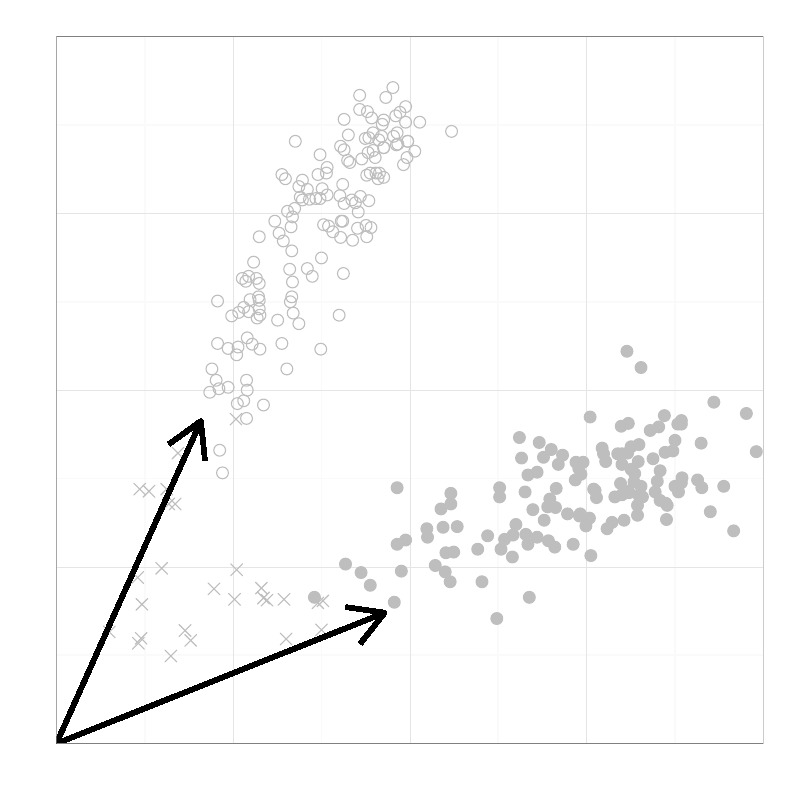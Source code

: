 % Created by tikzDevice version 0.8.1 on 2015-01-31 18:33:21
% !TEX encoding = UTF-8 Unicode
\documentclass[11pt]{memoir}
\nonstopmode

\usepackage{tikz}

\usepackage[active,tightpage,psfixbb]{preview}

\PreviewEnvironment{pgfpicture}

\setlength\PreviewBorder{0pt}

\usepackage{amsmath}
\newcommand{\SweaveOpts}[1]{}  % do not interfere with LaTeX
\newcommand{\SweaveInput}[1]{} % because they are not real TeX commands
\newcommand{\Sexpr}[1]{}       % will only be parsed by R


\usepackage{amsmath}
\usepackage{lscape}


\begin{document}

\begin{tikzpicture}[x=1pt,y=1pt]
\definecolor{fillColor}{RGB}{255,255,255}
\path[use as bounding box,fill=fillColor,fill opacity=0.00] (0,0) rectangle (289.08,289.08);
\begin{scope}
\path[clip] (  0.00,  0.00) rectangle (289.08,289.08);
\definecolor{drawColor}{RGB}{255,255,255}
\definecolor{fillColor}{RGB}{255,255,255}

\path[draw=drawColor,line width= 0.6pt,line join=round,line cap=round,fill=fillColor] (  0.00,  0.00) rectangle (289.08,289.08);
\end{scope}
\begin{scope}
\path[clip] ( 20.36, 20.36) rectangle (275.83,275.83);
\definecolor{fillColor}{RGB}{255,255,255}

\path[fill=fillColor] ( 20.36, 20.36) rectangle (275.83,275.83);
\definecolor{drawColor}{gray}{0.98}

\path[draw=drawColor,line width= 0.6pt,line join=round] ( 20.36, 52.30) --
	(275.83, 52.30);

\path[draw=drawColor,line width= 0.6pt,line join=round] ( 20.36,116.16) --
	(275.83,116.16);

\path[draw=drawColor,line width= 0.6pt,line join=round] ( 20.36,180.03) --
	(275.83,180.03);

\path[draw=drawColor,line width= 0.6pt,line join=round] ( 20.36,243.90) --
	(275.83,243.90);

\path[draw=drawColor,line width= 0.6pt,line join=round] ( 52.30, 20.36) --
	( 52.30,275.83);

\path[draw=drawColor,line width= 0.6pt,line join=round] (116.16, 20.36) --
	(116.16,275.83);

\path[draw=drawColor,line width= 0.6pt,line join=round] (180.03, 20.36) --
	(180.03,275.83);

\path[draw=drawColor,line width= 0.6pt,line join=round] (243.90, 20.36) --
	(243.90,275.83);
\definecolor{drawColor}{gray}{0.90}

\path[draw=drawColor,line width= 0.2pt,line join=round] ( 20.36, 20.36) --
	(275.83, 20.36);

\path[draw=drawColor,line width= 0.2pt,line join=round] ( 20.36, 84.23) --
	(275.83, 84.23);

\path[draw=drawColor,line width= 0.2pt,line join=round] ( 20.36,148.10) --
	(275.83,148.10);

\path[draw=drawColor,line width= 0.2pt,line join=round] ( 20.36,211.96) --
	(275.83,211.96);

\path[draw=drawColor,line width= 0.2pt,line join=round] ( 20.36,275.83) --
	(275.83,275.83);

\path[draw=drawColor,line width= 0.2pt,line join=round] ( 20.36, 20.36) --
	( 20.36,275.83);

\path[draw=drawColor,line width= 0.2pt,line join=round] ( 84.23, 20.36) --
	( 84.23,275.83);

\path[draw=drawColor,line width= 0.2pt,line join=round] (148.10, 20.36) --
	(148.10,275.83);

\path[draw=drawColor,line width= 0.2pt,line join=round] (211.96, 20.36) --
	(211.96,275.83);

\path[draw=drawColor,line width= 0.2pt,line join=round] (275.83, 20.36) --
	(275.83,275.83);
\definecolor{drawColor}{RGB}{190,190,190}

\path[draw=drawColor,line width= 0.4pt,line join=round,line cap=round] ( 80.40,118.21) circle (  2.13);

\path[draw=drawColor,line width= 0.4pt,line join=round,line cap=round] ( 62.17,123.23) -- ( 66.44,127.49);

\path[draw=drawColor,line width= 0.4pt,line join=round,line cap=round] ( 62.17,127.49) -- ( 66.44,123.23);
\definecolor{fillColor}{RGB}{190,190,190}

\path[draw=drawColor,line width= 0.4pt,line join=round,line cap=round,fill=fillColor] (219.37, 98.02) circle (  2.13);

\path[draw=drawColor,line width= 0.4pt,line join=round,line cap=round,fill=fillColor] (199.19,126.64) circle (  2.13);

\path[draw=drawColor,line width= 0.4pt,line join=round,line cap=round,fill=fillColor] (197.91,105.94) circle (  2.13);

\path[draw=drawColor,line width= 0.4pt,line join=round,line cap=round] ( 47.61, 78.26) -- ( 51.88, 82.53);

\path[draw=drawColor,line width= 0.4pt,line join=round,line cap=round] ( 47.61, 82.53) -- ( 51.88, 78.26);

\path[draw=drawColor,line width= 0.4pt,line join=round,line cap=round] (142.99,247.22) circle (  2.13);

\path[draw=drawColor,line width= 0.4pt,line join=round,line cap=round] ( 86.02,163.68) circle (  2.13);

\path[draw=drawColor,line width= 0.4pt,line join=round,line cap=round] ( 49.14, 68.56) -- ( 53.41, 72.82);

\path[draw=drawColor,line width= 0.4pt,line join=round,line cap=round] ( 49.14, 72.82) -- ( 53.41, 68.56);

\path[draw=drawColor,line width= 0.4pt,line join=round,line cap=round,fill=fillColor] (189.74,111.31) circle (  2.13);

\path[draw=drawColor,line width= 0.4pt,line join=round,line cap=round] (163.17,241.60) circle (  2.13);

\path[draw=drawColor,line width= 0.4pt,line join=round,line cap=round,fill=fillColor] (217.58,127.15) circle (  2.13);

\path[draw=drawColor,line width= 0.4pt,line join=round,line cap=round] (136.86,238.53) circle (  2.13);

\path[draw=drawColor,line width= 0.4pt,line join=round,line cap=round,fill=fillColor] (240.07,138.90) circle (  2.13);

\path[draw=drawColor,line width= 0.4pt,line join=round,line cap=round] (135.58,232.15) circle (  2.13);

\path[draw=drawColor,line width= 0.4pt,line join=round,line cap=round,fill=fillColor] (221.16,100.32) circle (  2.13);

\path[draw=drawColor,line width= 0.4pt,line join=round,line cap=round] (132.77,248.75) circle (  2.13);

\path[draw=drawColor,line width= 0.4pt,line join=round,line cap=round] (135.83,226.53) circle (  2.13);

\path[draw=drawColor,line width= 0.4pt,line join=round,line cap=round] (139.41,253.86) circle (  2.13);

\path[draw=drawColor,line width= 0.4pt,line join=round,line cap=round] ( 90.36,180.80) circle (  2.13);

\path[draw=drawColor,line width= 0.4pt,line join=round,line cap=round] ( 93.68,180.54) circle (  2.13);

\path[draw=drawColor,line width= 0.4pt,line join=round,line cap=round] ( 99.30,209.15) circle (  2.13);

\path[draw=drawColor,line width= 0.4pt,line join=round,line cap=round] (136.60,224.48) circle (  2.13);

\path[draw=drawColor,line width= 0.4pt,line join=round,line cap=round] (103.13,224.48) circle (  2.13);

\path[draw=drawColor,line width= 0.4pt,line join=round,line cap=round] ( 93.68,203.53) circle (  2.13);

\path[draw=drawColor,line width= 0.4pt,line join=round,line cap=round] (122.81,218.35) circle (  2.13);

\path[draw=drawColor,line width= 0.4pt,line join=round,line cap=round,fill=fillColor] (146.56, 93.94) circle (  2.13);

\path[draw=drawColor,line width= 0.4pt,line join=round,line cap=round,fill=fillColor] (224.48,135.07) circle (  2.13);

\path[draw=drawColor,line width= 0.4pt,line join=round,line cap=round] (124.08,190.25) circle (  2.13);

\path[draw=drawColor,line width= 0.4pt,line join=round,line cap=round] (109.27,223.97) circle (  2.13);

\path[draw=drawColor,line width= 0.4pt,line join=round,line cap=round,fill=fillColor] (209.15,119.74) circle (  2.13);

\path[draw=drawColor,line width= 0.4pt,line join=round,line cap=round] (116.16,195.87) circle (  2.13);

\path[draw=drawColor,line width= 0.4pt,line join=round,line cap=round] (103.90,212.73) circle (  2.13);

\path[draw=drawColor,line width= 0.4pt,line join=round,line cap=round,fill=fillColor] (238.53,118.97) circle (  2.13);

\path[draw=drawColor,line width= 0.4pt,line join=round,line cap=round] (143.75,237.00) circle (  2.13);

\path[draw=drawColor,line width= 0.4pt,line join=round,line cap=round] (132.51,225.76) circle (  2.13);

\path[draw=drawColor,line width= 0.4pt,line join=round,line cap=round] (138.64,235.72) circle (  2.13);

\path[draw=drawColor,line width= 0.4pt,line join=round,line cap=round] (112.84,189.23) circle (  2.13);

\path[draw=drawColor,line width= 0.4pt,line join=round,line cap=round,fill=fillColor] (200.98,112.59) circle (  2.13);

\path[draw=drawColor,line width= 0.4pt,line join=round,line cap=round] (118.21,218.61) circle (  2.13);

\path[draw=drawColor,line width= 0.4pt,line join=round,line cap=round,fill=fillColor] (230.87,128.43) circle (  2.13);

\path[draw=drawColor,line width= 0.4pt,line join=round,line cap=round] ( 58.85,104.83) -- ( 63.12,109.10);

\path[draw=drawColor,line width= 0.4pt,line join=round,line cap=round] ( 58.85,109.10) -- ( 63.12,104.83);

\path[draw=drawColor,line width= 0.4pt,line join=round,line cap=round] ( 93.68,186.67) circle (  2.13);

\path[draw=drawColor,line width= 0.4pt,line join=round,line cap=round,fill=fillColor] (222.18,109.52) circle (  2.13);

\path[draw=drawColor,line width= 0.4pt,line join=round,line cap=round] (103.65,155.76) circle (  2.13);

\path[draw=drawColor,line width= 0.4pt,line join=round,line cap=round,fill=fillColor] (176.20, 95.47) circle (  2.13);

\path[draw=drawColor,line width= 0.4pt,line join=round,line cap=round] ( 66.77, 55.53) -- ( 71.04, 59.79);

\path[draw=drawColor,line width= 0.4pt,line join=round,line cap=round] ( 66.77, 59.79) -- ( 71.04, 55.53);

\path[draw=drawColor,line width= 0.4pt,line join=round,line cap=round,fill=fillColor] (159.34,105.18) circle (  2.13);

\path[draw=drawColor,line width= 0.4pt,line join=round,line cap=round] ( 89.34,167.00) circle (  2.13);

\path[draw=drawColor,line width= 0.4pt,line join=round,line cap=round] (134.81,234.70) circle (  2.13);

\path[draw=drawColor,line width= 0.4pt,line join=round,line cap=round] ( 89.85,189.23) circle (  2.13);

\path[draw=drawColor,line width= 0.4pt,line join=round,line cap=round] (105.43,181.82) circle (  2.13);

\path[draw=drawColor,line width= 0.4pt,line join=round,line cap=round] (123.83,222.44) circle (  2.13);

\path[draw=drawColor,line width= 0.4pt,line join=round,line cap=round,fill=fillColor] (207.11, 92.40) circle (  2.13);

\path[draw=drawColor,line width= 0.4pt,line join=round,line cap=round] (127.40,202.26) circle (  2.13);

\path[draw=drawColor,line width= 0.4pt,line join=round,line cap=round,fill=fillColor] (172.62, 90.62) circle (  2.13);

\path[draw=drawColor,line width= 0.4pt,line join=round,line cap=round,fill=fillColor] (163.94, 89.59) circle (  2.13);

\path[draw=drawColor,line width= 0.4pt,line join=round,line cap=round] (129.96,249.52) circle (  2.13);

\path[draw=drawColor,line width= 0.4pt,line join=round,line cap=round] (147.33,238.02) circle (  2.13);

\path[draw=drawColor,line width= 0.4pt,line join=round,line cap=round] (111.05,192.04) circle (  2.13);

\path[draw=drawColor,line width= 0.4pt,line join=round,line cap=round,fill=fillColor] (231.63,113.35) circle (  2.13);

\path[draw=drawColor,line width= 0.4pt,line join=round,line cap=round] (116.42,220.90) circle (  2.13);

\path[draw=drawColor,line width= 0.4pt,line join=round,line cap=round] ( 91.64,194.34) circle (  2.13);

\path[draw=drawColor,line width= 0.4pt,line join=round,line cap=round] (141.97,257.44) circle (  2.13);

\path[draw=drawColor,line width= 0.4pt,line join=round,line cap=round] ( 93.68,177.48) circle (  2.13);

\path[draw=drawColor,line width= 0.4pt,line join=round,line cap=round] ( 94.36, 70.09) -- ( 98.63, 74.36);

\path[draw=drawColor,line width= 0.4pt,line join=round,line cap=round] ( 94.36, 74.36) -- ( 98.63, 70.09);

\path[draw=drawColor,line width= 0.4pt,line join=round,line cap=round] ( 92.66,188.46) circle (  2.13);

\path[draw=drawColor,line width= 0.4pt,line join=round,line cap=round,fill=fillColor] (174.15, 78.86) circle (  2.13);

\path[draw=drawColor,line width= 0.4pt,line join=round,line cap=round] (111.82,217.07) circle (  2.13);

\path[draw=drawColor,line width= 0.4pt,line join=round,line cap=round,fill=fillColor] (230.36,106.46) circle (  2.13);

\path[draw=drawColor,line width= 0.4pt,line join=round,line cap=round] ( 79.12,148.61) circle (  2.13);

\path[draw=drawColor,line width= 0.4pt,line join=round,line cap=round,fill=fillColor] (246.20,135.83) circle (  2.13);

\path[draw=drawColor,line width= 0.4pt,line join=round,line cap=round] (124.34,245.94) circle (  2.13);

\path[draw=drawColor,line width= 0.4pt,line join=round,line cap=round] (138.64,245.69) circle (  2.13);

\path[draw=drawColor,line width= 0.4pt,line join=round,line cap=round] ( 93.94,162.91) circle (  2.13);

\path[draw=drawColor,line width= 0.4pt,line join=round,line cap=round,fill=fillColor] (224.74,110.29) circle (  2.13);

\path[draw=drawColor,line width= 0.4pt,line join=round,line cap=round,fill=fillColor] (246.20,114.63) circle (  2.13);

\path[draw=drawColor,line width= 0.4pt,line join=round,line cap=round] (101.86,164.96) circle (  2.13);

\path[draw=drawColor,line width= 0.4pt,line join=round,line cap=round] (105.43,198.42) circle (  2.13);

\path[draw=drawColor,line width= 0.4pt,line join=round,line cap=round] ( 51.70,109.43) -- ( 55.96,113.70);

\path[draw=drawColor,line width= 0.4pt,line join=round,line cap=round] ( 51.70,113.70) -- ( 55.96,109.43);

\path[draw=drawColor,line width= 0.4pt,line join=round,line cap=round,fill=fillColor] (234.96,133.53) circle (  2.13);

\path[draw=drawColor,line width= 0.4pt,line join=round,line cap=round,fill=fillColor] (213.24,138.39) circle (  2.13);

\path[draw=drawColor,line width= 0.4pt,line join=round,line cap=round] (122.55,175.18) circle (  2.13);

\path[draw=drawColor,line width= 0.4pt,line join=round,line cap=round,fill=fillColor] (160.87, 82.44) circle (  2.13);

\path[draw=drawColor,line width= 0.4pt,line join=round,line cap=round] (137.88,239.81) circle (  2.13);

\path[draw=drawColor,line width= 0.4pt,line join=round,line cap=round,fill=fillColor] (265.10, 97.26) circle (  2.13);

\path[draw=drawColor,line width= 0.4pt,line join=round,line cap=round,fill=fillColor] (229.08,114.89) circle (  2.13);

\path[draw=drawColor,line width= 0.4pt,line join=round,line cap=round] (100.84,204.81) circle (  2.13);

\path[draw=drawColor,line width= 0.4pt,line join=round,line cap=round] (134.05,206.85) circle (  2.13);

\path[draw=drawColor,line width= 0.4pt,line join=round,line cap=round,fill=fillColor] (240.83,101.35) circle (  2.13);

\path[draw=drawColor,line width= 0.4pt,line join=round,line cap=round] (132.51,203.53) circle (  2.13);

\path[draw=drawColor,line width= 0.4pt,line join=round,line cap=round,fill=fillColor] (253.60,112.84) circle (  2.13);

\path[draw=drawColor,line width= 0.4pt,line join=round,line cap=round] (115.91,162.91) circle (  2.13);

\path[draw=drawColor,line width= 0.4pt,line join=round,line cap=round] ( 89.34,148.10) circle (  2.13);

\path[draw=drawColor,line width= 0.4pt,line join=round,line cap=round] ( 89.08,151.67) circle (  2.13);

\path[draw=drawColor,line width= 0.4pt,line join=round,line cap=round,fill=fillColor] (161.13, 89.34) circle (  2.13);

\path[draw=drawColor,line width= 0.4pt,line join=round,line cap=round] (130.72,231.63) circle (  2.13);

\path[draw=drawColor,line width= 0.4pt,line join=round,line cap=round] (138.13,244.15) circle (  2.13);

\path[draw=drawColor,line width= 0.4pt,line join=round,line cap=round] (117.95,226.53) circle (  2.13);

\path[draw=drawColor,line width= 0.4pt,line join=round,line cap=round] (127.15,216.82) circle (  2.13);

\path[draw=drawColor,line width= 0.4pt,line join=round,line cap=round] (115.65,233.17) circle (  2.13);

\path[draw=drawColor,line width= 0.4pt,line join=round,line cap=round,fill=fillColor] (162.66, 78.86) circle (  2.13);

\path[draw=drawColor,line width= 0.4pt,line join=round,line cap=round] (130.21,218.09) circle (  2.13);

\path[draw=drawColor,line width= 0.4pt,line join=round,line cap=round] (142.22,239.81) circle (  2.13);

\path[draw=drawColor,line width= 0.4pt,line join=round,line cap=round] ( 91.13,164.70) circle (  2.13);

\path[draw=drawColor,line width= 0.4pt,line join=round,line cap=round,fill=fillColor] (198.68,108.75) circle (  2.13);

\path[draw=drawColor,line width= 0.4pt,line join=round,line cap=round] (123.32,209.15) circle (  2.13);

\path[draw=drawColor,line width= 0.4pt,line join=round,line cap=round] ( 75.80,147.33) circle (  2.13);

\path[draw=drawColor,line width= 0.4pt,line join=round,line cap=round,fill=fillColor] (124.85, 85.25) circle (  2.13);

\path[draw=drawColor,line width= 0.4pt,line join=round,line cap=round] (118.21,228.57) circle (  2.13);

\path[draw=drawColor,line width= 0.4pt,line join=round,line cap=round] ( 75.20, 74.18) -- ( 79.47, 78.44);

\path[draw=drawColor,line width= 0.4pt,line join=round,line cap=round] ( 75.20, 78.44) -- ( 79.47, 74.18);

\path[draw=drawColor,line width= 0.4pt,line join=round,line cap=round] ( 95.21,142.73) circle (  2.13);

\path[draw=drawColor,line width= 0.4pt,line join=round,line cap=round,fill=fillColor] (201.74,121.27) circle (  2.13);

\path[draw=drawColor,line width= 0.4pt,line join=round,line cap=round] ( 78.10,151.67) circle (  2.13);

\path[draw=drawColor,line width= 0.4pt,line join=round,line cap=round] (118.72,207.37) circle (  2.13);

\path[draw=drawColor,line width= 0.4pt,line join=round,line cap=round,fill=fillColor] (273.28,125.87) circle (  2.13);

\path[draw=drawColor,line width= 0.4pt,line join=round,line cap=round,fill=fillColor] (228.06,119.48) circle (  2.13);

\path[draw=drawColor,line width= 0.4pt,line join=round,line cap=round] (132.26,207.62) circle (  2.13);

\path[draw=drawColor,line width= 0.4pt,line join=round,line cap=round] ( 88.06,144.26) circle (  2.13);

\path[draw=drawColor,line width= 0.4pt,line join=round,line cap=round] (125.62,231.12) circle (  2.13);

\path[draw=drawColor,line width= 0.4pt,line join=round,line cap=round] (143.50,241.09) circle (  2.13);

\path[draw=drawColor,line width= 0.4pt,line join=round,line cap=round,fill=fillColor] (256.67,104.16) circle (  2.13);

\path[draw=drawColor,line width= 0.4pt,line join=round,line cap=round,fill=fillColor] (228.06,127.66) circle (  2.13);

\path[draw=drawColor,line width= 0.4pt,line join=round,line cap=round,fill=fillColor] (194.85,129.19) circle (  2.13);

\path[draw=drawColor,line width= 0.4pt,line join=round,line cap=round,fill=fillColor] (188.46,123.57) circle (  2.13);

\path[draw=drawColor,line width= 0.4pt,line join=round,line cap=round] (129.19,206.60) circle (  2.13);

\path[draw=drawColor,line width= 0.4pt,line join=round,line cap=round] ( 78.61,164.96) circle (  2.13);

\path[draw=drawColor,line width= 0.4pt,line join=round,line cap=round,fill=fillColor] (143.50,112.84) circle (  2.13);

\path[draw=drawColor,line width= 0.4pt,line join=round,line cap=round,fill=fillColor] (180.54,112.84) circle (  2.13);

\path[draw=drawColor,line width= 0.4pt,line join=round,line cap=round] (106.71,238.02) circle (  2.13);

\path[draw=drawColor,line width= 0.4pt,line join=round,line cap=round,fill=fillColor] (210.69,122.04) circle (  2.13);

\path[draw=drawColor,line width= 0.4pt,line join=round,line cap=round,fill=fillColor] (227.04,111.56) circle (  2.13);

\path[draw=drawColor,line width= 0.4pt,line join=round,line cap=round] ( 79.38,126.38) circle (  2.13);

\path[draw=drawColor,line width= 0.4pt,line join=round,line cap=round,fill=fillColor] (160.10, 98.54) circle (  2.13);

\path[draw=drawColor,line width= 0.4pt,line join=round,line cap=round,fill=fillColor] (238.02,134.81) circle (  2.13);

\path[draw=drawColor,line width= 0.4pt,line join=round,line cap=round,fill=fillColor] (246.45,116.42) circle (  2.13);

\path[draw=drawColor,line width= 0.4pt,line join=round,line cap=round,fill=fillColor] (209.66,103.39) circle (  2.13);

\path[draw=drawColor,line width= 0.4pt,line join=round,line cap=round,fill=fillColor] (190.76, 92.40) circle (  2.13);

\path[draw=drawColor,line width= 0.4pt,line join=round,line cap=round,fill=fillColor] (200.47, 91.38) circle (  2.13);

\path[draw=drawColor,line width= 0.4pt,line join=round,line cap=round] (116.93,207.88) circle (  2.13);

\path[draw=drawColor,line width= 0.4pt,line join=round,line cap=round,fill=fillColor] (162.91,110.80) circle (  2.13);

\path[draw=drawColor,line width= 0.4pt,line join=round,line cap=round,fill=fillColor] (235.98,123.32) circle (  2.13);

\path[draw=drawColor,line width= 0.4pt,line join=round,line cap=round] (108.50,217.84) circle (  2.13);

\path[draw=drawColor,line width= 0.4pt,line join=round,line cap=round,fill=fillColor] (253.35,128.94) circle (  2.13);

\path[draw=drawColor,line width= 0.4pt,line join=round,line cap=round] ( 89.08,137.88) circle (  2.13);

\path[draw=drawColor,line width= 0.4pt,line join=round,line cap=round,fill=fillColor] (205.07,103.39) circle (  2.13);

\path[draw=drawColor,line width= 0.4pt,line join=round,line cap=round] (112.75, 69.07) -- (117.02, 73.33);

\path[draw=drawColor,line width= 0.4pt,line join=round,line cap=round] (112.75, 73.33) -- (117.02, 69.07);

\path[draw=drawColor,line width= 0.4pt,line join=round,line cap=round,fill=fillColor] (165.21, 98.79) circle (  2.13);

\path[draw=drawColor,line width= 0.4pt,line join=round,line cap=round,fill=fillColor] (241.09,106.46) circle (  2.13);

\path[draw=drawColor,line width= 0.4pt,line join=round,line cap=round,fill=fillColor] (154.48, 94.96) circle (  2.13);

\path[draw=drawColor,line width= 0.4pt,line join=round,line cap=round,fill=fillColor] (113.61, 73.24) circle (  2.13);

\path[draw=drawColor,line width= 0.4pt,line join=round,line cap=round] (107.99,221.67) circle (  2.13);

\path[draw=drawColor,line width= 0.4pt,line join=round,line cap=round] (105.94,175.94) circle (  2.13);

\path[draw=drawColor,line width= 0.4pt,line join=round,line cap=round] (114.12,217.33) circle (  2.13);

\path[draw=drawColor,line width= 0.4pt,line join=round,line cap=round] ( 88.06,177.99) circle (  2.13);

\path[draw=drawColor,line width= 0.4pt,line join=round,line cap=round,fill=fillColor] (237.51,115.14) circle (  2.13);

\path[draw=drawColor,line width= 0.4pt,line join=round,line cap=round,fill=fillColor] (214.52,112.33) circle (  2.13);

\path[draw=drawColor,line width= 0.4pt,line join=round,line cap=round,fill=fillColor] (232.15,109.52) circle (  2.13);

\path[draw=drawColor,line width= 0.4pt,line join=round,line cap=round] (129.45,212.47) circle (  2.13);

\path[draw=drawColor,line width= 0.4pt,line join=round,line cap=round,fill=fillColor] (243.90,113.35) circle (  2.13);

\path[draw=drawColor,line width= 0.4pt,line join=round,line cap=round,fill=fillColor] (154.23, 98.02) circle (  2.13);

\path[draw=drawColor,line width= 0.4pt,line join=round,line cap=round,fill=fillColor] (145.03, 82.70) circle (  2.13);

\path[draw=drawColor,line width= 0.4pt,line join=round,line cap=round,fill=fillColor] (143.50, 92.40) circle (  2.13);

\path[draw=drawColor,line width= 0.4pt,line join=round,line cap=round] (109.27,216.82) circle (  2.13);

\path[draw=drawColor,line width= 0.4pt,line join=round,line cap=round] ( 86.27,176.20) circle (  2.13);

\path[draw=drawColor,line width= 0.4pt,line join=round,line cap=round,fill=fillColor] (194.08, 94.96) circle (  2.13);

\path[draw=drawColor,line width= 0.4pt,line join=round,line cap=round,fill=fillColor] (236.74,111.31) circle (  2.13);

\path[draw=drawColor,line width= 0.4pt,line join=round,line cap=round] (104.92,180.03) circle (  2.13);

\path[draw=drawColor,line width= 0.4pt,line join=round,line cap=round] (123.06,203.28) circle (  2.13);

\path[draw=drawColor,line width= 0.4pt,line join=round,line cap=round] (111.05,220.65) circle (  2.13);

\path[draw=drawColor,line width= 0.4pt,line join=round,line cap=round] (100.49, 70.34) -- (104.76, 74.61);

\path[draw=drawColor,line width= 0.4pt,line join=round,line cap=round] (100.49, 74.61) -- (104.76, 70.34);

\path[draw=drawColor,line width= 0.4pt,line join=round,line cap=round,fill=fillColor] (130.47, 82.19) circle (  2.13);

\path[draw=drawColor,line width= 0.4pt,line join=round,line cap=round] ( 48.37,110.20) -- ( 52.64,114.47);

\path[draw=drawColor,line width= 0.4pt,line join=round,line cap=round] ( 48.37,114.47) -- ( 52.64,110.20);

\path[draw=drawColor,line width= 0.4pt,line join=round,line cap=round,fill=fillColor] (186.42, 99.56) circle (  2.13);

\path[draw=drawColor,line width= 0.4pt,line join=round,line cap=round] ( 93.43,181.82) circle (  2.13);

\path[draw=drawColor,line width= 0.4pt,line join=round,line cap=round] (114.03, 59.36) -- (118.30, 63.63);

\path[draw=drawColor,line width= 0.4pt,line join=round,line cap=round] (114.03, 63.63) -- (118.30, 59.36);

\path[draw=drawColor,line width= 0.4pt,line join=round,line cap=round,fill=fillColor] (192.55,104.92) circle (  2.13);

\path[draw=drawColor,line width= 0.4pt,line join=round,line cap=round,fill=fillColor] (218.09,125.10) circle (  2.13);

\path[draw=drawColor,line width= 0.4pt,line join=round,line cap=round] ( 82.44,163.17) circle (  2.13);

\path[draw=drawColor,line width= 0.4pt,line join=round,line cap=round] (146.56,244.92) circle (  2.13);

\path[draw=drawColor,line width= 0.4pt,line join=round,line cap=round,fill=fillColor] (261.52,113.35) circle (  2.13);

\path[draw=drawColor,line width= 0.4pt,line join=round,line cap=round,fill=fillColor] (240.32,125.62) circle (  2.13);

\path[draw=drawColor,line width= 0.4pt,line join=round,line cap=round,fill=fillColor] (225.50,101.09) circle (  2.13);

\path[draw=drawColor,line width= 0.4pt,line join=round,line cap=round] (100.32,173.39) circle (  2.13);

\path[draw=drawColor,line width= 0.4pt,line join=round,line cap=round,fill=fillColor] (246.20,137.11) circle (  2.13);

\path[draw=drawColor,line width= 0.4pt,line join=round,line cap=round] (138.64,235.72) circle (  2.13);

\path[draw=drawColor,line width= 0.4pt,line join=round,line cap=round] (151.67,244.92) circle (  2.13);

\path[draw=drawColor,line width= 0.4pt,line join=round,line cap=round,fill=fillColor] (215.54,109.27) circle (  2.13);

\path[draw=drawColor,line width= 0.4pt,line join=round,line cap=round] (134.81,241.09) circle (  2.13);

\path[draw=drawColor,line width= 0.4pt,line join=round,line cap=round,fill=fillColor] (196.38,123.83) circle (  2.13);

\path[draw=drawColor,line width= 0.4pt,line join=round,line cap=round,fill=fillColor] (227.29,111.05) circle (  2.13);

\path[draw=drawColor,line width= 0.4pt,line join=round,line cap=round,fill=fillColor] (208.13,122.04) circle (  2.13);

\path[draw=drawColor,line width= 0.4pt,line join=round,line cap=round,fill=fillColor] (226.78,125.36) circle (  2.13);

\path[draw=drawColor,line width= 0.4pt,line join=round,line cap=round] (145.80,229.59) circle (  2.13);

\path[draw=drawColor,line width= 0.4pt,line join=round,line cap=round] (101.86,226.01) circle (  2.13);

\path[draw=drawColor,line width= 0.4pt,line join=round,line cap=round,fill=fillColor] (203.28,124.59) circle (  2.13);

\path[draw=drawColor,line width= 0.4pt,line join=round,line cap=round] (124.34,234.96) circle (  2.13);

\path[draw=drawColor,line width= 0.4pt,line join=round,line cap=round] ( 37.39, 58.59) -- ( 41.66, 62.86);

\path[draw=drawColor,line width= 0.4pt,line join=round,line cap=round] ( 37.39, 62.86) -- ( 41.66, 58.59);

\path[draw=drawColor,line width= 0.4pt,line join=round,line cap=round,fill=fillColor] (243.13,126.13) circle (  2.13);

\path[draw=drawColor,line width= 0.4pt,line join=round,line cap=round,fill=fillColor] (227.04,136.09) circle (  2.13);

\path[draw=drawColor,line width= 0.4pt,line join=round,line cap=round,fill=fillColor] (212.99,101.86) circle (  2.13);

\path[draw=drawColor,line width= 0.4pt,line join=round,line cap=round,fill=fillColor] (244.92,135.83) circle (  2.13);

\path[draw=drawColor,line width= 0.4pt,line join=round,line cap=round] (149.88,234.44) circle (  2.13);

\path[draw=drawColor,line width= 0.4pt,line join=round,line cap=round] ( 92.31, 74.43) -- ( 96.58, 78.70);

\path[draw=drawColor,line width= 0.4pt,line join=round,line cap=round] ( 92.31, 78.70) -- ( 96.58, 74.43);

\path[draw=drawColor,line width= 0.4pt,line join=round,line cap=round,fill=fillColor] (162.91,106.97) circle (  2.13);

\path[draw=drawColor,line width= 0.4pt,line join=round,line cap=round] ( 56.29, 81.58) -- ( 60.56, 85.85);

\path[draw=drawColor,line width= 0.4pt,line join=round,line cap=round] ( 56.29, 85.85) -- ( 60.56, 81.58);

\path[draw=drawColor,line width= 0.4pt,line join=round,line cap=round] (123.06,236.23) circle (  2.13);

\path[draw=drawColor,line width= 0.4pt,line join=round,line cap=round] (133.02,233.93) circle (  2.13);

\path[draw=drawColor,line width= 0.4pt,line join=round,line cap=round] (143.24,236.74) circle (  2.13);

\path[draw=drawColor,line width= 0.4pt,line join=round,line cap=round,fill=fillColor] (230.87,110.03) circle (  2.13);

\path[draw=drawColor,line width= 0.4pt,line join=round,line cap=round,fill=fillColor] (207.88,115.65) circle (  2.13);

\path[draw=drawColor,line width= 0.4pt,line join=round,line cap=round] (105.69,187.18) circle (  2.13);

\path[draw=drawColor,line width= 0.4pt,line join=round,line cap=round] (133.28,216.56) circle (  2.13);

\path[draw=drawColor,line width= 0.4pt,line join=round,line cap=round] ( 64.72, 59.10) -- ( 68.99, 63.37);

\path[draw=drawColor,line width= 0.4pt,line join=round,line cap=round] ( 64.72, 63.37) -- ( 68.99, 59.10);

\path[draw=drawColor,line width= 0.4pt,line join=round,line cap=round,fill=fillColor] (211.71, 99.05) circle (  2.13);

\path[draw=drawColor,line width= 0.4pt,line join=round,line cap=round] (124.34,215.54) circle (  2.13);

\path[draw=drawColor,line width= 0.4pt,line join=round,line cap=round,fill=fillColor] (185.14, 87.81) circle (  2.13);

\path[draw=drawColor,line width= 0.4pt,line join=round,line cap=round,fill=fillColor] (215.03,111.82) circle (  2.13);

\path[draw=drawColor,line width= 0.4pt,line join=round,line cap=round,fill=fillColor] (179.52, 65.58) circle (  2.13);

\path[draw=drawColor,line width= 0.4pt,line join=round,line cap=round] (106.46,213.75) circle (  2.13);

\path[draw=drawColor,line width= 0.4pt,line join=round,line cap=round,fill=fillColor] (209.92,117.70) circle (  2.13);

\path[draw=drawColor,line width= 0.4pt,line join=round,line cap=round] (134.30,246.45) circle (  2.13);

\path[draw=drawColor,line width= 0.4pt,line join=round,line cap=round] ( 88.83,187.44) circle (  2.13);

\path[draw=drawColor,line width= 0.4pt,line join=round,line cap=round,fill=fillColor] (190.76,117.44) circle (  2.13);

\path[draw=drawColor,line width= 0.4pt,line join=round,line cap=round] ( 85.76,143.24) circle (  2.13);

\path[draw=drawColor,line width= 0.4pt,line join=round,line cap=round,fill=fillColor] (245.17,111.31) circle (  2.13);

\path[draw=drawColor,line width= 0.4pt,line join=round,line cap=round] (132.00,239.04) circle (  2.13);

\path[draw=drawColor,line width= 0.4pt,line join=round,line cap=round,fill=fillColor] (226.53,162.15) circle (  2.13);

\path[draw=drawColor,line width= 0.4pt,line join=round,line cap=round,fill=fillColor] (269.70,139.67) circle (  2.13);

\path[draw=drawColor,line width= 0.4pt,line join=round,line cap=round,fill=fillColor] (252.07,115.65) circle (  2.13);

\path[draw=drawColor,line width= 0.4pt,line join=round,line cap=round] ( 83.37, 81.07) -- ( 87.64, 85.34);

\path[draw=drawColor,line width= 0.4pt,line join=round,line cap=round] ( 83.37, 85.34) -- ( 87.64, 81.07);

\path[draw=drawColor,line width= 0.4pt,line join=round,line cap=round,fill=fillColor] (198.17, 93.68) circle (  2.13);

\path[draw=drawColor,line width= 0.4pt,line join=round,line cap=round] ( 85.51,160.87) circle (  2.13);

\path[draw=drawColor,line width= 0.4pt,line join=round,line cap=round] (114.89,226.01) circle (  2.13);

\path[draw=drawColor,line width= 0.4pt,line join=round,line cap=round,fill=fillColor] (194.08,118.46) circle (  2.13);

\path[draw=drawColor,line width= 0.4pt,line join=round,line cap=round] (133.28,239.30) circle (  2.13);

\path[draw=drawColor,line width= 0.4pt,line join=round,line cap=round] ( 48.88, 56.29) -- ( 53.15, 60.56);

\path[draw=drawColor,line width= 0.4pt,line join=round,line cap=round] ( 48.88, 60.56) -- ( 53.15, 56.29);

\path[draw=drawColor,line width= 0.4pt,line join=round,line cap=round] (115.65,217.33) circle (  2.13);

\path[draw=drawColor,line width= 0.4pt,line join=round,line cap=round,fill=fillColor] (191.27, 73.24) circle (  2.13);

\path[draw=drawColor,line width= 0.4pt,line join=round,line cap=round,fill=fillColor] (230.36,102.88) circle (  2.13);

\path[draw=drawColor,line width= 0.4pt,line join=round,line cap=round,fill=fillColor] (240.58,107.22) circle (  2.13);

\path[draw=drawColor,line width= 0.4pt,line join=round,line cap=round] (105.69,210.69) circle (  2.13);

\path[draw=drawColor,line width= 0.4pt,line join=round,line cap=round] (144.52,248.50) circle (  2.13);

\path[draw=drawColor,line width= 0.4pt,line join=round,line cap=round,fill=fillColor] (224.74,121.27) circle (  2.13);

\path[draw=drawColor,line width= 0.4pt,line join=round,line cap=round,fill=fillColor] (257.95,143.75) circle (  2.13);

\path[draw=drawColor,line width= 0.4pt,line join=round,line cap=round,fill=fillColor] (133.79, 77.59) circle (  2.13);

\path[draw=drawColor,line width= 0.4pt,line join=round,line cap=round] ( 59.61, 49.91) -- ( 63.88, 54.17);

\path[draw=drawColor,line width= 0.4pt,line join=round,line cap=round] ( 59.61, 54.17) -- ( 63.88, 49.91);

\path[draw=drawColor,line width= 0.4pt,line join=round,line cap=round,fill=fillColor] (182.33, 94.19) circle (  2.13);

\path[draw=drawColor,line width= 0.4pt,line join=round,line cap=round] (120.25,205.32) circle (  2.13);

\path[draw=drawColor,line width= 0.4pt,line join=round,line cap=round] (101.26, 56.04) -- (105.52, 60.31);

\path[draw=drawColor,line width= 0.4pt,line join=round,line cap=round] (101.26, 60.31) -- (105.52, 56.04);

\path[draw=drawColor,line width= 0.4pt,line join=round,line cap=round,fill=fillColor] (187.69,130.98) circle (  2.13);

\path[draw=drawColor,line width= 0.4pt,line join=round,line cap=round,fill=fillColor] (224.74,125.10) circle (  2.13);

\path[draw=drawColor,line width= 0.4pt,line join=round,line cap=round] (104.67,191.78) circle (  2.13);

\path[draw=drawColor,line width= 0.4pt,line join=round,line cap=round] ( 78.61,180.29) circle (  2.13);

\path[draw=drawColor,line width= 0.4pt,line join=round,line cap=round] (102.37,202.00) circle (  2.13);

\path[draw=drawColor,line width= 0.4pt,line join=round,line cap=round,fill=fillColor] (157.29, 84.74) circle (  2.13);

\path[draw=drawColor,line width= 0.4pt,line join=round,line cap=round] ( 92.92,174.15) circle (  2.13);

\path[draw=drawColor,line width= 0.4pt,line join=round,line cap=round] (129.96,254.63) circle (  2.13);

\path[draw=drawColor,line width= 0.4pt,line join=round,line cap=round,fill=fillColor] (218.86,122.29) circle (  2.13);

\path[draw=drawColor,line width= 0.4pt,line join=round,line cap=round,fill=fillColor] (238.53,108.24) circle (  2.13);

\path[draw=drawColor,line width= 0.4pt,line join=round,line cap=round] (138.64,224.99) circle (  2.13);

\path[draw=drawColor,line width= 0.4pt,line join=round,line cap=round,fill=fillColor] (231.63,156.27) circle (  2.13);

\path[draw=drawColor,line width= 0.4pt,line join=round,line cap=round,fill=fillColor] (229.34,117.95) circle (  2.13);

\path[draw=drawColor,line width= 0.4pt,line join=round,line cap=round] ( 87.55,188.46) circle (  2.13);

\path[draw=drawColor,line width= 0.4pt,line join=round,line cap=round] ( 76.57,155.76) circle (  2.13);

\path[draw=drawColor,line width= 0.4pt,line join=round,line cap=round] (107.99,172.11) circle (  2.13);

\path[draw=drawColor,line width= 0.4pt,line join=round,line cap=round] ( 61.15,104.83) -- ( 65.42,109.10);

\path[draw=drawColor,line width= 0.4pt,line join=round,line cap=round] ( 61.15,109.10) -- ( 65.42,104.83);

\path[draw=drawColor,line width= 0.4pt,line join=round,line cap=round] (147.07,232.15) circle (  2.13);

\path[draw=drawColor,line width= 0.4pt,line join=round,line cap=round] (128.43,215.80) circle (  2.13);

\path[draw=drawColor,line width= 0.4pt,line join=round,line cap=round] ( 58.08,110.20) -- ( 62.35,114.47);

\path[draw=drawColor,line width= 0.4pt,line join=round,line cap=round] ( 58.08,114.47) -- ( 62.35,110.20);

\path[draw=drawColor,line width= 0.4pt,line join=round,line cap=round,fill=fillColor] (189.99, 95.98) circle (  2.13);

\path[draw=drawColor,line width= 0.4pt,line join=round,line cap=round,fill=fillColor] (223.20,125.10) circle (  2.13);

\path[draw=drawColor,line width= 0.4pt,line join=round,line cap=round] ( 93.94,175.18) circle (  2.13);

\path[draw=drawColor,line width= 0.4pt,line join=round,line cap=round] ( 82.61, 70.34) -- ( 86.87, 74.61);

\path[draw=drawColor,line width= 0.4pt,line join=round,line cap=round] ( 82.61, 74.61) -- ( 86.87, 70.34);

\path[draw=drawColor,line width= 0.4pt,line join=round,line cap=round] (126.38,230.36) circle (  2.13);

\path[draw=drawColor,line width= 0.4pt,line join=round,line cap=round,fill=fillColor] (213.50, 88.32) circle (  2.13);

\path[draw=drawColor,line width= 0.4pt,line join=round,line cap=round] (114.54, 69.83) -- (118.81, 74.10);

\path[draw=drawColor,line width= 0.4pt,line join=round,line cap=round] (114.54, 74.10) -- (118.81, 69.83);

\path[draw=drawColor,line width= 0.4pt,line join=round,line cap=round,fill=fillColor] (180.54,109.52) circle (  2.13);

\path[draw=drawColor,line width= 0.4pt,line join=round,line cap=round,fill=fillColor] (209.41,102.62) circle (  2.13);

\path[draw=drawColor,line width= 0.4pt,line join=round,line cap=round] (133.79,226.53) circle (  2.13);

\path[draw=drawColor,line width= 0.4pt,line join=round,line cap=round] ( 83.72,174.92) circle (  2.13);

\path[draw=drawColor,line width= 0.4pt,line join=round,line cap=round] (146.56,250.54) circle (  2.13);

\path[draw=drawColor,line width= 0.4pt,line join=round,line cap=round] (147.33,238.02) circle (  2.13);

\path[draw=drawColor,line width= 0.4pt,line join=round,line cap=round] ( 47.86, 54.51) -- ( 52.13, 58.77);

\path[draw=drawColor,line width= 0.4pt,line join=round,line cap=round] ( 47.86, 58.77) -- ( 52.13, 54.51);

\path[draw=drawColor,line width= 0.4pt,line join=round,line cap=round,fill=fillColor] (200.72,105.69) circle (  2.13);

\path[draw=drawColor,line width= 0.4pt,line join=round,line cap=round,fill=fillColor] (243.90,129.96) circle (  2.13);

\path[draw=drawColor,line width= 0.4pt,line join=round,line cap=round,fill=fillColor] (196.64,101.09) circle (  2.13);

\path[draw=drawColor,line width= 0.4pt,line join=round,line cap=round] ( 89.85,176.45) circle (  2.13);

\path[draw=drawColor,line width= 0.4pt,line join=round,line cap=round,fill=fillColor] (185.39, 95.73) circle (  2.13);

\path[draw=drawColor,line width= 0.4pt,line join=round,line cap=round] ( 93.08, 70.86) -- ( 97.35, 75.12);

\path[draw=drawColor,line width= 0.4pt,line join=round,line cap=round] ( 93.08, 75.12) -- ( 97.35, 70.86);

\path[draw=drawColor,line width= 0.4pt,line join=round,line cap=round,fill=fillColor] (181.05, 90.62) circle (  2.13);

\path[draw=drawColor,line width= 0.4pt,line join=round,line cap=round] (123.83,209.15) circle (  2.13);

\path[draw=drawColor,line width= 0.4pt,line join=round,line cap=round] (125.87,240.32) circle (  2.13);

\path[draw=drawColor,line width= 0.4pt,line join=round,line cap=round] (137.11,226.53) circle (  2.13);

\path[draw=drawColor,line width= 0.4pt,line join=round,line cap=round,fill=fillColor] (230.61,122.29) circle (  2.13);

\path[draw=drawColor,line width= 0.4pt,line join=round,line cap=round] ( 83.12,135.49) -- ( 87.39,139.76);

\path[draw=drawColor,line width= 0.4pt,line join=round,line cap=round] ( 83.12,139.76) -- ( 87.39,135.49);

\path[draw=drawColor,line width= 0.4pt,line join=round,line cap=round,fill=fillColor] (224.23,114.37) circle (  2.13);

\path[draw=drawColor,line width= 0.4pt,line join=round,line cap=round] ( 82.44,149.12) circle (  2.13);

\path[draw=drawColor,line width= 0.4pt,line join=round,line cap=round,fill=fillColor] (142.48, 71.46) circle (  2.13);

\path[draw=drawColor,line width= 0.4pt,line join=round,line cap=round] (105.18,207.11) circle (  2.13);
\definecolor{drawColor}{RGB}{0,0,0}

\path[draw=drawColor,draw opacity=0.40,line width= 1.7pt,line join=round] ( 20.36, 20.36) -- (139.01, 67.68);

\path[draw=drawColor,draw opacity=0.40,line width= 1.7pt,line join=round] (130.20, 56.51) --
	(139.01, 67.68) --
	(124.93, 69.72);

\path[draw=drawColor,draw opacity=0.40,line width= 1.7pt,line join=round] ( 20.36, 20.36) -- (139.01, 67.68);

\path[draw=drawColor,draw opacity=0.40,line width= 1.7pt,line join=round] (130.20, 56.51) --
	(139.01, 67.68) --
	(124.93, 69.72);

\path[draw=drawColor,draw opacity=0.40,line width= 1.7pt,line join=round] ( 20.36, 20.36) -- (139.01, 67.68);

\path[draw=drawColor,draw opacity=0.40,line width= 1.7pt,line join=round] (130.20, 56.51) --
	(139.01, 67.68) --
	(124.93, 69.72);

\path[draw=drawColor,draw opacity=0.40,line width= 1.7pt,line join=round] ( 20.36, 20.36) -- (139.01, 67.68);

\path[draw=drawColor,draw opacity=0.40,line width= 1.7pt,line join=round] (130.20, 56.51) --
	(139.01, 67.68) --
	(124.93, 69.72);

\path[draw=drawColor,draw opacity=0.40,line width= 1.7pt,line join=round] ( 20.36, 20.36) -- (139.01, 67.68);

\path[draw=drawColor,draw opacity=0.40,line width= 1.7pt,line join=round] (130.20, 56.51) --
	(139.01, 67.68) --
	(124.93, 69.72);

\path[draw=drawColor,draw opacity=0.40,line width= 1.7pt,line join=round] ( 20.36, 20.36) -- (139.01, 67.68);

\path[draw=drawColor,draw opacity=0.40,line width= 1.7pt,line join=round] (130.20, 56.51) --
	(139.01, 67.68) --
	(124.93, 69.72);

\path[draw=drawColor,draw opacity=0.40,line width= 1.7pt,line join=round] ( 20.36, 20.36) -- (139.01, 67.68);

\path[draw=drawColor,draw opacity=0.40,line width= 1.7pt,line join=round] (130.20, 56.51) --
	(139.01, 67.68) --
	(124.93, 69.72);

\path[draw=drawColor,draw opacity=0.40,line width= 1.7pt,line join=round] ( 20.36, 20.36) -- (139.01, 67.68);

\path[draw=drawColor,draw opacity=0.40,line width= 1.7pt,line join=round] (130.20, 56.51) --
	(139.01, 67.68) --
	(124.93, 69.72);

\path[draw=drawColor,draw opacity=0.40,line width= 1.7pt,line join=round] ( 20.36, 20.36) -- (139.01, 67.68);

\path[draw=drawColor,draw opacity=0.40,line width= 1.7pt,line join=round] (130.20, 56.51) --
	(139.01, 67.68) --
	(124.93, 69.72);

\path[draw=drawColor,draw opacity=0.40,line width= 1.7pt,line join=round] ( 20.36, 20.36) -- (139.01, 67.68);

\path[draw=drawColor,draw opacity=0.40,line width= 1.7pt,line join=round] (130.20, 56.51) --
	(139.01, 67.68) --
	(124.93, 69.72);

\path[draw=drawColor,draw opacity=0.40,line width= 1.7pt,line join=round] ( 20.36, 20.36) -- (139.01, 67.68);

\path[draw=drawColor,draw opacity=0.40,line width= 1.7pt,line join=round] (130.20, 56.51) --
	(139.01, 67.68) --
	(124.93, 69.72);

\path[draw=drawColor,draw opacity=0.40,line width= 1.7pt,line join=round] ( 20.36, 20.36) -- (139.01, 67.68);

\path[draw=drawColor,draw opacity=0.40,line width= 1.7pt,line join=round] (130.20, 56.51) --
	(139.01, 67.68) --
	(124.93, 69.72);

\path[draw=drawColor,draw opacity=0.40,line width= 1.7pt,line join=round] ( 20.36, 20.36) -- (139.01, 67.68);

\path[draw=drawColor,draw opacity=0.40,line width= 1.7pt,line join=round] (130.20, 56.51) --
	(139.01, 67.68) --
	(124.93, 69.72);

\path[draw=drawColor,draw opacity=0.40,line width= 1.7pt,line join=round] ( 20.36, 20.36) -- (139.01, 67.68);

\path[draw=drawColor,draw opacity=0.40,line width= 1.7pt,line join=round] (130.20, 56.51) --
	(139.01, 67.68) --
	(124.93, 69.72);

\path[draw=drawColor,draw opacity=0.40,line width= 1.7pt,line join=round] ( 20.36, 20.36) -- (139.01, 67.68);

\path[draw=drawColor,draw opacity=0.40,line width= 1.7pt,line join=round] (130.20, 56.51) --
	(139.01, 67.68) --
	(124.93, 69.72);

\path[draw=drawColor,draw opacity=0.40,line width= 1.7pt,line join=round] ( 20.36, 20.36) -- (139.01, 67.68);

\path[draw=drawColor,draw opacity=0.40,line width= 1.7pt,line join=round] (130.20, 56.51) --
	(139.01, 67.68) --
	(124.93, 69.72);

\path[draw=drawColor,draw opacity=0.40,line width= 1.7pt,line join=round] ( 20.36, 20.36) -- (139.01, 67.68);

\path[draw=drawColor,draw opacity=0.40,line width= 1.7pt,line join=round] (130.20, 56.51) --
	(139.01, 67.68) --
	(124.93, 69.72);

\path[draw=drawColor,draw opacity=0.40,line width= 1.7pt,line join=round] ( 20.36, 20.36) -- (139.01, 67.68);

\path[draw=drawColor,draw opacity=0.40,line width= 1.7pt,line join=round] (130.20, 56.51) --
	(139.01, 67.68) --
	(124.93, 69.72);

\path[draw=drawColor,draw opacity=0.40,line width= 1.7pt,line join=round] ( 20.36, 20.36) -- (139.01, 67.68);

\path[draw=drawColor,draw opacity=0.40,line width= 1.7pt,line join=round] (130.20, 56.51) --
	(139.01, 67.68) --
	(124.93, 69.72);

\path[draw=drawColor,draw opacity=0.40,line width= 1.7pt,line join=round] ( 20.36, 20.36) -- (139.01, 67.68);

\path[draw=drawColor,draw opacity=0.40,line width= 1.7pt,line join=round] (130.20, 56.51) --
	(139.01, 67.68) --
	(124.93, 69.72);

\path[draw=drawColor,draw opacity=0.40,line width= 1.7pt,line join=round] ( 20.36, 20.36) -- (139.01, 67.68);

\path[draw=drawColor,draw opacity=0.40,line width= 1.7pt,line join=round] (130.20, 56.51) --
	(139.01, 67.68) --
	(124.93, 69.72);

\path[draw=drawColor,draw opacity=0.40,line width= 1.7pt,line join=round] ( 20.36, 20.36) -- (139.01, 67.68);

\path[draw=drawColor,draw opacity=0.40,line width= 1.7pt,line join=round] (130.20, 56.51) --
	(139.01, 67.68) --
	(124.93, 69.72);

\path[draw=drawColor,draw opacity=0.40,line width= 1.7pt,line join=round] ( 20.36, 20.36) -- (139.01, 67.68);

\path[draw=drawColor,draw opacity=0.40,line width= 1.7pt,line join=round] (130.20, 56.51) --
	(139.01, 67.68) --
	(124.93, 69.72);

\path[draw=drawColor,draw opacity=0.40,line width= 1.7pt,line join=round] ( 20.36, 20.36) -- (139.01, 67.68);

\path[draw=drawColor,draw opacity=0.40,line width= 1.7pt,line join=round] (130.20, 56.51) --
	(139.01, 67.68) --
	(124.93, 69.72);

\path[draw=drawColor,draw opacity=0.40,line width= 1.7pt,line join=round] ( 20.36, 20.36) -- (139.01, 67.68);

\path[draw=drawColor,draw opacity=0.40,line width= 1.7pt,line join=round] (130.20, 56.51) --
	(139.01, 67.68) --
	(124.93, 69.72);

\path[draw=drawColor,draw opacity=0.40,line width= 1.7pt,line join=round] ( 20.36, 20.36) -- (139.01, 67.68);

\path[draw=drawColor,draw opacity=0.40,line width= 1.7pt,line join=round] (130.20, 56.51) --
	(139.01, 67.68) --
	(124.93, 69.72);

\path[draw=drawColor,draw opacity=0.40,line width= 1.7pt,line join=round] ( 20.36, 20.36) -- (139.01, 67.68);

\path[draw=drawColor,draw opacity=0.40,line width= 1.7pt,line join=round] (130.20, 56.51) --
	(139.01, 67.68) --
	(124.93, 69.72);

\path[draw=drawColor,draw opacity=0.40,line width= 1.7pt,line join=round] ( 20.36, 20.36) -- (139.01, 67.68);

\path[draw=drawColor,draw opacity=0.40,line width= 1.7pt,line join=round] (130.20, 56.51) --
	(139.01, 67.68) --
	(124.93, 69.72);

\path[draw=drawColor,draw opacity=0.40,line width= 1.7pt,line join=round] ( 20.36, 20.36) -- (139.01, 67.68);

\path[draw=drawColor,draw opacity=0.40,line width= 1.7pt,line join=round] (130.20, 56.51) --
	(139.01, 67.68) --
	(124.93, 69.72);

\path[draw=drawColor,draw opacity=0.40,line width= 1.7pt,line join=round] ( 20.36, 20.36) -- (139.01, 67.68);

\path[draw=drawColor,draw opacity=0.40,line width= 1.7pt,line join=round] (130.20, 56.51) --
	(139.01, 67.68) --
	(124.93, 69.72);

\path[draw=drawColor,draw opacity=0.40,line width= 1.7pt,line join=round] ( 20.36, 20.36) -- (139.01, 67.68);

\path[draw=drawColor,draw opacity=0.40,line width= 1.7pt,line join=round] (130.20, 56.51) --
	(139.01, 67.68) --
	(124.93, 69.72);

\path[draw=drawColor,draw opacity=0.40,line width= 1.7pt,line join=round] ( 20.36, 20.36) -- (139.01, 67.68);

\path[draw=drawColor,draw opacity=0.40,line width= 1.7pt,line join=round] (130.20, 56.51) --
	(139.01, 67.68) --
	(124.93, 69.72);

\path[draw=drawColor,draw opacity=0.40,line width= 1.7pt,line join=round] ( 20.36, 20.36) -- (139.01, 67.68);

\path[draw=drawColor,draw opacity=0.40,line width= 1.7pt,line join=round] (130.20, 56.51) --
	(139.01, 67.68) --
	(124.93, 69.72);

\path[draw=drawColor,draw opacity=0.40,line width= 1.7pt,line join=round] ( 20.36, 20.36) -- (139.01, 67.68);

\path[draw=drawColor,draw opacity=0.40,line width= 1.7pt,line join=round] (130.20, 56.51) --
	(139.01, 67.68) --
	(124.93, 69.72);

\path[draw=drawColor,draw opacity=0.40,line width= 1.7pt,line join=round] ( 20.36, 20.36) -- (139.01, 67.68);

\path[draw=drawColor,draw opacity=0.40,line width= 1.7pt,line join=round] (130.20, 56.51) --
	(139.01, 67.68) --
	(124.93, 69.72);

\path[draw=drawColor,draw opacity=0.40,line width= 1.7pt,line join=round] ( 20.36, 20.36) -- (139.01, 67.68);

\path[draw=drawColor,draw opacity=0.40,line width= 1.7pt,line join=round] (130.20, 56.51) --
	(139.01, 67.68) --
	(124.93, 69.72);

\path[draw=drawColor,draw opacity=0.40,line width= 1.7pt,line join=round] ( 20.36, 20.36) -- (139.01, 67.68);

\path[draw=drawColor,draw opacity=0.40,line width= 1.7pt,line join=round] (130.20, 56.51) --
	(139.01, 67.68) --
	(124.93, 69.72);

\path[draw=drawColor,draw opacity=0.40,line width= 1.7pt,line join=round] ( 20.36, 20.36) -- (139.01, 67.68);

\path[draw=drawColor,draw opacity=0.40,line width= 1.7pt,line join=round] (130.20, 56.51) --
	(139.01, 67.68) --
	(124.93, 69.72);

\path[draw=drawColor,draw opacity=0.40,line width= 1.7pt,line join=round] ( 20.36, 20.36) -- (139.01, 67.68);

\path[draw=drawColor,draw opacity=0.40,line width= 1.7pt,line join=round] (130.20, 56.51) --
	(139.01, 67.68) --
	(124.93, 69.72);

\path[draw=drawColor,draw opacity=0.40,line width= 1.7pt,line join=round] ( 20.36, 20.36) -- (139.01, 67.68);

\path[draw=drawColor,draw opacity=0.40,line width= 1.7pt,line join=round] (130.20, 56.51) --
	(139.01, 67.68) --
	(124.93, 69.72);

\path[draw=drawColor,draw opacity=0.40,line width= 1.7pt,line join=round] ( 20.36, 20.36) -- (139.01, 67.68);

\path[draw=drawColor,draw opacity=0.40,line width= 1.7pt,line join=round] (130.20, 56.51) --
	(139.01, 67.68) --
	(124.93, 69.72);

\path[draw=drawColor,draw opacity=0.40,line width= 1.7pt,line join=round] ( 20.36, 20.36) -- (139.01, 67.68);

\path[draw=drawColor,draw opacity=0.40,line width= 1.7pt,line join=round] (130.20, 56.51) --
	(139.01, 67.68) --
	(124.93, 69.72);

\path[draw=drawColor,draw opacity=0.40,line width= 1.7pt,line join=round] ( 20.36, 20.36) -- (139.01, 67.68);

\path[draw=drawColor,draw opacity=0.40,line width= 1.7pt,line join=round] (130.20, 56.51) --
	(139.01, 67.68) --
	(124.93, 69.72);

\path[draw=drawColor,draw opacity=0.40,line width= 1.7pt,line join=round] ( 20.36, 20.36) -- (139.01, 67.68);

\path[draw=drawColor,draw opacity=0.40,line width= 1.7pt,line join=round] (130.20, 56.51) --
	(139.01, 67.68) --
	(124.93, 69.72);

\path[draw=drawColor,draw opacity=0.40,line width= 1.7pt,line join=round] ( 20.36, 20.36) -- (139.01, 67.68);

\path[draw=drawColor,draw opacity=0.40,line width= 1.7pt,line join=round] (130.20, 56.51) --
	(139.01, 67.68) --
	(124.93, 69.72);

\path[draw=drawColor,draw opacity=0.40,line width= 1.7pt,line join=round] ( 20.36, 20.36) -- (139.01, 67.68);

\path[draw=drawColor,draw opacity=0.40,line width= 1.7pt,line join=round] (130.20, 56.51) --
	(139.01, 67.68) --
	(124.93, 69.72);

\path[draw=drawColor,draw opacity=0.40,line width= 1.7pt,line join=round] ( 20.36, 20.36) -- (139.01, 67.68);

\path[draw=drawColor,draw opacity=0.40,line width= 1.7pt,line join=round] (130.20, 56.51) --
	(139.01, 67.68) --
	(124.93, 69.72);

\path[draw=drawColor,draw opacity=0.40,line width= 1.7pt,line join=round] ( 20.36, 20.36) -- (139.01, 67.68);

\path[draw=drawColor,draw opacity=0.40,line width= 1.7pt,line join=round] (130.20, 56.51) --
	(139.01, 67.68) --
	(124.93, 69.72);

\path[draw=drawColor,draw opacity=0.40,line width= 1.7pt,line join=round] ( 20.36, 20.36) -- (139.01, 67.68);

\path[draw=drawColor,draw opacity=0.40,line width= 1.7pt,line join=round] (130.20, 56.51) --
	(139.01, 67.68) --
	(124.93, 69.72);

\path[draw=drawColor,draw opacity=0.40,line width= 1.7pt,line join=round] ( 20.36, 20.36) -- (139.01, 67.68);

\path[draw=drawColor,draw opacity=0.40,line width= 1.7pt,line join=round] (130.20, 56.51) --
	(139.01, 67.68) --
	(124.93, 69.72);

\path[draw=drawColor,draw opacity=0.40,line width= 1.7pt,line join=round] ( 20.36, 20.36) -- (139.01, 67.68);

\path[draw=drawColor,draw opacity=0.40,line width= 1.7pt,line join=round] (130.20, 56.51) --
	(139.01, 67.68) --
	(124.93, 69.72);

\path[draw=drawColor,draw opacity=0.40,line width= 1.7pt,line join=round] ( 20.36, 20.36) -- (139.01, 67.68);

\path[draw=drawColor,draw opacity=0.40,line width= 1.7pt,line join=round] (130.20, 56.51) --
	(139.01, 67.68) --
	(124.93, 69.72);

\path[draw=drawColor,draw opacity=0.40,line width= 1.7pt,line join=round] ( 20.36, 20.36) -- (139.01, 67.68);

\path[draw=drawColor,draw opacity=0.40,line width= 1.7pt,line join=round] (130.20, 56.51) --
	(139.01, 67.68) --
	(124.93, 69.72);

\path[draw=drawColor,draw opacity=0.40,line width= 1.7pt,line join=round] ( 20.36, 20.36) -- (139.01, 67.68);

\path[draw=drawColor,draw opacity=0.40,line width= 1.7pt,line join=round] (130.20, 56.51) --
	(139.01, 67.68) --
	(124.93, 69.72);

\path[draw=drawColor,draw opacity=0.40,line width= 1.7pt,line join=round] ( 20.36, 20.36) -- (139.01, 67.68);

\path[draw=drawColor,draw opacity=0.40,line width= 1.7pt,line join=round] (130.20, 56.51) --
	(139.01, 67.68) --
	(124.93, 69.72);

\path[draw=drawColor,draw opacity=0.40,line width= 1.7pt,line join=round] ( 20.36, 20.36) -- (139.01, 67.68);

\path[draw=drawColor,draw opacity=0.40,line width= 1.7pt,line join=round] (130.20, 56.51) --
	(139.01, 67.68) --
	(124.93, 69.72);

\path[draw=drawColor,draw opacity=0.40,line width= 1.7pt,line join=round] ( 20.36, 20.36) -- (139.01, 67.68);

\path[draw=drawColor,draw opacity=0.40,line width= 1.7pt,line join=round] (130.20, 56.51) --
	(139.01, 67.68) --
	(124.93, 69.72);

\path[draw=drawColor,draw opacity=0.40,line width= 1.7pt,line join=round] ( 20.36, 20.36) -- (139.01, 67.68);

\path[draw=drawColor,draw opacity=0.40,line width= 1.7pt,line join=round] (130.20, 56.51) --
	(139.01, 67.68) --
	(124.93, 69.72);

\path[draw=drawColor,draw opacity=0.40,line width= 1.7pt,line join=round] ( 20.36, 20.36) -- (139.01, 67.68);

\path[draw=drawColor,draw opacity=0.40,line width= 1.7pt,line join=round] (130.20, 56.51) --
	(139.01, 67.68) --
	(124.93, 69.72);

\path[draw=drawColor,draw opacity=0.40,line width= 1.7pt,line join=round] ( 20.36, 20.36) -- (139.01, 67.68);

\path[draw=drawColor,draw opacity=0.40,line width= 1.7pt,line join=round] (130.20, 56.51) --
	(139.01, 67.68) --
	(124.93, 69.72);

\path[draw=drawColor,draw opacity=0.40,line width= 1.7pt,line join=round] ( 20.36, 20.36) -- (139.01, 67.68);

\path[draw=drawColor,draw opacity=0.40,line width= 1.7pt,line join=round] (130.20, 56.51) --
	(139.01, 67.68) --
	(124.93, 69.72);

\path[draw=drawColor,draw opacity=0.40,line width= 1.7pt,line join=round] ( 20.36, 20.36) -- (139.01, 67.68);

\path[draw=drawColor,draw opacity=0.40,line width= 1.7pt,line join=round] (130.20, 56.51) --
	(139.01, 67.68) --
	(124.93, 69.72);

\path[draw=drawColor,draw opacity=0.40,line width= 1.7pt,line join=round] ( 20.36, 20.36) -- (139.01, 67.68);

\path[draw=drawColor,draw opacity=0.40,line width= 1.7pt,line join=round] (130.20, 56.51) --
	(139.01, 67.68) --
	(124.93, 69.72);

\path[draw=drawColor,draw opacity=0.40,line width= 1.7pt,line join=round] ( 20.36, 20.36) -- (139.01, 67.68);

\path[draw=drawColor,draw opacity=0.40,line width= 1.7pt,line join=round] (130.20, 56.51) --
	(139.01, 67.68) --
	(124.93, 69.72);

\path[draw=drawColor,draw opacity=0.40,line width= 1.7pt,line join=round] ( 20.36, 20.36) -- (139.01, 67.68);

\path[draw=drawColor,draw opacity=0.40,line width= 1.7pt,line join=round] (130.20, 56.51) --
	(139.01, 67.68) --
	(124.93, 69.72);

\path[draw=drawColor,draw opacity=0.40,line width= 1.7pt,line join=round] ( 20.36, 20.36) -- (139.01, 67.68);

\path[draw=drawColor,draw opacity=0.40,line width= 1.7pt,line join=round] (130.20, 56.51) --
	(139.01, 67.68) --
	(124.93, 69.72);

\path[draw=drawColor,draw opacity=0.40,line width= 1.7pt,line join=round] ( 20.36, 20.36) -- (139.01, 67.68);

\path[draw=drawColor,draw opacity=0.40,line width= 1.7pt,line join=round] (130.20, 56.51) --
	(139.01, 67.68) --
	(124.93, 69.72);

\path[draw=drawColor,draw opacity=0.40,line width= 1.7pt,line join=round] ( 20.36, 20.36) -- (139.01, 67.68);

\path[draw=drawColor,draw opacity=0.40,line width= 1.7pt,line join=round] (130.20, 56.51) --
	(139.01, 67.68) --
	(124.93, 69.72);

\path[draw=drawColor,draw opacity=0.40,line width= 1.7pt,line join=round] ( 20.36, 20.36) -- (139.01, 67.68);

\path[draw=drawColor,draw opacity=0.40,line width= 1.7pt,line join=round] (130.20, 56.51) --
	(139.01, 67.68) --
	(124.93, 69.72);

\path[draw=drawColor,draw opacity=0.40,line width= 1.7pt,line join=round] ( 20.36, 20.36) -- (139.01, 67.68);

\path[draw=drawColor,draw opacity=0.40,line width= 1.7pt,line join=round] (130.20, 56.51) --
	(139.01, 67.68) --
	(124.93, 69.72);

\path[draw=drawColor,draw opacity=0.40,line width= 1.7pt,line join=round] ( 20.36, 20.36) -- (139.01, 67.68);

\path[draw=drawColor,draw opacity=0.40,line width= 1.7pt,line join=round] (130.20, 56.51) --
	(139.01, 67.68) --
	(124.93, 69.72);

\path[draw=drawColor,draw opacity=0.40,line width= 1.7pt,line join=round] ( 20.36, 20.36) -- (139.01, 67.68);

\path[draw=drawColor,draw opacity=0.40,line width= 1.7pt,line join=round] (130.20, 56.51) --
	(139.01, 67.68) --
	(124.93, 69.72);

\path[draw=drawColor,draw opacity=0.40,line width= 1.7pt,line join=round] ( 20.36, 20.36) -- (139.01, 67.68);

\path[draw=drawColor,draw opacity=0.40,line width= 1.7pt,line join=round] (130.20, 56.51) --
	(139.01, 67.68) --
	(124.93, 69.72);

\path[draw=drawColor,draw opacity=0.40,line width= 1.7pt,line join=round] ( 20.36, 20.36) -- (139.01, 67.68);

\path[draw=drawColor,draw opacity=0.40,line width= 1.7pt,line join=round] (130.20, 56.51) --
	(139.01, 67.68) --
	(124.93, 69.72);

\path[draw=drawColor,draw opacity=0.40,line width= 1.7pt,line join=round] ( 20.36, 20.36) -- (139.01, 67.68);

\path[draw=drawColor,draw opacity=0.40,line width= 1.7pt,line join=round] (130.20, 56.51) --
	(139.01, 67.68) --
	(124.93, 69.72);

\path[draw=drawColor,draw opacity=0.40,line width= 1.7pt,line join=round] ( 20.36, 20.36) -- (139.01, 67.68);

\path[draw=drawColor,draw opacity=0.40,line width= 1.7pt,line join=round] (130.20, 56.51) --
	(139.01, 67.68) --
	(124.93, 69.72);

\path[draw=drawColor,draw opacity=0.40,line width= 1.7pt,line join=round] ( 20.36, 20.36) -- (139.01, 67.68);

\path[draw=drawColor,draw opacity=0.40,line width= 1.7pt,line join=round] (130.20, 56.51) --
	(139.01, 67.68) --
	(124.93, 69.72);

\path[draw=drawColor,draw opacity=0.40,line width= 1.7pt,line join=round] ( 20.36, 20.36) -- (139.01, 67.68);

\path[draw=drawColor,draw opacity=0.40,line width= 1.7pt,line join=round] (130.20, 56.51) --
	(139.01, 67.68) --
	(124.93, 69.72);

\path[draw=drawColor,draw opacity=0.40,line width= 1.7pt,line join=round] ( 20.36, 20.36) -- (139.01, 67.68);

\path[draw=drawColor,draw opacity=0.40,line width= 1.7pt,line join=round] (130.20, 56.51) --
	(139.01, 67.68) --
	(124.93, 69.72);

\path[draw=drawColor,draw opacity=0.40,line width= 1.7pt,line join=round] ( 20.36, 20.36) -- (139.01, 67.68);

\path[draw=drawColor,draw opacity=0.40,line width= 1.7pt,line join=round] (130.20, 56.51) --
	(139.01, 67.68) --
	(124.93, 69.72);

\path[draw=drawColor,draw opacity=0.40,line width= 1.7pt,line join=round] ( 20.36, 20.36) -- (139.01, 67.68);

\path[draw=drawColor,draw opacity=0.40,line width= 1.7pt,line join=round] (130.20, 56.51) --
	(139.01, 67.68) --
	(124.93, 69.72);

\path[draw=drawColor,draw opacity=0.40,line width= 1.7pt,line join=round] ( 20.36, 20.36) -- (139.01, 67.68);

\path[draw=drawColor,draw opacity=0.40,line width= 1.7pt,line join=round] (130.20, 56.51) --
	(139.01, 67.68) --
	(124.93, 69.72);

\path[draw=drawColor,draw opacity=0.40,line width= 1.7pt,line join=round] ( 20.36, 20.36) -- (139.01, 67.68);

\path[draw=drawColor,draw opacity=0.40,line width= 1.7pt,line join=round] (130.20, 56.51) --
	(139.01, 67.68) --
	(124.93, 69.72);

\path[draw=drawColor,draw opacity=0.40,line width= 1.7pt,line join=round] ( 20.36, 20.36) -- (139.01, 67.68);

\path[draw=drawColor,draw opacity=0.40,line width= 1.7pt,line join=round] (130.20, 56.51) --
	(139.01, 67.68) --
	(124.93, 69.72);

\path[draw=drawColor,draw opacity=0.40,line width= 1.7pt,line join=round] ( 20.36, 20.36) -- (139.01, 67.68);

\path[draw=drawColor,draw opacity=0.40,line width= 1.7pt,line join=round] (130.20, 56.51) --
	(139.01, 67.68) --
	(124.93, 69.72);

\path[draw=drawColor,draw opacity=0.40,line width= 1.7pt,line join=round] ( 20.36, 20.36) -- (139.01, 67.68);

\path[draw=drawColor,draw opacity=0.40,line width= 1.7pt,line join=round] (130.20, 56.51) --
	(139.01, 67.68) --
	(124.93, 69.72);

\path[draw=drawColor,draw opacity=0.40,line width= 1.7pt,line join=round] ( 20.36, 20.36) -- (139.01, 67.68);

\path[draw=drawColor,draw opacity=0.40,line width= 1.7pt,line join=round] (130.20, 56.51) --
	(139.01, 67.68) --
	(124.93, 69.72);

\path[draw=drawColor,draw opacity=0.40,line width= 1.7pt,line join=round] ( 20.36, 20.36) -- (139.01, 67.68);

\path[draw=drawColor,draw opacity=0.40,line width= 1.7pt,line join=round] (130.20, 56.51) --
	(139.01, 67.68) --
	(124.93, 69.72);

\path[draw=drawColor,draw opacity=0.40,line width= 1.7pt,line join=round] ( 20.36, 20.36) -- (139.01, 67.68);

\path[draw=drawColor,draw opacity=0.40,line width= 1.7pt,line join=round] (130.20, 56.51) --
	(139.01, 67.68) --
	(124.93, 69.72);

\path[draw=drawColor,draw opacity=0.40,line width= 1.7pt,line join=round] ( 20.36, 20.36) -- (139.01, 67.68);

\path[draw=drawColor,draw opacity=0.40,line width= 1.7pt,line join=round] (130.20, 56.51) --
	(139.01, 67.68) --
	(124.93, 69.72);

\path[draw=drawColor,draw opacity=0.40,line width= 1.7pt,line join=round] ( 20.36, 20.36) -- (139.01, 67.68);

\path[draw=drawColor,draw opacity=0.40,line width= 1.7pt,line join=round] (130.20, 56.51) --
	(139.01, 67.68) --
	(124.93, 69.72);

\path[draw=drawColor,draw opacity=0.40,line width= 1.7pt,line join=round] ( 20.36, 20.36) -- (139.01, 67.68);

\path[draw=drawColor,draw opacity=0.40,line width= 1.7pt,line join=round] (130.20, 56.51) --
	(139.01, 67.68) --
	(124.93, 69.72);

\path[draw=drawColor,draw opacity=0.40,line width= 1.7pt,line join=round] ( 20.36, 20.36) -- (139.01, 67.68);

\path[draw=drawColor,draw opacity=0.40,line width= 1.7pt,line join=round] (130.20, 56.51) --
	(139.01, 67.68) --
	(124.93, 69.72);

\path[draw=drawColor,draw opacity=0.40,line width= 1.7pt,line join=round] ( 20.36, 20.36) -- (139.01, 67.68);

\path[draw=drawColor,draw opacity=0.40,line width= 1.7pt,line join=round] (130.20, 56.51) --
	(139.01, 67.68) --
	(124.93, 69.72);

\path[draw=drawColor,draw opacity=0.40,line width= 1.7pt,line join=round] ( 20.36, 20.36) -- (139.01, 67.68);

\path[draw=drawColor,draw opacity=0.40,line width= 1.7pt,line join=round] (130.20, 56.51) --
	(139.01, 67.68) --
	(124.93, 69.72);

\path[draw=drawColor,draw opacity=0.40,line width= 1.7pt,line join=round] ( 20.36, 20.36) -- (139.01, 67.68);

\path[draw=drawColor,draw opacity=0.40,line width= 1.7pt,line join=round] (130.20, 56.51) --
	(139.01, 67.68) --
	(124.93, 69.72);

\path[draw=drawColor,draw opacity=0.40,line width= 1.7pt,line join=round] ( 20.36, 20.36) -- (139.01, 67.68);

\path[draw=drawColor,draw opacity=0.40,line width= 1.7pt,line join=round] (130.20, 56.51) --
	(139.01, 67.68) --
	(124.93, 69.72);

\path[draw=drawColor,draw opacity=0.40,line width= 1.7pt,line join=round] ( 20.36, 20.36) -- (139.01, 67.68);

\path[draw=drawColor,draw opacity=0.40,line width= 1.7pt,line join=round] (130.20, 56.51) --
	(139.01, 67.68) --
	(124.93, 69.72);

\path[draw=drawColor,draw opacity=0.40,line width= 1.7pt,line join=round] ( 20.36, 20.36) -- (139.01, 67.68);

\path[draw=drawColor,draw opacity=0.40,line width= 1.7pt,line join=round] (130.20, 56.51) --
	(139.01, 67.68) --
	(124.93, 69.72);

\path[draw=drawColor,draw opacity=0.40,line width= 1.7pt,line join=round] ( 20.36, 20.36) -- (139.01, 67.68);

\path[draw=drawColor,draw opacity=0.40,line width= 1.7pt,line join=round] (130.20, 56.51) --
	(139.01, 67.68) --
	(124.93, 69.72);

\path[draw=drawColor,draw opacity=0.40,line width= 1.7pt,line join=round] ( 20.36, 20.36) -- (139.01, 67.68);

\path[draw=drawColor,draw opacity=0.40,line width= 1.7pt,line join=round] (130.20, 56.51) --
	(139.01, 67.68) --
	(124.93, 69.72);

\path[draw=drawColor,draw opacity=0.40,line width= 1.7pt,line join=round] ( 20.36, 20.36) -- (139.01, 67.68);

\path[draw=drawColor,draw opacity=0.40,line width= 1.7pt,line join=round] (130.20, 56.51) --
	(139.01, 67.68) --
	(124.93, 69.72);

\path[draw=drawColor,draw opacity=0.40,line width= 1.7pt,line join=round] ( 20.36, 20.36) -- (139.01, 67.68);

\path[draw=drawColor,draw opacity=0.40,line width= 1.7pt,line join=round] (130.20, 56.51) --
	(139.01, 67.68) --
	(124.93, 69.72);

\path[draw=drawColor,draw opacity=0.40,line width= 1.7pt,line join=round] ( 20.36, 20.36) -- (139.01, 67.68);

\path[draw=drawColor,draw opacity=0.40,line width= 1.7pt,line join=round] (130.20, 56.51) --
	(139.01, 67.68) --
	(124.93, 69.72);

\path[draw=drawColor,draw opacity=0.40,line width= 1.7pt,line join=round] ( 20.36, 20.36) -- (139.01, 67.68);

\path[draw=drawColor,draw opacity=0.40,line width= 1.7pt,line join=round] (130.20, 56.51) --
	(139.01, 67.68) --
	(124.93, 69.72);

\path[draw=drawColor,draw opacity=0.40,line width= 1.7pt,line join=round] ( 20.36, 20.36) -- (139.01, 67.68);

\path[draw=drawColor,draw opacity=0.40,line width= 1.7pt,line join=round] (130.20, 56.51) --
	(139.01, 67.68) --
	(124.93, 69.72);

\path[draw=drawColor,draw opacity=0.40,line width= 1.7pt,line join=round] ( 20.36, 20.36) -- (139.01, 67.68);

\path[draw=drawColor,draw opacity=0.40,line width= 1.7pt,line join=round] (130.20, 56.51) --
	(139.01, 67.68) --
	(124.93, 69.72);

\path[draw=drawColor,draw opacity=0.40,line width= 1.7pt,line join=round] ( 20.36, 20.36) -- (139.01, 67.68);

\path[draw=drawColor,draw opacity=0.40,line width= 1.7pt,line join=round] (130.20, 56.51) --
	(139.01, 67.68) --
	(124.93, 69.72);

\path[draw=drawColor,draw opacity=0.40,line width= 1.7pt,line join=round] ( 20.36, 20.36) -- (139.01, 67.68);

\path[draw=drawColor,draw opacity=0.40,line width= 1.7pt,line join=round] (130.20, 56.51) --
	(139.01, 67.68) --
	(124.93, 69.72);

\path[draw=drawColor,draw opacity=0.40,line width= 1.7pt,line join=round] ( 20.36, 20.36) -- (139.01, 67.68);

\path[draw=drawColor,draw opacity=0.40,line width= 1.7pt,line join=round] (130.20, 56.51) --
	(139.01, 67.68) --
	(124.93, 69.72);

\path[draw=drawColor,draw opacity=0.40,line width= 1.7pt,line join=round] ( 20.36, 20.36) -- (139.01, 67.68);

\path[draw=drawColor,draw opacity=0.40,line width= 1.7pt,line join=round] (130.20, 56.51) --
	(139.01, 67.68) --
	(124.93, 69.72);

\path[draw=drawColor,draw opacity=0.40,line width= 1.7pt,line join=round] ( 20.36, 20.36) -- (139.01, 67.68);

\path[draw=drawColor,draw opacity=0.40,line width= 1.7pt,line join=round] (130.20, 56.51) --
	(139.01, 67.68) --
	(124.93, 69.72);

\path[draw=drawColor,draw opacity=0.40,line width= 1.7pt,line join=round] ( 20.36, 20.36) -- (139.01, 67.68);

\path[draw=drawColor,draw opacity=0.40,line width= 1.7pt,line join=round] (130.20, 56.51) --
	(139.01, 67.68) --
	(124.93, 69.72);

\path[draw=drawColor,draw opacity=0.40,line width= 1.7pt,line join=round] ( 20.36, 20.36) -- (139.01, 67.68);

\path[draw=drawColor,draw opacity=0.40,line width= 1.7pt,line join=round] (130.20, 56.51) --
	(139.01, 67.68) --
	(124.93, 69.72);

\path[draw=drawColor,draw opacity=0.40,line width= 1.7pt,line join=round] ( 20.36, 20.36) -- (139.01, 67.68);

\path[draw=drawColor,draw opacity=0.40,line width= 1.7pt,line join=round] (130.20, 56.51) --
	(139.01, 67.68) --
	(124.93, 69.72);

\path[draw=drawColor,draw opacity=0.40,line width= 1.7pt,line join=round] ( 20.36, 20.36) -- (139.01, 67.68);

\path[draw=drawColor,draw opacity=0.40,line width= 1.7pt,line join=round] (130.20, 56.51) --
	(139.01, 67.68) --
	(124.93, 69.72);

\path[draw=drawColor,draw opacity=0.40,line width= 1.7pt,line join=round] ( 20.36, 20.36) -- (139.01, 67.68);

\path[draw=drawColor,draw opacity=0.40,line width= 1.7pt,line join=round] (130.20, 56.51) --
	(139.01, 67.68) --
	(124.93, 69.72);

\path[draw=drawColor,draw opacity=0.40,line width= 1.7pt,line join=round] ( 20.36, 20.36) -- (139.01, 67.68);

\path[draw=drawColor,draw opacity=0.40,line width= 1.7pt,line join=round] (130.20, 56.51) --
	(139.01, 67.68) --
	(124.93, 69.72);

\path[draw=drawColor,draw opacity=0.40,line width= 1.7pt,line join=round] ( 20.36, 20.36) -- (139.01, 67.68);

\path[draw=drawColor,draw opacity=0.40,line width= 1.7pt,line join=round] (130.20, 56.51) --
	(139.01, 67.68) --
	(124.93, 69.72);

\path[draw=drawColor,draw opacity=0.40,line width= 1.7pt,line join=round] ( 20.36, 20.36) -- (139.01, 67.68);

\path[draw=drawColor,draw opacity=0.40,line width= 1.7pt,line join=round] (130.20, 56.51) --
	(139.01, 67.68) --
	(124.93, 69.72);

\path[draw=drawColor,draw opacity=0.40,line width= 1.7pt,line join=round] ( 20.36, 20.36) -- (139.01, 67.68);

\path[draw=drawColor,draw opacity=0.40,line width= 1.7pt,line join=round] (130.20, 56.51) --
	(139.01, 67.68) --
	(124.93, 69.72);

\path[draw=drawColor,draw opacity=0.40,line width= 1.7pt,line join=round] ( 20.36, 20.36) -- (139.01, 67.68);

\path[draw=drawColor,draw opacity=0.40,line width= 1.7pt,line join=round] (130.20, 56.51) --
	(139.01, 67.68) --
	(124.93, 69.72);

\path[draw=drawColor,draw opacity=0.40,line width= 1.7pt,line join=round] ( 20.36, 20.36) -- (139.01, 67.68);

\path[draw=drawColor,draw opacity=0.40,line width= 1.7pt,line join=round] (130.20, 56.51) --
	(139.01, 67.68) --
	(124.93, 69.72);

\path[draw=drawColor,draw opacity=0.40,line width= 1.7pt,line join=round] ( 20.36, 20.36) -- (139.01, 67.68);

\path[draw=drawColor,draw opacity=0.40,line width= 1.7pt,line join=round] (130.20, 56.51) --
	(139.01, 67.68) --
	(124.93, 69.72);

\path[draw=drawColor,draw opacity=0.40,line width= 1.7pt,line join=round] ( 20.36, 20.36) -- (139.01, 67.68);

\path[draw=drawColor,draw opacity=0.40,line width= 1.7pt,line join=round] (130.20, 56.51) --
	(139.01, 67.68) --
	(124.93, 69.72);

\path[draw=drawColor,draw opacity=0.40,line width= 1.7pt,line join=round] ( 20.36, 20.36) -- (139.01, 67.68);

\path[draw=drawColor,draw opacity=0.40,line width= 1.7pt,line join=round] (130.20, 56.51) --
	(139.01, 67.68) --
	(124.93, 69.72);

\path[draw=drawColor,draw opacity=0.40,line width= 1.7pt,line join=round] ( 20.36, 20.36) -- (139.01, 67.68);

\path[draw=drawColor,draw opacity=0.40,line width= 1.7pt,line join=round] (130.20, 56.51) --
	(139.01, 67.68) --
	(124.93, 69.72);

\path[draw=drawColor,draw opacity=0.40,line width= 1.7pt,line join=round] ( 20.36, 20.36) -- (139.01, 67.68);

\path[draw=drawColor,draw opacity=0.40,line width= 1.7pt,line join=round] (130.20, 56.51) --
	(139.01, 67.68) --
	(124.93, 69.72);

\path[draw=drawColor,draw opacity=0.40,line width= 1.7pt,line join=round] ( 20.36, 20.36) -- (139.01, 67.68);

\path[draw=drawColor,draw opacity=0.40,line width= 1.7pt,line join=round] (130.20, 56.51) --
	(139.01, 67.68) --
	(124.93, 69.72);

\path[draw=drawColor,draw opacity=0.40,line width= 1.7pt,line join=round] ( 20.36, 20.36) -- (139.01, 67.68);

\path[draw=drawColor,draw opacity=0.40,line width= 1.7pt,line join=round] (130.20, 56.51) --
	(139.01, 67.68) --
	(124.93, 69.72);

\path[draw=drawColor,draw opacity=0.40,line width= 1.7pt,line join=round] ( 20.36, 20.36) -- (139.01, 67.68);

\path[draw=drawColor,draw opacity=0.40,line width= 1.7pt,line join=round] (130.20, 56.51) --
	(139.01, 67.68) --
	(124.93, 69.72);

\path[draw=drawColor,draw opacity=0.40,line width= 1.7pt,line join=round] ( 20.36, 20.36) -- (139.01, 67.68);

\path[draw=drawColor,draw opacity=0.40,line width= 1.7pt,line join=round] (130.20, 56.51) --
	(139.01, 67.68) --
	(124.93, 69.72);

\path[draw=drawColor,draw opacity=0.40,line width= 1.7pt,line join=round] ( 20.36, 20.36) -- (139.01, 67.68);

\path[draw=drawColor,draw opacity=0.40,line width= 1.7pt,line join=round] (130.20, 56.51) --
	(139.01, 67.68) --
	(124.93, 69.72);

\path[draw=drawColor,draw opacity=0.40,line width= 1.7pt,line join=round] ( 20.36, 20.36) -- (139.01, 67.68);

\path[draw=drawColor,draw opacity=0.40,line width= 1.7pt,line join=round] (130.20, 56.51) --
	(139.01, 67.68) --
	(124.93, 69.72);

\path[draw=drawColor,draw opacity=0.40,line width= 1.7pt,line join=round] ( 20.36, 20.36) -- (139.01, 67.68);

\path[draw=drawColor,draw opacity=0.40,line width= 1.7pt,line join=round] (130.20, 56.51) --
	(139.01, 67.68) --
	(124.93, 69.72);

\path[draw=drawColor,draw opacity=0.40,line width= 1.7pt,line join=round] ( 20.36, 20.36) -- (139.01, 67.68);

\path[draw=drawColor,draw opacity=0.40,line width= 1.7pt,line join=round] (130.20, 56.51) --
	(139.01, 67.68) --
	(124.93, 69.72);

\path[draw=drawColor,draw opacity=0.40,line width= 1.7pt,line join=round] ( 20.36, 20.36) -- (139.01, 67.68);

\path[draw=drawColor,draw opacity=0.40,line width= 1.7pt,line join=round] (130.20, 56.51) --
	(139.01, 67.68) --
	(124.93, 69.72);

\path[draw=drawColor,draw opacity=0.40,line width= 1.7pt,line join=round] ( 20.36, 20.36) -- (139.01, 67.68);

\path[draw=drawColor,draw opacity=0.40,line width= 1.7pt,line join=round] (130.20, 56.51) --
	(139.01, 67.68) --
	(124.93, 69.72);

\path[draw=drawColor,draw opacity=0.40,line width= 1.7pt,line join=round] ( 20.36, 20.36) -- (139.01, 67.68);

\path[draw=drawColor,draw opacity=0.40,line width= 1.7pt,line join=round] (130.20, 56.51) --
	(139.01, 67.68) --
	(124.93, 69.72);

\path[draw=drawColor,draw opacity=0.40,line width= 1.7pt,line join=round] ( 20.36, 20.36) -- (139.01, 67.68);

\path[draw=drawColor,draw opacity=0.40,line width= 1.7pt,line join=round] (130.20, 56.51) --
	(139.01, 67.68) --
	(124.93, 69.72);

\path[draw=drawColor,draw opacity=0.40,line width= 1.7pt,line join=round] ( 20.36, 20.36) -- (139.01, 67.68);

\path[draw=drawColor,draw opacity=0.40,line width= 1.7pt,line join=round] (130.20, 56.51) --
	(139.01, 67.68) --
	(124.93, 69.72);

\path[draw=drawColor,draw opacity=0.40,line width= 1.7pt,line join=round] ( 20.36, 20.36) -- (139.01, 67.68);

\path[draw=drawColor,draw opacity=0.40,line width= 1.7pt,line join=round] (130.20, 56.51) --
	(139.01, 67.68) --
	(124.93, 69.72);

\path[draw=drawColor,draw opacity=0.40,line width= 1.7pt,line join=round] ( 20.36, 20.36) -- (139.01, 67.68);

\path[draw=drawColor,draw opacity=0.40,line width= 1.7pt,line join=round] (130.20, 56.51) --
	(139.01, 67.68) --
	(124.93, 69.72);

\path[draw=drawColor,draw opacity=0.40,line width= 1.7pt,line join=round] ( 20.36, 20.36) -- (139.01, 67.68);

\path[draw=drawColor,draw opacity=0.40,line width= 1.7pt,line join=round] (130.20, 56.51) --
	(139.01, 67.68) --
	(124.93, 69.72);

\path[draw=drawColor,draw opacity=0.40,line width= 1.7pt,line join=round] ( 20.36, 20.36) -- (139.01, 67.68);

\path[draw=drawColor,draw opacity=0.40,line width= 1.7pt,line join=round] (130.20, 56.51) --
	(139.01, 67.68) --
	(124.93, 69.72);

\path[draw=drawColor,draw opacity=0.40,line width= 1.7pt,line join=round] ( 20.36, 20.36) -- (139.01, 67.68);

\path[draw=drawColor,draw opacity=0.40,line width= 1.7pt,line join=round] (130.20, 56.51) --
	(139.01, 67.68) --
	(124.93, 69.72);

\path[draw=drawColor,draw opacity=0.40,line width= 1.7pt,line join=round] ( 20.36, 20.36) -- (139.01, 67.68);

\path[draw=drawColor,draw opacity=0.40,line width= 1.7pt,line join=round] (130.20, 56.51) --
	(139.01, 67.68) --
	(124.93, 69.72);

\path[draw=drawColor,draw opacity=0.40,line width= 1.7pt,line join=round] ( 20.36, 20.36) -- (139.01, 67.68);

\path[draw=drawColor,draw opacity=0.40,line width= 1.7pt,line join=round] (130.20, 56.51) --
	(139.01, 67.68) --
	(124.93, 69.72);

\path[draw=drawColor,draw opacity=0.40,line width= 1.7pt,line join=round] ( 20.36, 20.36) -- (139.01, 67.68);

\path[draw=drawColor,draw opacity=0.40,line width= 1.7pt,line join=round] (130.20, 56.51) --
	(139.01, 67.68) --
	(124.93, 69.72);

\path[draw=drawColor,draw opacity=0.40,line width= 1.7pt,line join=round] ( 20.36, 20.36) -- (139.01, 67.68);

\path[draw=drawColor,draw opacity=0.40,line width= 1.7pt,line join=round] (130.20, 56.51) --
	(139.01, 67.68) --
	(124.93, 69.72);

\path[draw=drawColor,draw opacity=0.40,line width= 1.7pt,line join=round] ( 20.36, 20.36) -- (139.01, 67.68);

\path[draw=drawColor,draw opacity=0.40,line width= 1.7pt,line join=round] (130.20, 56.51) --
	(139.01, 67.68) --
	(124.93, 69.72);

\path[draw=drawColor,draw opacity=0.40,line width= 1.7pt,line join=round] ( 20.36, 20.36) -- (139.01, 67.68);

\path[draw=drawColor,draw opacity=0.40,line width= 1.7pt,line join=round] (130.20, 56.51) --
	(139.01, 67.68) --
	(124.93, 69.72);

\path[draw=drawColor,draw opacity=0.40,line width= 1.7pt,line join=round] ( 20.36, 20.36) -- (139.01, 67.68);

\path[draw=drawColor,draw opacity=0.40,line width= 1.7pt,line join=round] (130.20, 56.51) --
	(139.01, 67.68) --
	(124.93, 69.72);

\path[draw=drawColor,draw opacity=0.40,line width= 1.7pt,line join=round] ( 20.36, 20.36) -- (139.01, 67.68);

\path[draw=drawColor,draw opacity=0.40,line width= 1.7pt,line join=round] (130.20, 56.51) --
	(139.01, 67.68) --
	(124.93, 69.72);

\path[draw=drawColor,draw opacity=0.40,line width= 1.7pt,line join=round] ( 20.36, 20.36) -- (139.01, 67.68);

\path[draw=drawColor,draw opacity=0.40,line width= 1.7pt,line join=round] (130.20, 56.51) --
	(139.01, 67.68) --
	(124.93, 69.72);

\path[draw=drawColor,draw opacity=0.40,line width= 1.7pt,line join=round] ( 20.36, 20.36) -- (139.01, 67.68);

\path[draw=drawColor,draw opacity=0.40,line width= 1.7pt,line join=round] (130.20, 56.51) --
	(139.01, 67.68) --
	(124.93, 69.72);

\path[draw=drawColor,draw opacity=0.40,line width= 1.7pt,line join=round] ( 20.36, 20.36) -- (139.01, 67.68);

\path[draw=drawColor,draw opacity=0.40,line width= 1.7pt,line join=round] (130.20, 56.51) --
	(139.01, 67.68) --
	(124.93, 69.72);

\path[draw=drawColor,draw opacity=0.40,line width= 1.7pt,line join=round] ( 20.36, 20.36) -- (139.01, 67.68);

\path[draw=drawColor,draw opacity=0.40,line width= 1.7pt,line join=round] (130.20, 56.51) --
	(139.01, 67.68) --
	(124.93, 69.72);

\path[draw=drawColor,draw opacity=0.40,line width= 1.7pt,line join=round] ( 20.36, 20.36) -- (139.01, 67.68);

\path[draw=drawColor,draw opacity=0.40,line width= 1.7pt,line join=round] (130.20, 56.51) --
	(139.01, 67.68) --
	(124.93, 69.72);

\path[draw=drawColor,draw opacity=0.40,line width= 1.7pt,line join=round] ( 20.36, 20.36) -- (139.01, 67.68);

\path[draw=drawColor,draw opacity=0.40,line width= 1.7pt,line join=round] (130.20, 56.51) --
	(139.01, 67.68) --
	(124.93, 69.72);

\path[draw=drawColor,draw opacity=0.40,line width= 1.7pt,line join=round] ( 20.36, 20.36) -- (139.01, 67.68);

\path[draw=drawColor,draw opacity=0.40,line width= 1.7pt,line join=round] (130.20, 56.51) --
	(139.01, 67.68) --
	(124.93, 69.72);

\path[draw=drawColor,draw opacity=0.40,line width= 1.7pt,line join=round] ( 20.36, 20.36) -- (139.01, 67.68);

\path[draw=drawColor,draw opacity=0.40,line width= 1.7pt,line join=round] (130.20, 56.51) --
	(139.01, 67.68) --
	(124.93, 69.72);

\path[draw=drawColor,draw opacity=0.40,line width= 1.7pt,line join=round] ( 20.36, 20.36) -- (139.01, 67.68);

\path[draw=drawColor,draw opacity=0.40,line width= 1.7pt,line join=round] (130.20, 56.51) --
	(139.01, 67.68) --
	(124.93, 69.72);

\path[draw=drawColor,draw opacity=0.40,line width= 1.7pt,line join=round] ( 20.36, 20.36) -- (139.01, 67.68);

\path[draw=drawColor,draw opacity=0.40,line width= 1.7pt,line join=round] (130.20, 56.51) --
	(139.01, 67.68) --
	(124.93, 69.72);

\path[draw=drawColor,draw opacity=0.40,line width= 1.7pt,line join=round] ( 20.36, 20.36) -- (139.01, 67.68);

\path[draw=drawColor,draw opacity=0.40,line width= 1.7pt,line join=round] (130.20, 56.51) --
	(139.01, 67.68) --
	(124.93, 69.72);

\path[draw=drawColor,draw opacity=0.40,line width= 1.7pt,line join=round] ( 20.36, 20.36) -- (139.01, 67.68);

\path[draw=drawColor,draw opacity=0.40,line width= 1.7pt,line join=round] (130.20, 56.51) --
	(139.01, 67.68) --
	(124.93, 69.72);

\path[draw=drawColor,draw opacity=0.40,line width= 1.7pt,line join=round] ( 20.36, 20.36) -- (139.01, 67.68);

\path[draw=drawColor,draw opacity=0.40,line width= 1.7pt,line join=round] (130.20, 56.51) --
	(139.01, 67.68) --
	(124.93, 69.72);

\path[draw=drawColor,draw opacity=0.40,line width= 1.7pt,line join=round] ( 20.36, 20.36) -- (139.01, 67.68);

\path[draw=drawColor,draw opacity=0.40,line width= 1.7pt,line join=round] (130.20, 56.51) --
	(139.01, 67.68) --
	(124.93, 69.72);

\path[draw=drawColor,draw opacity=0.40,line width= 1.7pt,line join=round] ( 20.36, 20.36) -- (139.01, 67.68);

\path[draw=drawColor,draw opacity=0.40,line width= 1.7pt,line join=round] (130.20, 56.51) --
	(139.01, 67.68) --
	(124.93, 69.72);

\path[draw=drawColor,draw opacity=0.40,line width= 1.7pt,line join=round] ( 20.36, 20.36) -- (139.01, 67.68);

\path[draw=drawColor,draw opacity=0.40,line width= 1.7pt,line join=round] (130.20, 56.51) --
	(139.01, 67.68) --
	(124.93, 69.72);

\path[draw=drawColor,draw opacity=0.40,line width= 1.7pt,line join=round] ( 20.36, 20.36) -- (139.01, 67.68);

\path[draw=drawColor,draw opacity=0.40,line width= 1.7pt,line join=round] (130.20, 56.51) --
	(139.01, 67.68) --
	(124.93, 69.72);

\path[draw=drawColor,draw opacity=0.40,line width= 1.7pt,line join=round] ( 20.36, 20.36) -- (139.01, 67.68);

\path[draw=drawColor,draw opacity=0.40,line width= 1.7pt,line join=round] (130.20, 56.51) --
	(139.01, 67.68) --
	(124.93, 69.72);

\path[draw=drawColor,draw opacity=0.40,line width= 1.7pt,line join=round] ( 20.36, 20.36) -- (139.01, 67.68);

\path[draw=drawColor,draw opacity=0.40,line width= 1.7pt,line join=round] (130.20, 56.51) --
	(139.01, 67.68) --
	(124.93, 69.72);

\path[draw=drawColor,draw opacity=0.40,line width= 1.7pt,line join=round] ( 20.36, 20.36) -- (139.01, 67.68);

\path[draw=drawColor,draw opacity=0.40,line width= 1.7pt,line join=round] (130.20, 56.51) --
	(139.01, 67.68) --
	(124.93, 69.72);

\path[draw=drawColor,draw opacity=0.40,line width= 1.7pt,line join=round] ( 20.36, 20.36) -- (139.01, 67.68);

\path[draw=drawColor,draw opacity=0.40,line width= 1.7pt,line join=round] (130.20, 56.51) --
	(139.01, 67.68) --
	(124.93, 69.72);

\path[draw=drawColor,draw opacity=0.40,line width= 1.7pt,line join=round] ( 20.36, 20.36) -- (139.01, 67.68);

\path[draw=drawColor,draw opacity=0.40,line width= 1.7pt,line join=round] (130.20, 56.51) --
	(139.01, 67.68) --
	(124.93, 69.72);

\path[draw=drawColor,draw opacity=0.40,line width= 1.7pt,line join=round] ( 20.36, 20.36) -- (139.01, 67.68);

\path[draw=drawColor,draw opacity=0.40,line width= 1.7pt,line join=round] (130.20, 56.51) --
	(139.01, 67.68) --
	(124.93, 69.72);

\path[draw=drawColor,draw opacity=0.40,line width= 1.7pt,line join=round] ( 20.36, 20.36) -- (139.01, 67.68);

\path[draw=drawColor,draw opacity=0.40,line width= 1.7pt,line join=round] (130.20, 56.51) --
	(139.01, 67.68) --
	(124.93, 69.72);

\path[draw=drawColor,draw opacity=0.40,line width= 1.7pt,line join=round] ( 20.36, 20.36) -- (139.01, 67.68);

\path[draw=drawColor,draw opacity=0.40,line width= 1.7pt,line join=round] (130.20, 56.51) --
	(139.01, 67.68) --
	(124.93, 69.72);

\path[draw=drawColor,draw opacity=0.40,line width= 1.7pt,line join=round] ( 20.36, 20.36) -- (139.01, 67.68);

\path[draw=drawColor,draw opacity=0.40,line width= 1.7pt,line join=round] (130.20, 56.51) --
	(139.01, 67.68) --
	(124.93, 69.72);

\path[draw=drawColor,draw opacity=0.40,line width= 1.7pt,line join=round] ( 20.36, 20.36) -- (139.01, 67.68);

\path[draw=drawColor,draw opacity=0.40,line width= 1.7pt,line join=round] (130.20, 56.51) --
	(139.01, 67.68) --
	(124.93, 69.72);

\path[draw=drawColor,draw opacity=0.40,line width= 1.7pt,line join=round] ( 20.36, 20.36) -- (139.01, 67.68);

\path[draw=drawColor,draw opacity=0.40,line width= 1.7pt,line join=round] (130.20, 56.51) --
	(139.01, 67.68) --
	(124.93, 69.72);

\path[draw=drawColor,draw opacity=0.40,line width= 1.7pt,line join=round] ( 20.36, 20.36) -- (139.01, 67.68);

\path[draw=drawColor,draw opacity=0.40,line width= 1.7pt,line join=round] (130.20, 56.51) --
	(139.01, 67.68) --
	(124.93, 69.72);

\path[draw=drawColor,draw opacity=0.40,line width= 1.7pt,line join=round] ( 20.36, 20.36) -- (139.01, 67.68);

\path[draw=drawColor,draw opacity=0.40,line width= 1.7pt,line join=round] (130.20, 56.51) --
	(139.01, 67.68) --
	(124.93, 69.72);

\path[draw=drawColor,draw opacity=0.40,line width= 1.7pt,line join=round] ( 20.36, 20.36) -- (139.01, 67.68);

\path[draw=drawColor,draw opacity=0.40,line width= 1.7pt,line join=round] (130.20, 56.51) --
	(139.01, 67.68) --
	(124.93, 69.72);

\path[draw=drawColor,draw opacity=0.40,line width= 1.7pt,line join=round] ( 20.36, 20.36) -- (139.01, 67.68);

\path[draw=drawColor,draw opacity=0.40,line width= 1.7pt,line join=round] (130.20, 56.51) --
	(139.01, 67.68) --
	(124.93, 69.72);

\path[draw=drawColor,draw opacity=0.40,line width= 1.7pt,line join=round] ( 20.36, 20.36) -- (139.01, 67.68);

\path[draw=drawColor,draw opacity=0.40,line width= 1.7pt,line join=round] (130.20, 56.51) --
	(139.01, 67.68) --
	(124.93, 69.72);

\path[draw=drawColor,draw opacity=0.40,line width= 1.7pt,line join=round] ( 20.36, 20.36) -- (139.01, 67.68);

\path[draw=drawColor,draw opacity=0.40,line width= 1.7pt,line join=round] (130.20, 56.51) --
	(139.01, 67.68) --
	(124.93, 69.72);

\path[draw=drawColor,draw opacity=0.40,line width= 1.7pt,line join=round] ( 20.36, 20.36) -- (139.01, 67.68);

\path[draw=drawColor,draw opacity=0.40,line width= 1.7pt,line join=round] (130.20, 56.51) --
	(139.01, 67.68) --
	(124.93, 69.72);

\path[draw=drawColor,draw opacity=0.40,line width= 1.7pt,line join=round] ( 20.36, 20.36) -- (139.01, 67.68);

\path[draw=drawColor,draw opacity=0.40,line width= 1.7pt,line join=round] (130.20, 56.51) --
	(139.01, 67.68) --
	(124.93, 69.72);

\path[draw=drawColor,draw opacity=0.40,line width= 1.7pt,line join=round] ( 20.36, 20.36) -- (139.01, 67.68);

\path[draw=drawColor,draw opacity=0.40,line width= 1.7pt,line join=round] (130.20, 56.51) --
	(139.01, 67.68) --
	(124.93, 69.72);

\path[draw=drawColor,draw opacity=0.40,line width= 1.7pt,line join=round] ( 20.36, 20.36) -- (139.01, 67.68);

\path[draw=drawColor,draw opacity=0.40,line width= 1.7pt,line join=round] (130.20, 56.51) --
	(139.01, 67.68) --
	(124.93, 69.72);

\path[draw=drawColor,draw opacity=0.40,line width= 1.7pt,line join=round] ( 20.36, 20.36) -- (139.01, 67.68);

\path[draw=drawColor,draw opacity=0.40,line width= 1.7pt,line join=round] (130.20, 56.51) --
	(139.01, 67.68) --
	(124.93, 69.72);

\path[draw=drawColor,draw opacity=0.40,line width= 1.7pt,line join=round] ( 20.36, 20.36) -- (139.01, 67.68);

\path[draw=drawColor,draw opacity=0.40,line width= 1.7pt,line join=round] (130.20, 56.51) --
	(139.01, 67.68) --
	(124.93, 69.72);

\path[draw=drawColor,draw opacity=0.40,line width= 1.7pt,line join=round] ( 20.36, 20.36) -- (139.01, 67.68);

\path[draw=drawColor,draw opacity=0.40,line width= 1.7pt,line join=round] (130.20, 56.51) --
	(139.01, 67.68) --
	(124.93, 69.72);

\path[draw=drawColor,draw opacity=0.40,line width= 1.7pt,line join=round] ( 20.36, 20.36) -- (139.01, 67.68);

\path[draw=drawColor,draw opacity=0.40,line width= 1.7pt,line join=round] (130.20, 56.51) --
	(139.01, 67.68) --
	(124.93, 69.72);

\path[draw=drawColor,draw opacity=0.40,line width= 1.7pt,line join=round] ( 20.36, 20.36) -- (139.01, 67.68);

\path[draw=drawColor,draw opacity=0.40,line width= 1.7pt,line join=round] (130.20, 56.51) --
	(139.01, 67.68) --
	(124.93, 69.72);

\path[draw=drawColor,draw opacity=0.40,line width= 1.7pt,line join=round] ( 20.36, 20.36) -- (139.01, 67.68);

\path[draw=drawColor,draw opacity=0.40,line width= 1.7pt,line join=round] (130.20, 56.51) --
	(139.01, 67.68) --
	(124.93, 69.72);

\path[draw=drawColor,draw opacity=0.40,line width= 1.7pt,line join=round] ( 20.36, 20.36) -- (139.01, 67.68);

\path[draw=drawColor,draw opacity=0.40,line width= 1.7pt,line join=round] (130.20, 56.51) --
	(139.01, 67.68) --
	(124.93, 69.72);

\path[draw=drawColor,draw opacity=0.40,line width= 1.7pt,line join=round] ( 20.36, 20.36) -- (139.01, 67.68);

\path[draw=drawColor,draw opacity=0.40,line width= 1.7pt,line join=round] (130.20, 56.51) --
	(139.01, 67.68) --
	(124.93, 69.72);

\path[draw=drawColor,draw opacity=0.40,line width= 1.7pt,line join=round] ( 20.36, 20.36) -- (139.01, 67.68);

\path[draw=drawColor,draw opacity=0.40,line width= 1.7pt,line join=round] (130.20, 56.51) --
	(139.01, 67.68) --
	(124.93, 69.72);

\path[draw=drawColor,draw opacity=0.40,line width= 1.7pt,line join=round] ( 20.36, 20.36) -- (139.01, 67.68);

\path[draw=drawColor,draw opacity=0.40,line width= 1.7pt,line join=round] (130.20, 56.51) --
	(139.01, 67.68) --
	(124.93, 69.72);

\path[draw=drawColor,draw opacity=0.40,line width= 1.7pt,line join=round] ( 20.36, 20.36) -- (139.01, 67.68);

\path[draw=drawColor,draw opacity=0.40,line width= 1.7pt,line join=round] (130.20, 56.51) --
	(139.01, 67.68) --
	(124.93, 69.72);

\path[draw=drawColor,draw opacity=0.40,line width= 1.7pt,line join=round] ( 20.36, 20.36) -- (139.01, 67.68);

\path[draw=drawColor,draw opacity=0.40,line width= 1.7pt,line join=round] (130.20, 56.51) --
	(139.01, 67.68) --
	(124.93, 69.72);

\path[draw=drawColor,draw opacity=0.40,line width= 1.7pt,line join=round] ( 20.36, 20.36) -- (139.01, 67.68);

\path[draw=drawColor,draw opacity=0.40,line width= 1.7pt,line join=round] (130.20, 56.51) --
	(139.01, 67.68) --
	(124.93, 69.72);

\path[draw=drawColor,draw opacity=0.40,line width= 1.7pt,line join=round] ( 20.36, 20.36) -- (139.01, 67.68);

\path[draw=drawColor,draw opacity=0.40,line width= 1.7pt,line join=round] (130.20, 56.51) --
	(139.01, 67.68) --
	(124.93, 69.72);

\path[draw=drawColor,draw opacity=0.40,line width= 1.7pt,line join=round] ( 20.36, 20.36) -- (139.01, 67.68);

\path[draw=drawColor,draw opacity=0.40,line width= 1.7pt,line join=round] (130.20, 56.51) --
	(139.01, 67.68) --
	(124.93, 69.72);

\path[draw=drawColor,draw opacity=0.40,line width= 1.7pt,line join=round] ( 20.36, 20.36) -- (139.01, 67.68);

\path[draw=drawColor,draw opacity=0.40,line width= 1.7pt,line join=round] (130.20, 56.51) --
	(139.01, 67.68) --
	(124.93, 69.72);

\path[draw=drawColor,draw opacity=0.40,line width= 1.7pt,line join=round] ( 20.36, 20.36) -- (139.01, 67.68);

\path[draw=drawColor,draw opacity=0.40,line width= 1.7pt,line join=round] (130.20, 56.51) --
	(139.01, 67.68) --
	(124.93, 69.72);

\path[draw=drawColor,draw opacity=0.40,line width= 1.7pt,line join=round] ( 20.36, 20.36) -- (139.01, 67.68);

\path[draw=drawColor,draw opacity=0.40,line width= 1.7pt,line join=round] (130.20, 56.51) --
	(139.01, 67.68) --
	(124.93, 69.72);

\path[draw=drawColor,draw opacity=0.40,line width= 1.7pt,line join=round] ( 20.36, 20.36) -- (139.01, 67.68);

\path[draw=drawColor,draw opacity=0.40,line width= 1.7pt,line join=round] (130.20, 56.51) --
	(139.01, 67.68) --
	(124.93, 69.72);

\path[draw=drawColor,draw opacity=0.40,line width= 1.7pt,line join=round] ( 20.36, 20.36) -- (139.01, 67.68);

\path[draw=drawColor,draw opacity=0.40,line width= 1.7pt,line join=round] (130.20, 56.51) --
	(139.01, 67.68) --
	(124.93, 69.72);

\path[draw=drawColor,draw opacity=0.40,line width= 1.7pt,line join=round] ( 20.36, 20.36) -- (139.01, 67.68);

\path[draw=drawColor,draw opacity=0.40,line width= 1.7pt,line join=round] (130.20, 56.51) --
	(139.01, 67.68) --
	(124.93, 69.72);

\path[draw=drawColor,draw opacity=0.40,line width= 1.7pt,line join=round] ( 20.36, 20.36) -- (139.01, 67.68);

\path[draw=drawColor,draw opacity=0.40,line width= 1.7pt,line join=round] (130.20, 56.51) --
	(139.01, 67.68) --
	(124.93, 69.72);

\path[draw=drawColor,draw opacity=0.40,line width= 1.7pt,line join=round] ( 20.36, 20.36) -- (139.01, 67.68);

\path[draw=drawColor,draw opacity=0.40,line width= 1.7pt,line join=round] (130.20, 56.51) --
	(139.01, 67.68) --
	(124.93, 69.72);

\path[draw=drawColor,draw opacity=0.40,line width= 1.7pt,line join=round] ( 20.36, 20.36) -- (139.01, 67.68);

\path[draw=drawColor,draw opacity=0.40,line width= 1.7pt,line join=round] (130.20, 56.51) --
	(139.01, 67.68) --
	(124.93, 69.72);

\path[draw=drawColor,draw opacity=0.40,line width= 1.7pt,line join=round] ( 20.36, 20.36) -- (139.01, 67.68);

\path[draw=drawColor,draw opacity=0.40,line width= 1.7pt,line join=round] (130.20, 56.51) --
	(139.01, 67.68) --
	(124.93, 69.72);

\path[draw=drawColor,draw opacity=0.40,line width= 1.7pt,line join=round] ( 20.36, 20.36) -- (139.01, 67.68);

\path[draw=drawColor,draw opacity=0.40,line width= 1.7pt,line join=round] (130.20, 56.51) --
	(139.01, 67.68) --
	(124.93, 69.72);

\path[draw=drawColor,draw opacity=0.40,line width= 1.7pt,line join=round] ( 20.36, 20.36) -- (139.01, 67.68);

\path[draw=drawColor,draw opacity=0.40,line width= 1.7pt,line join=round] (130.20, 56.51) --
	(139.01, 67.68) --
	(124.93, 69.72);

\path[draw=drawColor,draw opacity=0.40,line width= 1.7pt,line join=round] ( 20.36, 20.36) -- (139.01, 67.68);

\path[draw=drawColor,draw opacity=0.40,line width= 1.7pt,line join=round] (130.20, 56.51) --
	(139.01, 67.68) --
	(124.93, 69.72);

\path[draw=drawColor,draw opacity=0.40,line width= 1.7pt,line join=round] ( 20.36, 20.36) -- (139.01, 67.68);

\path[draw=drawColor,draw opacity=0.40,line width= 1.7pt,line join=round] (130.20, 56.51) --
	(139.01, 67.68) --
	(124.93, 69.72);

\path[draw=drawColor,draw opacity=0.40,line width= 1.7pt,line join=round] ( 20.36, 20.36) -- (139.01, 67.68);

\path[draw=drawColor,draw opacity=0.40,line width= 1.7pt,line join=round] (130.20, 56.51) --
	(139.01, 67.68) --
	(124.93, 69.72);

\path[draw=drawColor,draw opacity=0.40,line width= 1.7pt,line join=round] ( 20.36, 20.36) -- (139.01, 67.68);

\path[draw=drawColor,draw opacity=0.40,line width= 1.7pt,line join=round] (130.20, 56.51) --
	(139.01, 67.68) --
	(124.93, 69.72);

\path[draw=drawColor,draw opacity=0.40,line width= 1.7pt,line join=round] ( 20.36, 20.36) -- (139.01, 67.68);

\path[draw=drawColor,draw opacity=0.40,line width= 1.7pt,line join=round] (130.20, 56.51) --
	(139.01, 67.68) --
	(124.93, 69.72);

\path[draw=drawColor,draw opacity=0.40,line width= 1.7pt,line join=round] ( 20.36, 20.36) -- (139.01, 67.68);

\path[draw=drawColor,draw opacity=0.40,line width= 1.7pt,line join=round] (130.20, 56.51) --
	(139.01, 67.68) --
	(124.93, 69.72);

\path[draw=drawColor,draw opacity=0.40,line width= 1.7pt,line join=round] ( 20.36, 20.36) -- (139.01, 67.68);

\path[draw=drawColor,draw opacity=0.40,line width= 1.7pt,line join=round] (130.20, 56.51) --
	(139.01, 67.68) --
	(124.93, 69.72);

\path[draw=drawColor,draw opacity=0.40,line width= 1.7pt,line join=round] ( 20.36, 20.36) -- (139.01, 67.68);

\path[draw=drawColor,draw opacity=0.40,line width= 1.7pt,line join=round] (130.20, 56.51) --
	(139.01, 67.68) --
	(124.93, 69.72);

\path[draw=drawColor,draw opacity=0.40,line width= 1.7pt,line join=round] ( 20.36, 20.36) -- (139.01, 67.68);

\path[draw=drawColor,draw opacity=0.40,line width= 1.7pt,line join=round] (130.20, 56.51) --
	(139.01, 67.68) --
	(124.93, 69.72);

\path[draw=drawColor,draw opacity=0.40,line width= 1.7pt,line join=round] ( 20.36, 20.36) -- (139.01, 67.68);

\path[draw=drawColor,draw opacity=0.40,line width= 1.7pt,line join=round] (130.20, 56.51) --
	(139.01, 67.68) --
	(124.93, 69.72);

\path[draw=drawColor,draw opacity=0.40,line width= 1.7pt,line join=round] ( 20.36, 20.36) -- (139.01, 67.68);

\path[draw=drawColor,draw opacity=0.40,line width= 1.7pt,line join=round] (130.20, 56.51) --
	(139.01, 67.68) --
	(124.93, 69.72);

\path[draw=drawColor,draw opacity=0.40,line width= 1.7pt,line join=round] ( 20.36, 20.36) -- (139.01, 67.68);

\path[draw=drawColor,draw opacity=0.40,line width= 1.7pt,line join=round] (130.20, 56.51) --
	(139.01, 67.68) --
	(124.93, 69.72);

\path[draw=drawColor,draw opacity=0.40,line width= 1.7pt,line join=round] ( 20.36, 20.36) -- (139.01, 67.68);

\path[draw=drawColor,draw opacity=0.40,line width= 1.7pt,line join=round] (130.20, 56.51) --
	(139.01, 67.68) --
	(124.93, 69.72);

\path[draw=drawColor,draw opacity=0.40,line width= 1.7pt,line join=round] ( 20.36, 20.36) -- (139.01, 67.68);

\path[draw=drawColor,draw opacity=0.40,line width= 1.7pt,line join=round] (130.20, 56.51) --
	(139.01, 67.68) --
	(124.93, 69.72);

\path[draw=drawColor,draw opacity=0.40,line width= 1.7pt,line join=round] ( 20.36, 20.36) -- (139.01, 67.68);

\path[draw=drawColor,draw opacity=0.40,line width= 1.7pt,line join=round] (130.20, 56.51) --
	(139.01, 67.68) --
	(124.93, 69.72);

\path[draw=drawColor,draw opacity=0.40,line width= 1.7pt,line join=round] ( 20.36, 20.36) -- (139.01, 67.68);

\path[draw=drawColor,draw opacity=0.40,line width= 1.7pt,line join=round] (130.20, 56.51) --
	(139.01, 67.68) --
	(124.93, 69.72);

\path[draw=drawColor,draw opacity=0.40,line width= 1.7pt,line join=round] ( 20.36, 20.36) -- (139.01, 67.68);

\path[draw=drawColor,draw opacity=0.40,line width= 1.7pt,line join=round] (130.20, 56.51) --
	(139.01, 67.68) --
	(124.93, 69.72);

\path[draw=drawColor,draw opacity=0.40,line width= 1.7pt,line join=round] ( 20.36, 20.36) -- (139.01, 67.68);

\path[draw=drawColor,draw opacity=0.40,line width= 1.7pt,line join=round] (130.20, 56.51) --
	(139.01, 67.68) --
	(124.93, 69.72);

\path[draw=drawColor,draw opacity=0.40,line width= 1.7pt,line join=round] ( 20.36, 20.36) -- (139.01, 67.68);

\path[draw=drawColor,draw opacity=0.40,line width= 1.7pt,line join=round] (130.20, 56.51) --
	(139.01, 67.68) --
	(124.93, 69.72);

\path[draw=drawColor,draw opacity=0.40,line width= 1.7pt,line join=round] ( 20.36, 20.36) -- (139.01, 67.68);

\path[draw=drawColor,draw opacity=0.40,line width= 1.7pt,line join=round] (130.20, 56.51) --
	(139.01, 67.68) --
	(124.93, 69.72);

\path[draw=drawColor,draw opacity=0.40,line width= 1.7pt,line join=round] ( 20.36, 20.36) -- (139.01, 67.68);

\path[draw=drawColor,draw opacity=0.40,line width= 1.7pt,line join=round] (130.20, 56.51) --
	(139.01, 67.68) --
	(124.93, 69.72);

\path[draw=drawColor,draw opacity=0.40,line width= 1.7pt,line join=round] ( 20.36, 20.36) -- (139.01, 67.68);

\path[draw=drawColor,draw opacity=0.40,line width= 1.7pt,line join=round] (130.20, 56.51) --
	(139.01, 67.68) --
	(124.93, 69.72);

\path[draw=drawColor,draw opacity=0.40,line width= 1.7pt,line join=round] ( 20.36, 20.36) -- (139.01, 67.68);

\path[draw=drawColor,draw opacity=0.40,line width= 1.7pt,line join=round] (130.20, 56.51) --
	(139.01, 67.68) --
	(124.93, 69.72);

\path[draw=drawColor,draw opacity=0.40,line width= 1.7pt,line join=round] ( 20.36, 20.36) -- (139.01, 67.68);

\path[draw=drawColor,draw opacity=0.40,line width= 1.7pt,line join=round] (130.20, 56.51) --
	(139.01, 67.68) --
	(124.93, 69.72);

\path[draw=drawColor,draw opacity=0.40,line width= 1.7pt,line join=round] ( 20.36, 20.36) -- (139.01, 67.68);

\path[draw=drawColor,draw opacity=0.40,line width= 1.7pt,line join=round] (130.20, 56.51) --
	(139.01, 67.68) --
	(124.93, 69.72);

\path[draw=drawColor,draw opacity=0.40,line width= 1.7pt,line join=round] ( 20.36, 20.36) -- (139.01, 67.68);

\path[draw=drawColor,draw opacity=0.40,line width= 1.7pt,line join=round] (130.20, 56.51) --
	(139.01, 67.68) --
	(124.93, 69.72);

\path[draw=drawColor,draw opacity=0.40,line width= 1.7pt,line join=round] ( 20.36, 20.36) -- (139.01, 67.68);

\path[draw=drawColor,draw opacity=0.40,line width= 1.7pt,line join=round] (130.20, 56.51) --
	(139.01, 67.68) --
	(124.93, 69.72);

\path[draw=drawColor,draw opacity=0.40,line width= 1.7pt,line join=round] ( 20.36, 20.36) -- (139.01, 67.68);

\path[draw=drawColor,draw opacity=0.40,line width= 1.7pt,line join=round] (130.20, 56.51) --
	(139.01, 67.68) --
	(124.93, 69.72);

\path[draw=drawColor,draw opacity=0.40,line width= 1.7pt,line join=round] ( 20.36, 20.36) -- (139.01, 67.68);

\path[draw=drawColor,draw opacity=0.40,line width= 1.7pt,line join=round] (130.20, 56.51) --
	(139.01, 67.68) --
	(124.93, 69.72);

\path[draw=drawColor,draw opacity=0.40,line width= 1.7pt,line join=round] ( 20.36, 20.36) -- (139.01, 67.68);

\path[draw=drawColor,draw opacity=0.40,line width= 1.7pt,line join=round] (130.20, 56.51) --
	(139.01, 67.68) --
	(124.93, 69.72);

\path[draw=drawColor,draw opacity=0.40,line width= 1.7pt,line join=round] ( 20.36, 20.36) -- (139.01, 67.68);

\path[draw=drawColor,draw opacity=0.40,line width= 1.7pt,line join=round] (130.20, 56.51) --
	(139.01, 67.68) --
	(124.93, 69.72);

\path[draw=drawColor,draw opacity=0.40,line width= 1.7pt,line join=round] ( 20.36, 20.36) -- (139.01, 67.68);

\path[draw=drawColor,draw opacity=0.40,line width= 1.7pt,line join=round] (130.20, 56.51) --
	(139.01, 67.68) --
	(124.93, 69.72);

\path[draw=drawColor,draw opacity=0.40,line width= 1.7pt,line join=round] ( 20.36, 20.36) -- (139.01, 67.68);

\path[draw=drawColor,draw opacity=0.40,line width= 1.7pt,line join=round] (130.20, 56.51) --
	(139.01, 67.68) --
	(124.93, 69.72);

\path[draw=drawColor,draw opacity=0.40,line width= 1.7pt,line join=round] ( 20.36, 20.36) -- (139.01, 67.68);

\path[draw=drawColor,draw opacity=0.40,line width= 1.7pt,line join=round] (130.20, 56.51) --
	(139.01, 67.68) --
	(124.93, 69.72);

\path[draw=drawColor,draw opacity=0.40,line width= 1.7pt,line join=round] ( 20.36, 20.36) -- (139.01, 67.68);

\path[draw=drawColor,draw opacity=0.40,line width= 1.7pt,line join=round] (130.20, 56.51) --
	(139.01, 67.68) --
	(124.93, 69.72);

\path[draw=drawColor,draw opacity=0.40,line width= 1.7pt,line join=round] ( 20.36, 20.36) -- (139.01, 67.68);

\path[draw=drawColor,draw opacity=0.40,line width= 1.7pt,line join=round] (130.20, 56.51) --
	(139.01, 67.68) --
	(124.93, 69.72);

\path[draw=drawColor,draw opacity=0.40,line width= 1.7pt,line join=round] ( 20.36, 20.36) -- (139.01, 67.68);

\path[draw=drawColor,draw opacity=0.40,line width= 1.7pt,line join=round] (130.20, 56.51) --
	(139.01, 67.68) --
	(124.93, 69.72);

\path[draw=drawColor,draw opacity=0.40,line width= 1.7pt,line join=round] ( 20.36, 20.36) -- (139.01, 67.68);

\path[draw=drawColor,draw opacity=0.40,line width= 1.7pt,line join=round] (130.20, 56.51) --
	(139.01, 67.68) --
	(124.93, 69.72);

\path[draw=drawColor,draw opacity=0.40,line width= 1.7pt,line join=round] ( 20.36, 20.36) -- (139.01, 67.68);

\path[draw=drawColor,draw opacity=0.40,line width= 1.7pt,line join=round] (130.20, 56.51) --
	(139.01, 67.68) --
	(124.93, 69.72);

\path[draw=drawColor,draw opacity=0.40,line width= 1.7pt,line join=round] ( 20.36, 20.36) -- (139.01, 67.68);

\path[draw=drawColor,draw opacity=0.40,line width= 1.7pt,line join=round] (130.20, 56.51) --
	(139.01, 67.68) --
	(124.93, 69.72);

\path[draw=drawColor,draw opacity=0.40,line width= 1.7pt,line join=round] ( 20.36, 20.36) -- (139.01, 67.68);

\path[draw=drawColor,draw opacity=0.40,line width= 1.7pt,line join=round] (130.20, 56.51) --
	(139.01, 67.68) --
	(124.93, 69.72);

\path[draw=drawColor,draw opacity=0.40,line width= 1.7pt,line join=round] ( 20.36, 20.36) -- (139.01, 67.68);

\path[draw=drawColor,draw opacity=0.40,line width= 1.7pt,line join=round] (130.20, 56.51) --
	(139.01, 67.68) --
	(124.93, 69.72);

\path[draw=drawColor,draw opacity=0.40,line width= 1.7pt,line join=round] ( 20.36, 20.36) -- (139.01, 67.68);

\path[draw=drawColor,draw opacity=0.40,line width= 1.7pt,line join=round] (130.20, 56.51) --
	(139.01, 67.68) --
	(124.93, 69.72);

\path[draw=drawColor,draw opacity=0.40,line width= 1.7pt,line join=round] ( 20.36, 20.36) -- (139.01, 67.68);

\path[draw=drawColor,draw opacity=0.40,line width= 1.7pt,line join=round] (130.20, 56.51) --
	(139.01, 67.68) --
	(124.93, 69.72);

\path[draw=drawColor,draw opacity=0.40,line width= 1.7pt,line join=round] ( 20.36, 20.36) -- (139.01, 67.68);

\path[draw=drawColor,draw opacity=0.40,line width= 1.7pt,line join=round] (130.20, 56.51) --
	(139.01, 67.68) --
	(124.93, 69.72);

\path[draw=drawColor,draw opacity=0.40,line width= 1.7pt,line join=round] ( 20.36, 20.36) -- (139.01, 67.68);

\path[draw=drawColor,draw opacity=0.40,line width= 1.7pt,line join=round] (130.20, 56.51) --
	(139.01, 67.68) --
	(124.93, 69.72);

\path[draw=drawColor,draw opacity=0.40,line width= 1.7pt,line join=round] ( 20.36, 20.36) -- (139.01, 67.68);

\path[draw=drawColor,draw opacity=0.40,line width= 1.7pt,line join=round] (130.20, 56.51) --
	(139.01, 67.68) --
	(124.93, 69.72);

\path[draw=drawColor,draw opacity=0.40,line width= 1.7pt,line join=round] ( 20.36, 20.36) -- (139.01, 67.68);

\path[draw=drawColor,draw opacity=0.40,line width= 1.7pt,line join=round] (130.20, 56.51) --
	(139.01, 67.68) --
	(124.93, 69.72);

\path[draw=drawColor,draw opacity=0.40,line width= 1.7pt,line join=round] ( 20.36, 20.36) -- (139.01, 67.68);

\path[draw=drawColor,draw opacity=0.40,line width= 1.7pt,line join=round] (130.20, 56.51) --
	(139.01, 67.68) --
	(124.93, 69.72);

\path[draw=drawColor,draw opacity=0.40,line width= 1.7pt,line join=round] ( 20.36, 20.36) -- (139.01, 67.68);

\path[draw=drawColor,draw opacity=0.40,line width= 1.7pt,line join=round] (130.20, 56.51) --
	(139.01, 67.68) --
	(124.93, 69.72);

\path[draw=drawColor,draw opacity=0.40,line width= 1.7pt,line join=round] ( 20.36, 20.36) -- (139.01, 67.68);

\path[draw=drawColor,draw opacity=0.40,line width= 1.7pt,line join=round] (130.20, 56.51) --
	(139.01, 67.68) --
	(124.93, 69.72);

\path[draw=drawColor,draw opacity=0.40,line width= 1.7pt,line join=round] ( 20.36, 20.36) -- (139.01, 67.68);

\path[draw=drawColor,draw opacity=0.40,line width= 1.7pt,line join=round] (130.20, 56.51) --
	(139.01, 67.68) --
	(124.93, 69.72);

\path[draw=drawColor,draw opacity=0.40,line width= 1.7pt,line join=round] ( 20.36, 20.36) -- (139.01, 67.68);

\path[draw=drawColor,draw opacity=0.40,line width= 1.7pt,line join=round] (130.20, 56.51) --
	(139.01, 67.68) --
	(124.93, 69.72);

\path[draw=drawColor,draw opacity=0.40,line width= 1.7pt,line join=round] ( 20.36, 20.36) -- (139.01, 67.68);

\path[draw=drawColor,draw opacity=0.40,line width= 1.7pt,line join=round] (130.20, 56.51) --
	(139.01, 67.68) --
	(124.93, 69.72);

\path[draw=drawColor,draw opacity=0.40,line width= 1.7pt,line join=round] ( 20.36, 20.36) -- (139.01, 67.68);

\path[draw=drawColor,draw opacity=0.40,line width= 1.7pt,line join=round] (130.20, 56.51) --
	(139.01, 67.68) --
	(124.93, 69.72);

\path[draw=drawColor,draw opacity=0.40,line width= 1.7pt,line join=round] ( 20.36, 20.36) -- (139.01, 67.68);

\path[draw=drawColor,draw opacity=0.40,line width= 1.7pt,line join=round] (130.20, 56.51) --
	(139.01, 67.68) --
	(124.93, 69.72);

\path[draw=drawColor,draw opacity=0.40,line width= 1.7pt,line join=round] ( 20.36, 20.36) -- (139.01, 67.68);

\path[draw=drawColor,draw opacity=0.40,line width= 1.7pt,line join=round] (130.20, 56.51) --
	(139.01, 67.68) --
	(124.93, 69.72);

\path[draw=drawColor,draw opacity=0.40,line width= 1.7pt,line join=round] ( 20.36, 20.36) -- (139.01, 67.68);

\path[draw=drawColor,draw opacity=0.40,line width= 1.7pt,line join=round] (130.20, 56.51) --
	(139.01, 67.68) --
	(124.93, 69.72);

\path[draw=drawColor,draw opacity=0.40,line width= 1.7pt,line join=round] ( 20.36, 20.36) -- (139.01, 67.68);

\path[draw=drawColor,draw opacity=0.40,line width= 1.7pt,line join=round] (130.20, 56.51) --
	(139.01, 67.68) --
	(124.93, 69.72);

\path[draw=drawColor,draw opacity=0.40,line width= 1.7pt,line join=round] ( 20.36, 20.36) -- (139.01, 67.68);

\path[draw=drawColor,draw opacity=0.40,line width= 1.7pt,line join=round] (130.20, 56.51) --
	(139.01, 67.68) --
	(124.93, 69.72);

\path[draw=drawColor,draw opacity=0.40,line width= 1.7pt,line join=round] ( 20.36, 20.36) -- (139.01, 67.68);

\path[draw=drawColor,draw opacity=0.40,line width= 1.7pt,line join=round] (130.20, 56.51) --
	(139.01, 67.68) --
	(124.93, 69.72);

\path[draw=drawColor,draw opacity=0.40,line width= 1.7pt,line join=round] ( 20.36, 20.36) -- (139.01, 67.68);

\path[draw=drawColor,draw opacity=0.40,line width= 1.7pt,line join=round] (130.20, 56.51) --
	(139.01, 67.68) --
	(124.93, 69.72);

\path[draw=drawColor,draw opacity=0.40,line width= 1.7pt,line join=round] ( 20.36, 20.36) -- (139.01, 67.68);

\path[draw=drawColor,draw opacity=0.40,line width= 1.7pt,line join=round] (130.20, 56.51) --
	(139.01, 67.68) --
	(124.93, 69.72);

\path[draw=drawColor,draw opacity=0.40,line width= 1.7pt,line join=round] ( 20.36, 20.36) -- (139.01, 67.68);

\path[draw=drawColor,draw opacity=0.40,line width= 1.7pt,line join=round] (130.20, 56.51) --
	(139.01, 67.68) --
	(124.93, 69.72);

\path[draw=drawColor,draw opacity=0.40,line width= 1.7pt,line join=round] ( 20.36, 20.36) -- (139.01, 67.68);

\path[draw=drawColor,draw opacity=0.40,line width= 1.7pt,line join=round] (130.20, 56.51) --
	(139.01, 67.68) --
	(124.93, 69.72);

\path[draw=drawColor,draw opacity=0.40,line width= 1.7pt,line join=round] ( 20.36, 20.36) -- (139.01, 67.68);

\path[draw=drawColor,draw opacity=0.40,line width= 1.7pt,line join=round] (130.20, 56.51) --
	(139.01, 67.68) --
	(124.93, 69.72);

\path[draw=drawColor,draw opacity=0.40,line width= 1.7pt,line join=round] ( 20.36, 20.36) -- (139.01, 67.68);

\path[draw=drawColor,draw opacity=0.40,line width= 1.7pt,line join=round] (130.20, 56.51) --
	(139.01, 67.68) --
	(124.93, 69.72);

\path[draw=drawColor,draw opacity=0.40,line width= 1.7pt,line join=round] ( 20.36, 20.36) -- (139.01, 67.68);

\path[draw=drawColor,draw opacity=0.40,line width= 1.7pt,line join=round] (130.20, 56.51) --
	(139.01, 67.68) --
	(124.93, 69.72);

\path[draw=drawColor,draw opacity=0.40,line width= 1.7pt,line join=round] ( 20.36, 20.36) -- (139.01, 67.68);

\path[draw=drawColor,draw opacity=0.40,line width= 1.7pt,line join=round] (130.20, 56.51) --
	(139.01, 67.68) --
	(124.93, 69.72);

\path[draw=drawColor,draw opacity=0.40,line width= 1.7pt,line join=round] ( 20.36, 20.36) -- (139.01, 67.68);

\path[draw=drawColor,draw opacity=0.40,line width= 1.7pt,line join=round] (130.20, 56.51) --
	(139.01, 67.68) --
	(124.93, 69.72);

\path[draw=drawColor,draw opacity=0.40,line width= 1.7pt,line join=round] ( 20.36, 20.36) -- (139.01, 67.68);

\path[draw=drawColor,draw opacity=0.40,line width= 1.7pt,line join=round] (130.20, 56.51) --
	(139.01, 67.68) --
	(124.93, 69.72);

\path[draw=drawColor,draw opacity=0.40,line width= 1.7pt,line join=round] ( 20.36, 20.36) -- (139.01, 67.68);

\path[draw=drawColor,draw opacity=0.40,line width= 1.7pt,line join=round] (130.20, 56.51) --
	(139.01, 67.68) --
	(124.93, 69.72);

\path[draw=drawColor,draw opacity=0.40,line width= 1.7pt,line join=round] ( 20.36, 20.36) -- (139.01, 67.68);

\path[draw=drawColor,draw opacity=0.40,line width= 1.7pt,line join=round] (130.20, 56.51) --
	(139.01, 67.68) --
	(124.93, 69.72);

\path[draw=drawColor,draw opacity=0.40,line width= 1.7pt,line join=round] ( 20.36, 20.36) -- (139.01, 67.68);

\path[draw=drawColor,draw opacity=0.40,line width= 1.7pt,line join=round] (130.20, 56.51) --
	(139.01, 67.68) --
	(124.93, 69.72);

\path[draw=drawColor,draw opacity=0.40,line width= 1.7pt,line join=round] ( 20.36, 20.36) -- (139.01, 67.68);

\path[draw=drawColor,draw opacity=0.40,line width= 1.7pt,line join=round] (130.20, 56.51) --
	(139.01, 67.68) --
	(124.93, 69.72);

\path[draw=drawColor,draw opacity=0.40,line width= 1.7pt,line join=round] ( 20.36, 20.36) -- (139.01, 67.68);

\path[draw=drawColor,draw opacity=0.40,line width= 1.7pt,line join=round] (130.20, 56.51) --
	(139.01, 67.68) --
	(124.93, 69.72);

\path[draw=drawColor,draw opacity=0.40,line width= 1.7pt,line join=round] ( 20.36, 20.36) -- (139.01, 67.68);

\path[draw=drawColor,draw opacity=0.40,line width= 1.7pt,line join=round] (130.20, 56.51) --
	(139.01, 67.68) --
	(124.93, 69.72);

\path[draw=drawColor,draw opacity=0.40,line width= 1.7pt,line join=round] ( 20.36, 20.36) -- (139.01, 67.68);

\path[draw=drawColor,draw opacity=0.40,line width= 1.7pt,line join=round] (130.20, 56.51) --
	(139.01, 67.68) --
	(124.93, 69.72);

\path[draw=drawColor,draw opacity=0.40,line width= 1.7pt,line join=round] ( 20.36, 20.36) -- (139.01, 67.68);

\path[draw=drawColor,draw opacity=0.40,line width= 1.7pt,line join=round] (130.20, 56.51) --
	(139.01, 67.68) --
	(124.93, 69.72);

\path[draw=drawColor,draw opacity=0.40,line width= 1.7pt,line join=round] ( 20.36, 20.36) -- (139.01, 67.68);

\path[draw=drawColor,draw opacity=0.40,line width= 1.7pt,line join=round] (130.20, 56.51) --
	(139.01, 67.68) --
	(124.93, 69.72);

\path[draw=drawColor,draw opacity=0.40,line width= 1.7pt,line join=round] ( 20.36, 20.36) -- (139.01, 67.68);

\path[draw=drawColor,draw opacity=0.40,line width= 1.7pt,line join=round] (130.20, 56.51) --
	(139.01, 67.68) --
	(124.93, 69.72);

\path[draw=drawColor,draw opacity=0.40,line width= 1.7pt,line join=round] ( 20.36, 20.36) -- ( 72.60,136.93);

\path[draw=drawColor,draw opacity=0.40,line width= 1.7pt,line join=round] ( 74.05,122.77) --
	( 72.60,136.93) --
	( 61.07,128.59);

\path[draw=drawColor,draw opacity=0.40,line width= 1.7pt,line join=round] ( 20.36, 20.36) -- ( 72.60,136.93);

\path[draw=drawColor,draw opacity=0.40,line width= 1.7pt,line join=round] ( 74.05,122.77) --
	( 72.60,136.93) --
	( 61.07,128.59);

\path[draw=drawColor,draw opacity=0.40,line width= 1.7pt,line join=round] ( 20.36, 20.36) -- ( 72.60,136.93);

\path[draw=drawColor,draw opacity=0.40,line width= 1.7pt,line join=round] ( 74.05,122.77) --
	( 72.60,136.93) --
	( 61.07,128.59);

\path[draw=drawColor,draw opacity=0.40,line width= 1.7pt,line join=round] ( 20.36, 20.36) -- ( 72.60,136.93);

\path[draw=drawColor,draw opacity=0.40,line width= 1.7pt,line join=round] ( 74.05,122.77) --
	( 72.60,136.93) --
	( 61.07,128.59);

\path[draw=drawColor,draw opacity=0.40,line width= 1.7pt,line join=round] ( 20.36, 20.36) -- ( 72.60,136.93);

\path[draw=drawColor,draw opacity=0.40,line width= 1.7pt,line join=round] ( 74.05,122.77) --
	( 72.60,136.93) --
	( 61.07,128.59);

\path[draw=drawColor,draw opacity=0.40,line width= 1.7pt,line join=round] ( 20.36, 20.36) -- ( 72.60,136.93);

\path[draw=drawColor,draw opacity=0.40,line width= 1.7pt,line join=round] ( 74.05,122.77) --
	( 72.60,136.93) --
	( 61.07,128.59);

\path[draw=drawColor,draw opacity=0.40,line width= 1.7pt,line join=round] ( 20.36, 20.36) -- ( 72.60,136.93);

\path[draw=drawColor,draw opacity=0.40,line width= 1.7pt,line join=round] ( 74.05,122.77) --
	( 72.60,136.93) --
	( 61.07,128.59);

\path[draw=drawColor,draw opacity=0.40,line width= 1.7pt,line join=round] ( 20.36, 20.36) -- ( 72.60,136.93);

\path[draw=drawColor,draw opacity=0.40,line width= 1.7pt,line join=round] ( 74.05,122.77) --
	( 72.60,136.93) --
	( 61.07,128.59);

\path[draw=drawColor,draw opacity=0.40,line width= 1.7pt,line join=round] ( 20.36, 20.36) -- ( 72.60,136.93);

\path[draw=drawColor,draw opacity=0.40,line width= 1.7pt,line join=round] ( 74.05,122.77) --
	( 72.60,136.93) --
	( 61.07,128.59);

\path[draw=drawColor,draw opacity=0.40,line width= 1.7pt,line join=round] ( 20.36, 20.36) -- ( 72.60,136.93);

\path[draw=drawColor,draw opacity=0.40,line width= 1.7pt,line join=round] ( 74.05,122.77) --
	( 72.60,136.93) --
	( 61.07,128.59);

\path[draw=drawColor,draw opacity=0.40,line width= 1.7pt,line join=round] ( 20.36, 20.36) -- ( 72.60,136.93);

\path[draw=drawColor,draw opacity=0.40,line width= 1.7pt,line join=round] ( 74.05,122.77) --
	( 72.60,136.93) --
	( 61.07,128.59);

\path[draw=drawColor,draw opacity=0.40,line width= 1.7pt,line join=round] ( 20.36, 20.36) -- ( 72.60,136.93);

\path[draw=drawColor,draw opacity=0.40,line width= 1.7pt,line join=round] ( 74.05,122.77) --
	( 72.60,136.93) --
	( 61.07,128.59);

\path[draw=drawColor,draw opacity=0.40,line width= 1.7pt,line join=round] ( 20.36, 20.36) -- ( 72.60,136.93);

\path[draw=drawColor,draw opacity=0.40,line width= 1.7pt,line join=round] ( 74.05,122.77) --
	( 72.60,136.93) --
	( 61.07,128.59);

\path[draw=drawColor,draw opacity=0.40,line width= 1.7pt,line join=round] ( 20.36, 20.36) -- ( 72.60,136.93);

\path[draw=drawColor,draw opacity=0.40,line width= 1.7pt,line join=round] ( 74.05,122.77) --
	( 72.60,136.93) --
	( 61.07,128.59);

\path[draw=drawColor,draw opacity=0.40,line width= 1.7pt,line join=round] ( 20.36, 20.36) -- ( 72.60,136.93);

\path[draw=drawColor,draw opacity=0.40,line width= 1.7pt,line join=round] ( 74.05,122.77) --
	( 72.60,136.93) --
	( 61.07,128.59);

\path[draw=drawColor,draw opacity=0.40,line width= 1.7pt,line join=round] ( 20.36, 20.36) -- ( 72.60,136.93);

\path[draw=drawColor,draw opacity=0.40,line width= 1.7pt,line join=round] ( 74.05,122.77) --
	( 72.60,136.93) --
	( 61.07,128.59);

\path[draw=drawColor,draw opacity=0.40,line width= 1.7pt,line join=round] ( 20.36, 20.36) -- ( 72.60,136.93);

\path[draw=drawColor,draw opacity=0.40,line width= 1.7pt,line join=round] ( 74.05,122.77) --
	( 72.60,136.93) --
	( 61.07,128.59);

\path[draw=drawColor,draw opacity=0.40,line width= 1.7pt,line join=round] ( 20.36, 20.36) -- ( 72.60,136.93);

\path[draw=drawColor,draw opacity=0.40,line width= 1.7pt,line join=round] ( 74.05,122.77) --
	( 72.60,136.93) --
	( 61.07,128.59);

\path[draw=drawColor,draw opacity=0.40,line width= 1.7pt,line join=round] ( 20.36, 20.36) -- ( 72.60,136.93);

\path[draw=drawColor,draw opacity=0.40,line width= 1.7pt,line join=round] ( 74.05,122.77) --
	( 72.60,136.93) --
	( 61.07,128.59);

\path[draw=drawColor,draw opacity=0.40,line width= 1.7pt,line join=round] ( 20.36, 20.36) -- ( 72.60,136.93);

\path[draw=drawColor,draw opacity=0.40,line width= 1.7pt,line join=round] ( 74.05,122.77) --
	( 72.60,136.93) --
	( 61.07,128.59);

\path[draw=drawColor,draw opacity=0.40,line width= 1.7pt,line join=round] ( 20.36, 20.36) -- ( 72.60,136.93);

\path[draw=drawColor,draw opacity=0.40,line width= 1.7pt,line join=round] ( 74.05,122.77) --
	( 72.60,136.93) --
	( 61.07,128.59);

\path[draw=drawColor,draw opacity=0.40,line width= 1.7pt,line join=round] ( 20.36, 20.36) -- ( 72.60,136.93);

\path[draw=drawColor,draw opacity=0.40,line width= 1.7pt,line join=round] ( 74.05,122.77) --
	( 72.60,136.93) --
	( 61.07,128.59);

\path[draw=drawColor,draw opacity=0.40,line width= 1.7pt,line join=round] ( 20.36, 20.36) -- ( 72.60,136.93);

\path[draw=drawColor,draw opacity=0.40,line width= 1.7pt,line join=round] ( 74.05,122.77) --
	( 72.60,136.93) --
	( 61.07,128.59);

\path[draw=drawColor,draw opacity=0.40,line width= 1.7pt,line join=round] ( 20.36, 20.36) -- ( 72.60,136.93);

\path[draw=drawColor,draw opacity=0.40,line width= 1.7pt,line join=round] ( 74.05,122.77) --
	( 72.60,136.93) --
	( 61.07,128.59);

\path[draw=drawColor,draw opacity=0.40,line width= 1.7pt,line join=round] ( 20.36, 20.36) -- ( 72.60,136.93);

\path[draw=drawColor,draw opacity=0.40,line width= 1.7pt,line join=round] ( 74.05,122.77) --
	( 72.60,136.93) --
	( 61.07,128.59);

\path[draw=drawColor,draw opacity=0.40,line width= 1.7pt,line join=round] ( 20.36, 20.36) -- ( 72.60,136.93);

\path[draw=drawColor,draw opacity=0.40,line width= 1.7pt,line join=round] ( 74.05,122.77) --
	( 72.60,136.93) --
	( 61.07,128.59);

\path[draw=drawColor,draw opacity=0.40,line width= 1.7pt,line join=round] ( 20.36, 20.36) -- ( 72.60,136.93);

\path[draw=drawColor,draw opacity=0.40,line width= 1.7pt,line join=round] ( 74.05,122.77) --
	( 72.60,136.93) --
	( 61.07,128.59);

\path[draw=drawColor,draw opacity=0.40,line width= 1.7pt,line join=round] ( 20.36, 20.36) -- ( 72.60,136.93);

\path[draw=drawColor,draw opacity=0.40,line width= 1.7pt,line join=round] ( 74.05,122.77) --
	( 72.60,136.93) --
	( 61.07,128.59);

\path[draw=drawColor,draw opacity=0.40,line width= 1.7pt,line join=round] ( 20.36, 20.36) -- ( 72.60,136.93);

\path[draw=drawColor,draw opacity=0.40,line width= 1.7pt,line join=round] ( 74.05,122.77) --
	( 72.60,136.93) --
	( 61.07,128.59);

\path[draw=drawColor,draw opacity=0.40,line width= 1.7pt,line join=round] ( 20.36, 20.36) -- ( 72.60,136.93);

\path[draw=drawColor,draw opacity=0.40,line width= 1.7pt,line join=round] ( 74.05,122.77) --
	( 72.60,136.93) --
	( 61.07,128.59);

\path[draw=drawColor,draw opacity=0.40,line width= 1.7pt,line join=round] ( 20.36, 20.36) -- ( 72.60,136.93);

\path[draw=drawColor,draw opacity=0.40,line width= 1.7pt,line join=round] ( 74.05,122.77) --
	( 72.60,136.93) --
	( 61.07,128.59);

\path[draw=drawColor,draw opacity=0.40,line width= 1.7pt,line join=round] ( 20.36, 20.36) -- ( 72.60,136.93);

\path[draw=drawColor,draw opacity=0.40,line width= 1.7pt,line join=round] ( 74.05,122.77) --
	( 72.60,136.93) --
	( 61.07,128.59);

\path[draw=drawColor,draw opacity=0.40,line width= 1.7pt,line join=round] ( 20.36, 20.36) -- ( 72.60,136.93);

\path[draw=drawColor,draw opacity=0.40,line width= 1.7pt,line join=round] ( 74.05,122.77) --
	( 72.60,136.93) --
	( 61.07,128.59);

\path[draw=drawColor,draw opacity=0.40,line width= 1.7pt,line join=round] ( 20.36, 20.36) -- ( 72.60,136.93);

\path[draw=drawColor,draw opacity=0.40,line width= 1.7pt,line join=round] ( 74.05,122.77) --
	( 72.60,136.93) --
	( 61.07,128.59);

\path[draw=drawColor,draw opacity=0.40,line width= 1.7pt,line join=round] ( 20.36, 20.36) -- ( 72.60,136.93);

\path[draw=drawColor,draw opacity=0.40,line width= 1.7pt,line join=round] ( 74.05,122.77) --
	( 72.60,136.93) --
	( 61.07,128.59);

\path[draw=drawColor,draw opacity=0.40,line width= 1.7pt,line join=round] ( 20.36, 20.36) -- ( 72.60,136.93);

\path[draw=drawColor,draw opacity=0.40,line width= 1.7pt,line join=round] ( 74.05,122.77) --
	( 72.60,136.93) --
	( 61.07,128.59);

\path[draw=drawColor,draw opacity=0.40,line width= 1.7pt,line join=round] ( 20.36, 20.36) -- ( 72.60,136.93);

\path[draw=drawColor,draw opacity=0.40,line width= 1.7pt,line join=round] ( 74.05,122.77) --
	( 72.60,136.93) --
	( 61.07,128.59);

\path[draw=drawColor,draw opacity=0.40,line width= 1.7pt,line join=round] ( 20.36, 20.36) -- ( 72.60,136.93);

\path[draw=drawColor,draw opacity=0.40,line width= 1.7pt,line join=round] ( 74.05,122.77) --
	( 72.60,136.93) --
	( 61.07,128.59);

\path[draw=drawColor,draw opacity=0.40,line width= 1.7pt,line join=round] ( 20.36, 20.36) -- ( 72.60,136.93);

\path[draw=drawColor,draw opacity=0.40,line width= 1.7pt,line join=round] ( 74.05,122.77) --
	( 72.60,136.93) --
	( 61.07,128.59);

\path[draw=drawColor,draw opacity=0.40,line width= 1.7pt,line join=round] ( 20.36, 20.36) -- ( 72.60,136.93);

\path[draw=drawColor,draw opacity=0.40,line width= 1.7pt,line join=round] ( 74.05,122.77) --
	( 72.60,136.93) --
	( 61.07,128.59);

\path[draw=drawColor,draw opacity=0.40,line width= 1.7pt,line join=round] ( 20.36, 20.36) -- ( 72.60,136.93);

\path[draw=drawColor,draw opacity=0.40,line width= 1.7pt,line join=round] ( 74.05,122.77) --
	( 72.60,136.93) --
	( 61.07,128.59);

\path[draw=drawColor,draw opacity=0.40,line width= 1.7pt,line join=round] ( 20.36, 20.36) -- ( 72.60,136.93);

\path[draw=drawColor,draw opacity=0.40,line width= 1.7pt,line join=round] ( 74.05,122.77) --
	( 72.60,136.93) --
	( 61.07,128.59);

\path[draw=drawColor,draw opacity=0.40,line width= 1.7pt,line join=round] ( 20.36, 20.36) -- ( 72.60,136.93);

\path[draw=drawColor,draw opacity=0.40,line width= 1.7pt,line join=round] ( 74.05,122.77) --
	( 72.60,136.93) --
	( 61.07,128.59);

\path[draw=drawColor,draw opacity=0.40,line width= 1.7pt,line join=round] ( 20.36, 20.36) -- ( 72.60,136.93);

\path[draw=drawColor,draw opacity=0.40,line width= 1.7pt,line join=round] ( 74.05,122.77) --
	( 72.60,136.93) --
	( 61.07,128.59);

\path[draw=drawColor,draw opacity=0.40,line width= 1.7pt,line join=round] ( 20.36, 20.36) -- ( 72.60,136.93);

\path[draw=drawColor,draw opacity=0.40,line width= 1.7pt,line join=round] ( 74.05,122.77) --
	( 72.60,136.93) --
	( 61.07,128.59);

\path[draw=drawColor,draw opacity=0.40,line width= 1.7pt,line join=round] ( 20.36, 20.36) -- ( 72.60,136.93);

\path[draw=drawColor,draw opacity=0.40,line width= 1.7pt,line join=round] ( 74.05,122.77) --
	( 72.60,136.93) --
	( 61.07,128.59);

\path[draw=drawColor,draw opacity=0.40,line width= 1.7pt,line join=round] ( 20.36, 20.36) -- ( 72.60,136.93);

\path[draw=drawColor,draw opacity=0.40,line width= 1.7pt,line join=round] ( 74.05,122.77) --
	( 72.60,136.93) --
	( 61.07,128.59);

\path[draw=drawColor,draw opacity=0.40,line width= 1.7pt,line join=round] ( 20.36, 20.36) -- ( 72.60,136.93);

\path[draw=drawColor,draw opacity=0.40,line width= 1.7pt,line join=round] ( 74.05,122.77) --
	( 72.60,136.93) --
	( 61.07,128.59);

\path[draw=drawColor,draw opacity=0.40,line width= 1.7pt,line join=round] ( 20.36, 20.36) -- ( 72.60,136.93);

\path[draw=drawColor,draw opacity=0.40,line width= 1.7pt,line join=round] ( 74.05,122.77) --
	( 72.60,136.93) --
	( 61.07,128.59);

\path[draw=drawColor,draw opacity=0.40,line width= 1.7pt,line join=round] ( 20.36, 20.36) -- ( 72.60,136.93);

\path[draw=drawColor,draw opacity=0.40,line width= 1.7pt,line join=round] ( 74.05,122.77) --
	( 72.60,136.93) --
	( 61.07,128.59);

\path[draw=drawColor,draw opacity=0.40,line width= 1.7pt,line join=round] ( 20.36, 20.36) -- ( 72.60,136.93);

\path[draw=drawColor,draw opacity=0.40,line width= 1.7pt,line join=round] ( 74.05,122.77) --
	( 72.60,136.93) --
	( 61.07,128.59);

\path[draw=drawColor,draw opacity=0.40,line width= 1.7pt,line join=round] ( 20.36, 20.36) -- ( 72.60,136.93);

\path[draw=drawColor,draw opacity=0.40,line width= 1.7pt,line join=round] ( 74.05,122.77) --
	( 72.60,136.93) --
	( 61.07,128.59);

\path[draw=drawColor,draw opacity=0.40,line width= 1.7pt,line join=round] ( 20.36, 20.36) -- ( 72.60,136.93);

\path[draw=drawColor,draw opacity=0.40,line width= 1.7pt,line join=round] ( 74.05,122.77) --
	( 72.60,136.93) --
	( 61.07,128.59);

\path[draw=drawColor,draw opacity=0.40,line width= 1.7pt,line join=round] ( 20.36, 20.36) -- ( 72.60,136.93);

\path[draw=drawColor,draw opacity=0.40,line width= 1.7pt,line join=round] ( 74.05,122.77) --
	( 72.60,136.93) --
	( 61.07,128.59);

\path[draw=drawColor,draw opacity=0.40,line width= 1.7pt,line join=round] ( 20.36, 20.36) -- ( 72.60,136.93);

\path[draw=drawColor,draw opacity=0.40,line width= 1.7pt,line join=round] ( 74.05,122.77) --
	( 72.60,136.93) --
	( 61.07,128.59);

\path[draw=drawColor,draw opacity=0.40,line width= 1.7pt,line join=round] ( 20.36, 20.36) -- ( 72.60,136.93);

\path[draw=drawColor,draw opacity=0.40,line width= 1.7pt,line join=round] ( 74.05,122.77) --
	( 72.60,136.93) --
	( 61.07,128.59);

\path[draw=drawColor,draw opacity=0.40,line width= 1.7pt,line join=round] ( 20.36, 20.36) -- ( 72.60,136.93);

\path[draw=drawColor,draw opacity=0.40,line width= 1.7pt,line join=round] ( 74.05,122.77) --
	( 72.60,136.93) --
	( 61.07,128.59);

\path[draw=drawColor,draw opacity=0.40,line width= 1.7pt,line join=round] ( 20.36, 20.36) -- ( 72.60,136.93);

\path[draw=drawColor,draw opacity=0.40,line width= 1.7pt,line join=round] ( 74.05,122.77) --
	( 72.60,136.93) --
	( 61.07,128.59);

\path[draw=drawColor,draw opacity=0.40,line width= 1.7pt,line join=round] ( 20.36, 20.36) -- ( 72.60,136.93);

\path[draw=drawColor,draw opacity=0.40,line width= 1.7pt,line join=round] ( 74.05,122.77) --
	( 72.60,136.93) --
	( 61.07,128.59);

\path[draw=drawColor,draw opacity=0.40,line width= 1.7pt,line join=round] ( 20.36, 20.36) -- ( 72.60,136.93);

\path[draw=drawColor,draw opacity=0.40,line width= 1.7pt,line join=round] ( 74.05,122.77) --
	( 72.60,136.93) --
	( 61.07,128.59);

\path[draw=drawColor,draw opacity=0.40,line width= 1.7pt,line join=round] ( 20.36, 20.36) -- ( 72.60,136.93);

\path[draw=drawColor,draw opacity=0.40,line width= 1.7pt,line join=round] ( 74.05,122.77) --
	( 72.60,136.93) --
	( 61.07,128.59);

\path[draw=drawColor,draw opacity=0.40,line width= 1.7pt,line join=round] ( 20.36, 20.36) -- ( 72.60,136.93);

\path[draw=drawColor,draw opacity=0.40,line width= 1.7pt,line join=round] ( 74.05,122.77) --
	( 72.60,136.93) --
	( 61.07,128.59);

\path[draw=drawColor,draw opacity=0.40,line width= 1.7pt,line join=round] ( 20.36, 20.36) -- ( 72.60,136.93);

\path[draw=drawColor,draw opacity=0.40,line width= 1.7pt,line join=round] ( 74.05,122.77) --
	( 72.60,136.93) --
	( 61.07,128.59);

\path[draw=drawColor,draw opacity=0.40,line width= 1.7pt,line join=round] ( 20.36, 20.36) -- ( 72.60,136.93);

\path[draw=drawColor,draw opacity=0.40,line width= 1.7pt,line join=round] ( 74.05,122.77) --
	( 72.60,136.93) --
	( 61.07,128.59);

\path[draw=drawColor,draw opacity=0.40,line width= 1.7pt,line join=round] ( 20.36, 20.36) -- ( 72.60,136.93);

\path[draw=drawColor,draw opacity=0.40,line width= 1.7pt,line join=round] ( 74.05,122.77) --
	( 72.60,136.93) --
	( 61.07,128.59);

\path[draw=drawColor,draw opacity=0.40,line width= 1.7pt,line join=round] ( 20.36, 20.36) -- ( 72.60,136.93);

\path[draw=drawColor,draw opacity=0.40,line width= 1.7pt,line join=round] ( 74.05,122.77) --
	( 72.60,136.93) --
	( 61.07,128.59);

\path[draw=drawColor,draw opacity=0.40,line width= 1.7pt,line join=round] ( 20.36, 20.36) -- ( 72.60,136.93);

\path[draw=drawColor,draw opacity=0.40,line width= 1.7pt,line join=round] ( 74.05,122.77) --
	( 72.60,136.93) --
	( 61.07,128.59);

\path[draw=drawColor,draw opacity=0.40,line width= 1.7pt,line join=round] ( 20.36, 20.36) -- ( 72.60,136.93);

\path[draw=drawColor,draw opacity=0.40,line width= 1.7pt,line join=round] ( 74.05,122.77) --
	( 72.60,136.93) --
	( 61.07,128.59);

\path[draw=drawColor,draw opacity=0.40,line width= 1.7pt,line join=round] ( 20.36, 20.36) -- ( 72.60,136.93);

\path[draw=drawColor,draw opacity=0.40,line width= 1.7pt,line join=round] ( 74.05,122.77) --
	( 72.60,136.93) --
	( 61.07,128.59);

\path[draw=drawColor,draw opacity=0.40,line width= 1.7pt,line join=round] ( 20.36, 20.36) -- ( 72.60,136.93);

\path[draw=drawColor,draw opacity=0.40,line width= 1.7pt,line join=round] ( 74.05,122.77) --
	( 72.60,136.93) --
	( 61.07,128.59);

\path[draw=drawColor,draw opacity=0.40,line width= 1.7pt,line join=round] ( 20.36, 20.36) -- ( 72.60,136.93);

\path[draw=drawColor,draw opacity=0.40,line width= 1.7pt,line join=round] ( 74.05,122.77) --
	( 72.60,136.93) --
	( 61.07,128.59);

\path[draw=drawColor,draw opacity=0.40,line width= 1.7pt,line join=round] ( 20.36, 20.36) -- ( 72.60,136.93);

\path[draw=drawColor,draw opacity=0.40,line width= 1.7pt,line join=round] ( 74.05,122.77) --
	( 72.60,136.93) --
	( 61.07,128.59);

\path[draw=drawColor,draw opacity=0.40,line width= 1.7pt,line join=round] ( 20.36, 20.36) -- ( 72.60,136.93);

\path[draw=drawColor,draw opacity=0.40,line width= 1.7pt,line join=round] ( 74.05,122.77) --
	( 72.60,136.93) --
	( 61.07,128.59);

\path[draw=drawColor,draw opacity=0.40,line width= 1.7pt,line join=round] ( 20.36, 20.36) -- ( 72.60,136.93);

\path[draw=drawColor,draw opacity=0.40,line width= 1.7pt,line join=round] ( 74.05,122.77) --
	( 72.60,136.93) --
	( 61.07,128.59);

\path[draw=drawColor,draw opacity=0.40,line width= 1.7pt,line join=round] ( 20.36, 20.36) -- ( 72.60,136.93);

\path[draw=drawColor,draw opacity=0.40,line width= 1.7pt,line join=round] ( 74.05,122.77) --
	( 72.60,136.93) --
	( 61.07,128.59);

\path[draw=drawColor,draw opacity=0.40,line width= 1.7pt,line join=round] ( 20.36, 20.36) -- ( 72.60,136.93);

\path[draw=drawColor,draw opacity=0.40,line width= 1.7pt,line join=round] ( 74.05,122.77) --
	( 72.60,136.93) --
	( 61.07,128.59);

\path[draw=drawColor,draw opacity=0.40,line width= 1.7pt,line join=round] ( 20.36, 20.36) -- ( 72.60,136.93);

\path[draw=drawColor,draw opacity=0.40,line width= 1.7pt,line join=round] ( 74.05,122.77) --
	( 72.60,136.93) --
	( 61.07,128.59);

\path[draw=drawColor,draw opacity=0.40,line width= 1.7pt,line join=round] ( 20.36, 20.36) -- ( 72.60,136.93);

\path[draw=drawColor,draw opacity=0.40,line width= 1.7pt,line join=round] ( 74.05,122.77) --
	( 72.60,136.93) --
	( 61.07,128.59);

\path[draw=drawColor,draw opacity=0.40,line width= 1.7pt,line join=round] ( 20.36, 20.36) -- ( 72.60,136.93);

\path[draw=drawColor,draw opacity=0.40,line width= 1.7pt,line join=round] ( 74.05,122.77) --
	( 72.60,136.93) --
	( 61.07,128.59);

\path[draw=drawColor,draw opacity=0.40,line width= 1.7pt,line join=round] ( 20.36, 20.36) -- ( 72.60,136.93);

\path[draw=drawColor,draw opacity=0.40,line width= 1.7pt,line join=round] ( 74.05,122.77) --
	( 72.60,136.93) --
	( 61.07,128.59);

\path[draw=drawColor,draw opacity=0.40,line width= 1.7pt,line join=round] ( 20.36, 20.36) -- ( 72.60,136.93);

\path[draw=drawColor,draw opacity=0.40,line width= 1.7pt,line join=round] ( 74.05,122.77) --
	( 72.60,136.93) --
	( 61.07,128.59);

\path[draw=drawColor,draw opacity=0.40,line width= 1.7pt,line join=round] ( 20.36, 20.36) -- ( 72.60,136.93);

\path[draw=drawColor,draw opacity=0.40,line width= 1.7pt,line join=round] ( 74.05,122.77) --
	( 72.60,136.93) --
	( 61.07,128.59);

\path[draw=drawColor,draw opacity=0.40,line width= 1.7pt,line join=round] ( 20.36, 20.36) -- ( 72.60,136.93);

\path[draw=drawColor,draw opacity=0.40,line width= 1.7pt,line join=round] ( 74.05,122.77) --
	( 72.60,136.93) --
	( 61.07,128.59);

\path[draw=drawColor,draw opacity=0.40,line width= 1.7pt,line join=round] ( 20.36, 20.36) -- ( 72.60,136.93);

\path[draw=drawColor,draw opacity=0.40,line width= 1.7pt,line join=round] ( 74.05,122.77) --
	( 72.60,136.93) --
	( 61.07,128.59);

\path[draw=drawColor,draw opacity=0.40,line width= 1.7pt,line join=round] ( 20.36, 20.36) -- ( 72.60,136.93);

\path[draw=drawColor,draw opacity=0.40,line width= 1.7pt,line join=round] ( 74.05,122.77) --
	( 72.60,136.93) --
	( 61.07,128.59);

\path[draw=drawColor,draw opacity=0.40,line width= 1.7pt,line join=round] ( 20.36, 20.36) -- ( 72.60,136.93);

\path[draw=drawColor,draw opacity=0.40,line width= 1.7pt,line join=round] ( 74.05,122.77) --
	( 72.60,136.93) --
	( 61.07,128.59);

\path[draw=drawColor,draw opacity=0.40,line width= 1.7pt,line join=round] ( 20.36, 20.36) -- ( 72.60,136.93);

\path[draw=drawColor,draw opacity=0.40,line width= 1.7pt,line join=round] ( 74.05,122.77) --
	( 72.60,136.93) --
	( 61.07,128.59);

\path[draw=drawColor,draw opacity=0.40,line width= 1.7pt,line join=round] ( 20.36, 20.36) -- ( 72.60,136.93);

\path[draw=drawColor,draw opacity=0.40,line width= 1.7pt,line join=round] ( 74.05,122.77) --
	( 72.60,136.93) --
	( 61.07,128.59);

\path[draw=drawColor,draw opacity=0.40,line width= 1.7pt,line join=round] ( 20.36, 20.36) -- ( 72.60,136.93);

\path[draw=drawColor,draw opacity=0.40,line width= 1.7pt,line join=round] ( 74.05,122.77) --
	( 72.60,136.93) --
	( 61.07,128.59);

\path[draw=drawColor,draw opacity=0.40,line width= 1.7pt,line join=round] ( 20.36, 20.36) -- ( 72.60,136.93);

\path[draw=drawColor,draw opacity=0.40,line width= 1.7pt,line join=round] ( 74.05,122.77) --
	( 72.60,136.93) --
	( 61.07,128.59);

\path[draw=drawColor,draw opacity=0.40,line width= 1.7pt,line join=round] ( 20.36, 20.36) -- ( 72.60,136.93);

\path[draw=drawColor,draw opacity=0.40,line width= 1.7pt,line join=round] ( 74.05,122.77) --
	( 72.60,136.93) --
	( 61.07,128.59);

\path[draw=drawColor,draw opacity=0.40,line width= 1.7pt,line join=round] ( 20.36, 20.36) -- ( 72.60,136.93);

\path[draw=drawColor,draw opacity=0.40,line width= 1.7pt,line join=round] ( 74.05,122.77) --
	( 72.60,136.93) --
	( 61.07,128.59);

\path[draw=drawColor,draw opacity=0.40,line width= 1.7pt,line join=round] ( 20.36, 20.36) -- ( 72.60,136.93);

\path[draw=drawColor,draw opacity=0.40,line width= 1.7pt,line join=round] ( 74.05,122.77) --
	( 72.60,136.93) --
	( 61.07,128.59);

\path[draw=drawColor,draw opacity=0.40,line width= 1.7pt,line join=round] ( 20.36, 20.36) -- ( 72.60,136.93);

\path[draw=drawColor,draw opacity=0.40,line width= 1.7pt,line join=round] ( 74.05,122.77) --
	( 72.60,136.93) --
	( 61.07,128.59);

\path[draw=drawColor,draw opacity=0.40,line width= 1.7pt,line join=round] ( 20.36, 20.36) -- ( 72.60,136.93);

\path[draw=drawColor,draw opacity=0.40,line width= 1.7pt,line join=round] ( 74.05,122.77) --
	( 72.60,136.93) --
	( 61.07,128.59);

\path[draw=drawColor,draw opacity=0.40,line width= 1.7pt,line join=round] ( 20.36, 20.36) -- ( 72.60,136.93);

\path[draw=drawColor,draw opacity=0.40,line width= 1.7pt,line join=round] ( 74.05,122.77) --
	( 72.60,136.93) --
	( 61.07,128.59);

\path[draw=drawColor,draw opacity=0.40,line width= 1.7pt,line join=round] ( 20.36, 20.36) -- ( 72.60,136.93);

\path[draw=drawColor,draw opacity=0.40,line width= 1.7pt,line join=round] ( 74.05,122.77) --
	( 72.60,136.93) --
	( 61.07,128.59);

\path[draw=drawColor,draw opacity=0.40,line width= 1.7pt,line join=round] ( 20.36, 20.36) -- ( 72.60,136.93);

\path[draw=drawColor,draw opacity=0.40,line width= 1.7pt,line join=round] ( 74.05,122.77) --
	( 72.60,136.93) --
	( 61.07,128.59);

\path[draw=drawColor,draw opacity=0.40,line width= 1.7pt,line join=round] ( 20.36, 20.36) -- ( 72.60,136.93);

\path[draw=drawColor,draw opacity=0.40,line width= 1.7pt,line join=round] ( 74.05,122.77) --
	( 72.60,136.93) --
	( 61.07,128.59);

\path[draw=drawColor,draw opacity=0.40,line width= 1.7pt,line join=round] ( 20.36, 20.36) -- ( 72.60,136.93);

\path[draw=drawColor,draw opacity=0.40,line width= 1.7pt,line join=round] ( 74.05,122.77) --
	( 72.60,136.93) --
	( 61.07,128.59);

\path[draw=drawColor,draw opacity=0.40,line width= 1.7pt,line join=round] ( 20.36, 20.36) -- ( 72.60,136.93);

\path[draw=drawColor,draw opacity=0.40,line width= 1.7pt,line join=round] ( 74.05,122.77) --
	( 72.60,136.93) --
	( 61.07,128.59);

\path[draw=drawColor,draw opacity=0.40,line width= 1.7pt,line join=round] ( 20.36, 20.36) -- ( 72.60,136.93);

\path[draw=drawColor,draw opacity=0.40,line width= 1.7pt,line join=round] ( 74.05,122.77) --
	( 72.60,136.93) --
	( 61.07,128.59);

\path[draw=drawColor,draw opacity=0.40,line width= 1.7pt,line join=round] ( 20.36, 20.36) -- ( 72.60,136.93);

\path[draw=drawColor,draw opacity=0.40,line width= 1.7pt,line join=round] ( 74.05,122.77) --
	( 72.60,136.93) --
	( 61.07,128.59);

\path[draw=drawColor,draw opacity=0.40,line width= 1.7pt,line join=round] ( 20.36, 20.36) -- ( 72.60,136.93);

\path[draw=drawColor,draw opacity=0.40,line width= 1.7pt,line join=round] ( 74.05,122.77) --
	( 72.60,136.93) --
	( 61.07,128.59);

\path[draw=drawColor,draw opacity=0.40,line width= 1.7pt,line join=round] ( 20.36, 20.36) -- ( 72.60,136.93);

\path[draw=drawColor,draw opacity=0.40,line width= 1.7pt,line join=round] ( 74.05,122.77) --
	( 72.60,136.93) --
	( 61.07,128.59);

\path[draw=drawColor,draw opacity=0.40,line width= 1.7pt,line join=round] ( 20.36, 20.36) -- ( 72.60,136.93);

\path[draw=drawColor,draw opacity=0.40,line width= 1.7pt,line join=round] ( 74.05,122.77) --
	( 72.60,136.93) --
	( 61.07,128.59);

\path[draw=drawColor,draw opacity=0.40,line width= 1.7pt,line join=round] ( 20.36, 20.36) -- ( 72.60,136.93);

\path[draw=drawColor,draw opacity=0.40,line width= 1.7pt,line join=round] ( 74.05,122.77) --
	( 72.60,136.93) --
	( 61.07,128.59);

\path[draw=drawColor,draw opacity=0.40,line width= 1.7pt,line join=round] ( 20.36, 20.36) -- ( 72.60,136.93);

\path[draw=drawColor,draw opacity=0.40,line width= 1.7pt,line join=round] ( 74.05,122.77) --
	( 72.60,136.93) --
	( 61.07,128.59);

\path[draw=drawColor,draw opacity=0.40,line width= 1.7pt,line join=round] ( 20.36, 20.36) -- ( 72.60,136.93);

\path[draw=drawColor,draw opacity=0.40,line width= 1.7pt,line join=round] ( 74.05,122.77) --
	( 72.60,136.93) --
	( 61.07,128.59);

\path[draw=drawColor,draw opacity=0.40,line width= 1.7pt,line join=round] ( 20.36, 20.36) -- ( 72.60,136.93);

\path[draw=drawColor,draw opacity=0.40,line width= 1.7pt,line join=round] ( 74.05,122.77) --
	( 72.60,136.93) --
	( 61.07,128.59);

\path[draw=drawColor,draw opacity=0.40,line width= 1.7pt,line join=round] ( 20.36, 20.36) -- ( 72.60,136.93);

\path[draw=drawColor,draw opacity=0.40,line width= 1.7pt,line join=round] ( 74.05,122.77) --
	( 72.60,136.93) --
	( 61.07,128.59);

\path[draw=drawColor,draw opacity=0.40,line width= 1.7pt,line join=round] ( 20.36, 20.36) -- ( 72.60,136.93);

\path[draw=drawColor,draw opacity=0.40,line width= 1.7pt,line join=round] ( 74.05,122.77) --
	( 72.60,136.93) --
	( 61.07,128.59);

\path[draw=drawColor,draw opacity=0.40,line width= 1.7pt,line join=round] ( 20.36, 20.36) -- ( 72.60,136.93);

\path[draw=drawColor,draw opacity=0.40,line width= 1.7pt,line join=round] ( 74.05,122.77) --
	( 72.60,136.93) --
	( 61.07,128.59);

\path[draw=drawColor,draw opacity=0.40,line width= 1.7pt,line join=round] ( 20.36, 20.36) -- ( 72.60,136.93);

\path[draw=drawColor,draw opacity=0.40,line width= 1.7pt,line join=round] ( 74.05,122.77) --
	( 72.60,136.93) --
	( 61.07,128.59);

\path[draw=drawColor,draw opacity=0.40,line width= 1.7pt,line join=round] ( 20.36, 20.36) -- ( 72.60,136.93);

\path[draw=drawColor,draw opacity=0.40,line width= 1.7pt,line join=round] ( 74.05,122.77) --
	( 72.60,136.93) --
	( 61.07,128.59);

\path[draw=drawColor,draw opacity=0.40,line width= 1.7pt,line join=round] ( 20.36, 20.36) -- ( 72.60,136.93);

\path[draw=drawColor,draw opacity=0.40,line width= 1.7pt,line join=round] ( 74.05,122.77) --
	( 72.60,136.93) --
	( 61.07,128.59);

\path[draw=drawColor,draw opacity=0.40,line width= 1.7pt,line join=round] ( 20.36, 20.36) -- ( 72.60,136.93);

\path[draw=drawColor,draw opacity=0.40,line width= 1.7pt,line join=round] ( 74.05,122.77) --
	( 72.60,136.93) --
	( 61.07,128.59);

\path[draw=drawColor,draw opacity=0.40,line width= 1.7pt,line join=round] ( 20.36, 20.36) -- ( 72.60,136.93);

\path[draw=drawColor,draw opacity=0.40,line width= 1.7pt,line join=round] ( 74.05,122.77) --
	( 72.60,136.93) --
	( 61.07,128.59);

\path[draw=drawColor,draw opacity=0.40,line width= 1.7pt,line join=round] ( 20.36, 20.36) -- ( 72.60,136.93);

\path[draw=drawColor,draw opacity=0.40,line width= 1.7pt,line join=round] ( 74.05,122.77) --
	( 72.60,136.93) --
	( 61.07,128.59);

\path[draw=drawColor,draw opacity=0.40,line width= 1.7pt,line join=round] ( 20.36, 20.36) -- ( 72.60,136.93);

\path[draw=drawColor,draw opacity=0.40,line width= 1.7pt,line join=round] ( 74.05,122.77) --
	( 72.60,136.93) --
	( 61.07,128.59);

\path[draw=drawColor,draw opacity=0.40,line width= 1.7pt,line join=round] ( 20.36, 20.36) -- ( 72.60,136.93);

\path[draw=drawColor,draw opacity=0.40,line width= 1.7pt,line join=round] ( 74.05,122.77) --
	( 72.60,136.93) --
	( 61.07,128.59);

\path[draw=drawColor,draw opacity=0.40,line width= 1.7pt,line join=round] ( 20.36, 20.36) -- ( 72.60,136.93);

\path[draw=drawColor,draw opacity=0.40,line width= 1.7pt,line join=round] ( 74.05,122.77) --
	( 72.60,136.93) --
	( 61.07,128.59);

\path[draw=drawColor,draw opacity=0.40,line width= 1.7pt,line join=round] ( 20.36, 20.36) -- ( 72.60,136.93);

\path[draw=drawColor,draw opacity=0.40,line width= 1.7pt,line join=round] ( 74.05,122.77) --
	( 72.60,136.93) --
	( 61.07,128.59);

\path[draw=drawColor,draw opacity=0.40,line width= 1.7pt,line join=round] ( 20.36, 20.36) -- ( 72.60,136.93);

\path[draw=drawColor,draw opacity=0.40,line width= 1.7pt,line join=round] ( 74.05,122.77) --
	( 72.60,136.93) --
	( 61.07,128.59);

\path[draw=drawColor,draw opacity=0.40,line width= 1.7pt,line join=round] ( 20.36, 20.36) -- ( 72.60,136.93);

\path[draw=drawColor,draw opacity=0.40,line width= 1.7pt,line join=round] ( 74.05,122.77) --
	( 72.60,136.93) --
	( 61.07,128.59);

\path[draw=drawColor,draw opacity=0.40,line width= 1.7pt,line join=round] ( 20.36, 20.36) -- ( 72.60,136.93);

\path[draw=drawColor,draw opacity=0.40,line width= 1.7pt,line join=round] ( 74.05,122.77) --
	( 72.60,136.93) --
	( 61.07,128.59);

\path[draw=drawColor,draw opacity=0.40,line width= 1.7pt,line join=round] ( 20.36, 20.36) -- ( 72.60,136.93);

\path[draw=drawColor,draw opacity=0.40,line width= 1.7pt,line join=round] ( 74.05,122.77) --
	( 72.60,136.93) --
	( 61.07,128.59);

\path[draw=drawColor,draw opacity=0.40,line width= 1.7pt,line join=round] ( 20.36, 20.36) -- ( 72.60,136.93);

\path[draw=drawColor,draw opacity=0.40,line width= 1.7pt,line join=round] ( 74.05,122.77) --
	( 72.60,136.93) --
	( 61.07,128.59);

\path[draw=drawColor,draw opacity=0.40,line width= 1.7pt,line join=round] ( 20.36, 20.36) -- ( 72.60,136.93);

\path[draw=drawColor,draw opacity=0.40,line width= 1.7pt,line join=round] ( 74.05,122.77) --
	( 72.60,136.93) --
	( 61.07,128.59);

\path[draw=drawColor,draw opacity=0.40,line width= 1.7pt,line join=round] ( 20.36, 20.36) -- ( 72.60,136.93);

\path[draw=drawColor,draw opacity=0.40,line width= 1.7pt,line join=round] ( 74.05,122.77) --
	( 72.60,136.93) --
	( 61.07,128.59);

\path[draw=drawColor,draw opacity=0.40,line width= 1.7pt,line join=round] ( 20.36, 20.36) -- ( 72.60,136.93);

\path[draw=drawColor,draw opacity=0.40,line width= 1.7pt,line join=round] ( 74.05,122.77) --
	( 72.60,136.93) --
	( 61.07,128.59);

\path[draw=drawColor,draw opacity=0.40,line width= 1.7pt,line join=round] ( 20.36, 20.36) -- ( 72.60,136.93);

\path[draw=drawColor,draw opacity=0.40,line width= 1.7pt,line join=round] ( 74.05,122.77) --
	( 72.60,136.93) --
	( 61.07,128.59);

\path[draw=drawColor,draw opacity=0.40,line width= 1.7pt,line join=round] ( 20.36, 20.36) -- ( 72.60,136.93);

\path[draw=drawColor,draw opacity=0.40,line width= 1.7pt,line join=round] ( 74.05,122.77) --
	( 72.60,136.93) --
	( 61.07,128.59);

\path[draw=drawColor,draw opacity=0.40,line width= 1.7pt,line join=round] ( 20.36, 20.36) -- ( 72.60,136.93);

\path[draw=drawColor,draw opacity=0.40,line width= 1.7pt,line join=round] ( 74.05,122.77) --
	( 72.60,136.93) --
	( 61.07,128.59);

\path[draw=drawColor,draw opacity=0.40,line width= 1.7pt,line join=round] ( 20.36, 20.36) -- ( 72.60,136.93);

\path[draw=drawColor,draw opacity=0.40,line width= 1.7pt,line join=round] ( 74.05,122.77) --
	( 72.60,136.93) --
	( 61.07,128.59);

\path[draw=drawColor,draw opacity=0.40,line width= 1.7pt,line join=round] ( 20.36, 20.36) -- ( 72.60,136.93);

\path[draw=drawColor,draw opacity=0.40,line width= 1.7pt,line join=round] ( 74.05,122.77) --
	( 72.60,136.93) --
	( 61.07,128.59);

\path[draw=drawColor,draw opacity=0.40,line width= 1.7pt,line join=round] ( 20.36, 20.36) -- ( 72.60,136.93);

\path[draw=drawColor,draw opacity=0.40,line width= 1.7pt,line join=round] ( 74.05,122.77) --
	( 72.60,136.93) --
	( 61.07,128.59);

\path[draw=drawColor,draw opacity=0.40,line width= 1.7pt,line join=round] ( 20.36, 20.36) -- ( 72.60,136.93);

\path[draw=drawColor,draw opacity=0.40,line width= 1.7pt,line join=round] ( 74.05,122.77) --
	( 72.60,136.93) --
	( 61.07,128.59);

\path[draw=drawColor,draw opacity=0.40,line width= 1.7pt,line join=round] ( 20.36, 20.36) -- ( 72.60,136.93);

\path[draw=drawColor,draw opacity=0.40,line width= 1.7pt,line join=round] ( 74.05,122.77) --
	( 72.60,136.93) --
	( 61.07,128.59);

\path[draw=drawColor,draw opacity=0.40,line width= 1.7pt,line join=round] ( 20.36, 20.36) -- ( 72.60,136.93);

\path[draw=drawColor,draw opacity=0.40,line width= 1.7pt,line join=round] ( 74.05,122.77) --
	( 72.60,136.93) --
	( 61.07,128.59);

\path[draw=drawColor,draw opacity=0.40,line width= 1.7pt,line join=round] ( 20.36, 20.36) -- ( 72.60,136.93);

\path[draw=drawColor,draw opacity=0.40,line width= 1.7pt,line join=round] ( 74.05,122.77) --
	( 72.60,136.93) --
	( 61.07,128.59);

\path[draw=drawColor,draw opacity=0.40,line width= 1.7pt,line join=round] ( 20.36, 20.36) -- ( 72.60,136.93);

\path[draw=drawColor,draw opacity=0.40,line width= 1.7pt,line join=round] ( 74.05,122.77) --
	( 72.60,136.93) --
	( 61.07,128.59);

\path[draw=drawColor,draw opacity=0.40,line width= 1.7pt,line join=round] ( 20.36, 20.36) -- ( 72.60,136.93);

\path[draw=drawColor,draw opacity=0.40,line width= 1.7pt,line join=round] ( 74.05,122.77) --
	( 72.60,136.93) --
	( 61.07,128.59);

\path[draw=drawColor,draw opacity=0.40,line width= 1.7pt,line join=round] ( 20.36, 20.36) -- ( 72.60,136.93);

\path[draw=drawColor,draw opacity=0.40,line width= 1.7pt,line join=round] ( 74.05,122.77) --
	( 72.60,136.93) --
	( 61.07,128.59);

\path[draw=drawColor,draw opacity=0.40,line width= 1.7pt,line join=round] ( 20.36, 20.36) -- ( 72.60,136.93);

\path[draw=drawColor,draw opacity=0.40,line width= 1.7pt,line join=round] ( 74.05,122.77) --
	( 72.60,136.93) --
	( 61.07,128.59);

\path[draw=drawColor,draw opacity=0.40,line width= 1.7pt,line join=round] ( 20.36, 20.36) -- ( 72.60,136.93);

\path[draw=drawColor,draw opacity=0.40,line width= 1.7pt,line join=round] ( 74.05,122.77) --
	( 72.60,136.93) --
	( 61.07,128.59);

\path[draw=drawColor,draw opacity=0.40,line width= 1.7pt,line join=round] ( 20.36, 20.36) -- ( 72.60,136.93);

\path[draw=drawColor,draw opacity=0.40,line width= 1.7pt,line join=round] ( 74.05,122.77) --
	( 72.60,136.93) --
	( 61.07,128.59);

\path[draw=drawColor,draw opacity=0.40,line width= 1.7pt,line join=round] ( 20.36, 20.36) -- ( 72.60,136.93);

\path[draw=drawColor,draw opacity=0.40,line width= 1.7pt,line join=round] ( 74.05,122.77) --
	( 72.60,136.93) --
	( 61.07,128.59);

\path[draw=drawColor,draw opacity=0.40,line width= 1.7pt,line join=round] ( 20.36, 20.36) -- ( 72.60,136.93);

\path[draw=drawColor,draw opacity=0.40,line width= 1.7pt,line join=round] ( 74.05,122.77) --
	( 72.60,136.93) --
	( 61.07,128.59);

\path[draw=drawColor,draw opacity=0.40,line width= 1.7pt,line join=round] ( 20.36, 20.36) -- ( 72.60,136.93);

\path[draw=drawColor,draw opacity=0.40,line width= 1.7pt,line join=round] ( 74.05,122.77) --
	( 72.60,136.93) --
	( 61.07,128.59);

\path[draw=drawColor,draw opacity=0.40,line width= 1.7pt,line join=round] ( 20.36, 20.36) -- ( 72.60,136.93);

\path[draw=drawColor,draw opacity=0.40,line width= 1.7pt,line join=round] ( 74.05,122.77) --
	( 72.60,136.93) --
	( 61.07,128.59);

\path[draw=drawColor,draw opacity=0.40,line width= 1.7pt,line join=round] ( 20.36, 20.36) -- ( 72.60,136.93);

\path[draw=drawColor,draw opacity=0.40,line width= 1.7pt,line join=round] ( 74.05,122.77) --
	( 72.60,136.93) --
	( 61.07,128.59);

\path[draw=drawColor,draw opacity=0.40,line width= 1.7pt,line join=round] ( 20.36, 20.36) -- ( 72.60,136.93);

\path[draw=drawColor,draw opacity=0.40,line width= 1.7pt,line join=round] ( 74.05,122.77) --
	( 72.60,136.93) --
	( 61.07,128.59);

\path[draw=drawColor,draw opacity=0.40,line width= 1.7pt,line join=round] ( 20.36, 20.36) -- ( 72.60,136.93);

\path[draw=drawColor,draw opacity=0.40,line width= 1.7pt,line join=round] ( 74.05,122.77) --
	( 72.60,136.93) --
	( 61.07,128.59);

\path[draw=drawColor,draw opacity=0.40,line width= 1.7pt,line join=round] ( 20.36, 20.36) -- ( 72.60,136.93);

\path[draw=drawColor,draw opacity=0.40,line width= 1.7pt,line join=round] ( 74.05,122.77) --
	( 72.60,136.93) --
	( 61.07,128.59);

\path[draw=drawColor,draw opacity=0.40,line width= 1.7pt,line join=round] ( 20.36, 20.36) -- ( 72.60,136.93);

\path[draw=drawColor,draw opacity=0.40,line width= 1.7pt,line join=round] ( 74.05,122.77) --
	( 72.60,136.93) --
	( 61.07,128.59);

\path[draw=drawColor,draw opacity=0.40,line width= 1.7pt,line join=round] ( 20.36, 20.36) -- ( 72.60,136.93);

\path[draw=drawColor,draw opacity=0.40,line width= 1.7pt,line join=round] ( 74.05,122.77) --
	( 72.60,136.93) --
	( 61.07,128.59);

\path[draw=drawColor,draw opacity=0.40,line width= 1.7pt,line join=round] ( 20.36, 20.36) -- ( 72.60,136.93);

\path[draw=drawColor,draw opacity=0.40,line width= 1.7pt,line join=round] ( 74.05,122.77) --
	( 72.60,136.93) --
	( 61.07,128.59);

\path[draw=drawColor,draw opacity=0.40,line width= 1.7pt,line join=round] ( 20.36, 20.36) -- ( 72.60,136.93);

\path[draw=drawColor,draw opacity=0.40,line width= 1.7pt,line join=round] ( 74.05,122.77) --
	( 72.60,136.93) --
	( 61.07,128.59);

\path[draw=drawColor,draw opacity=0.40,line width= 1.7pt,line join=round] ( 20.36, 20.36) -- ( 72.60,136.93);

\path[draw=drawColor,draw opacity=0.40,line width= 1.7pt,line join=round] ( 74.05,122.77) --
	( 72.60,136.93) --
	( 61.07,128.59);

\path[draw=drawColor,draw opacity=0.40,line width= 1.7pt,line join=round] ( 20.36, 20.36) -- ( 72.60,136.93);

\path[draw=drawColor,draw opacity=0.40,line width= 1.7pt,line join=round] ( 74.05,122.77) --
	( 72.60,136.93) --
	( 61.07,128.59);

\path[draw=drawColor,draw opacity=0.40,line width= 1.7pt,line join=round] ( 20.36, 20.36) -- ( 72.60,136.93);

\path[draw=drawColor,draw opacity=0.40,line width= 1.7pt,line join=round] ( 74.05,122.77) --
	( 72.60,136.93) --
	( 61.07,128.59);

\path[draw=drawColor,draw opacity=0.40,line width= 1.7pt,line join=round] ( 20.36, 20.36) -- ( 72.60,136.93);

\path[draw=drawColor,draw opacity=0.40,line width= 1.7pt,line join=round] ( 74.05,122.77) --
	( 72.60,136.93) --
	( 61.07,128.59);

\path[draw=drawColor,draw opacity=0.40,line width= 1.7pt,line join=round] ( 20.36, 20.36) -- ( 72.60,136.93);

\path[draw=drawColor,draw opacity=0.40,line width= 1.7pt,line join=round] ( 74.05,122.77) --
	( 72.60,136.93) --
	( 61.07,128.59);

\path[draw=drawColor,draw opacity=0.40,line width= 1.7pt,line join=round] ( 20.36, 20.36) -- ( 72.60,136.93);

\path[draw=drawColor,draw opacity=0.40,line width= 1.7pt,line join=round] ( 74.05,122.77) --
	( 72.60,136.93) --
	( 61.07,128.59);

\path[draw=drawColor,draw opacity=0.40,line width= 1.7pt,line join=round] ( 20.36, 20.36) -- ( 72.60,136.93);

\path[draw=drawColor,draw opacity=0.40,line width= 1.7pt,line join=round] ( 74.05,122.77) --
	( 72.60,136.93) --
	( 61.07,128.59);

\path[draw=drawColor,draw opacity=0.40,line width= 1.7pt,line join=round] ( 20.36, 20.36) -- ( 72.60,136.93);

\path[draw=drawColor,draw opacity=0.40,line width= 1.7pt,line join=round] ( 74.05,122.77) --
	( 72.60,136.93) --
	( 61.07,128.59);

\path[draw=drawColor,draw opacity=0.40,line width= 1.7pt,line join=round] ( 20.36, 20.36) -- ( 72.60,136.93);

\path[draw=drawColor,draw opacity=0.40,line width= 1.7pt,line join=round] ( 74.05,122.77) --
	( 72.60,136.93) --
	( 61.07,128.59);

\path[draw=drawColor,draw opacity=0.40,line width= 1.7pt,line join=round] ( 20.36, 20.36) -- ( 72.60,136.93);

\path[draw=drawColor,draw opacity=0.40,line width= 1.7pt,line join=round] ( 74.05,122.77) --
	( 72.60,136.93) --
	( 61.07,128.59);

\path[draw=drawColor,draw opacity=0.40,line width= 1.7pt,line join=round] ( 20.36, 20.36) -- ( 72.60,136.93);

\path[draw=drawColor,draw opacity=0.40,line width= 1.7pt,line join=round] ( 74.05,122.77) --
	( 72.60,136.93) --
	( 61.07,128.59);

\path[draw=drawColor,draw opacity=0.40,line width= 1.7pt,line join=round] ( 20.36, 20.36) -- ( 72.60,136.93);

\path[draw=drawColor,draw opacity=0.40,line width= 1.7pt,line join=round] ( 74.05,122.77) --
	( 72.60,136.93) --
	( 61.07,128.59);

\path[draw=drawColor,draw opacity=0.40,line width= 1.7pt,line join=round] ( 20.36, 20.36) -- ( 72.60,136.93);

\path[draw=drawColor,draw opacity=0.40,line width= 1.7pt,line join=round] ( 74.05,122.77) --
	( 72.60,136.93) --
	( 61.07,128.59);

\path[draw=drawColor,draw opacity=0.40,line width= 1.7pt,line join=round] ( 20.36, 20.36) -- ( 72.60,136.93);

\path[draw=drawColor,draw opacity=0.40,line width= 1.7pt,line join=round] ( 74.05,122.77) --
	( 72.60,136.93) --
	( 61.07,128.59);

\path[draw=drawColor,draw opacity=0.40,line width= 1.7pt,line join=round] ( 20.36, 20.36) -- ( 72.60,136.93);

\path[draw=drawColor,draw opacity=0.40,line width= 1.7pt,line join=round] ( 74.05,122.77) --
	( 72.60,136.93) --
	( 61.07,128.59);

\path[draw=drawColor,draw opacity=0.40,line width= 1.7pt,line join=round] ( 20.36, 20.36) -- ( 72.60,136.93);

\path[draw=drawColor,draw opacity=0.40,line width= 1.7pt,line join=round] ( 74.05,122.77) --
	( 72.60,136.93) --
	( 61.07,128.59);

\path[draw=drawColor,draw opacity=0.40,line width= 1.7pt,line join=round] ( 20.36, 20.36) -- ( 72.60,136.93);

\path[draw=drawColor,draw opacity=0.40,line width= 1.7pt,line join=round] ( 74.05,122.77) --
	( 72.60,136.93) --
	( 61.07,128.59);

\path[draw=drawColor,draw opacity=0.40,line width= 1.7pt,line join=round] ( 20.36, 20.36) -- ( 72.60,136.93);

\path[draw=drawColor,draw opacity=0.40,line width= 1.7pt,line join=round] ( 74.05,122.77) --
	( 72.60,136.93) --
	( 61.07,128.59);

\path[draw=drawColor,draw opacity=0.40,line width= 1.7pt,line join=round] ( 20.36, 20.36) -- ( 72.60,136.93);

\path[draw=drawColor,draw opacity=0.40,line width= 1.7pt,line join=round] ( 74.05,122.77) --
	( 72.60,136.93) --
	( 61.07,128.59);

\path[draw=drawColor,draw opacity=0.40,line width= 1.7pt,line join=round] ( 20.36, 20.36) -- ( 72.60,136.93);

\path[draw=drawColor,draw opacity=0.40,line width= 1.7pt,line join=round] ( 74.05,122.77) --
	( 72.60,136.93) --
	( 61.07,128.59);

\path[draw=drawColor,draw opacity=0.40,line width= 1.7pt,line join=round] ( 20.36, 20.36) -- ( 72.60,136.93);

\path[draw=drawColor,draw opacity=0.40,line width= 1.7pt,line join=round] ( 74.05,122.77) --
	( 72.60,136.93) --
	( 61.07,128.59);

\path[draw=drawColor,draw opacity=0.40,line width= 1.7pt,line join=round] ( 20.36, 20.36) -- ( 72.60,136.93);

\path[draw=drawColor,draw opacity=0.40,line width= 1.7pt,line join=round] ( 74.05,122.77) --
	( 72.60,136.93) --
	( 61.07,128.59);

\path[draw=drawColor,draw opacity=0.40,line width= 1.7pt,line join=round] ( 20.36, 20.36) -- ( 72.60,136.93);

\path[draw=drawColor,draw opacity=0.40,line width= 1.7pt,line join=round] ( 74.05,122.77) --
	( 72.60,136.93) --
	( 61.07,128.59);

\path[draw=drawColor,draw opacity=0.40,line width= 1.7pt,line join=round] ( 20.36, 20.36) -- ( 72.60,136.93);

\path[draw=drawColor,draw opacity=0.40,line width= 1.7pt,line join=round] ( 74.05,122.77) --
	( 72.60,136.93) --
	( 61.07,128.59);

\path[draw=drawColor,draw opacity=0.40,line width= 1.7pt,line join=round] ( 20.36, 20.36) -- ( 72.60,136.93);

\path[draw=drawColor,draw opacity=0.40,line width= 1.7pt,line join=round] ( 74.05,122.77) --
	( 72.60,136.93) --
	( 61.07,128.59);

\path[draw=drawColor,draw opacity=0.40,line width= 1.7pt,line join=round] ( 20.36, 20.36) -- ( 72.60,136.93);

\path[draw=drawColor,draw opacity=0.40,line width= 1.7pt,line join=round] ( 74.05,122.77) --
	( 72.60,136.93) --
	( 61.07,128.59);

\path[draw=drawColor,draw opacity=0.40,line width= 1.7pt,line join=round] ( 20.36, 20.36) -- ( 72.60,136.93);

\path[draw=drawColor,draw opacity=0.40,line width= 1.7pt,line join=round] ( 74.05,122.77) --
	( 72.60,136.93) --
	( 61.07,128.59);

\path[draw=drawColor,draw opacity=0.40,line width= 1.7pt,line join=round] ( 20.36, 20.36) -- ( 72.60,136.93);

\path[draw=drawColor,draw opacity=0.40,line width= 1.7pt,line join=round] ( 74.05,122.77) --
	( 72.60,136.93) --
	( 61.07,128.59);

\path[draw=drawColor,draw opacity=0.40,line width= 1.7pt,line join=round] ( 20.36, 20.36) -- ( 72.60,136.93);

\path[draw=drawColor,draw opacity=0.40,line width= 1.7pt,line join=round] ( 74.05,122.77) --
	( 72.60,136.93) --
	( 61.07,128.59);

\path[draw=drawColor,draw opacity=0.40,line width= 1.7pt,line join=round] ( 20.36, 20.36) -- ( 72.60,136.93);

\path[draw=drawColor,draw opacity=0.40,line width= 1.7pt,line join=round] ( 74.05,122.77) --
	( 72.60,136.93) --
	( 61.07,128.59);

\path[draw=drawColor,draw opacity=0.40,line width= 1.7pt,line join=round] ( 20.36, 20.36) -- ( 72.60,136.93);

\path[draw=drawColor,draw opacity=0.40,line width= 1.7pt,line join=round] ( 74.05,122.77) --
	( 72.60,136.93) --
	( 61.07,128.59);

\path[draw=drawColor,draw opacity=0.40,line width= 1.7pt,line join=round] ( 20.36, 20.36) -- ( 72.60,136.93);

\path[draw=drawColor,draw opacity=0.40,line width= 1.7pt,line join=round] ( 74.05,122.77) --
	( 72.60,136.93) --
	( 61.07,128.59);

\path[draw=drawColor,draw opacity=0.40,line width= 1.7pt,line join=round] ( 20.36, 20.36) -- ( 72.60,136.93);

\path[draw=drawColor,draw opacity=0.40,line width= 1.7pt,line join=round] ( 74.05,122.77) --
	( 72.60,136.93) --
	( 61.07,128.59);

\path[draw=drawColor,draw opacity=0.40,line width= 1.7pt,line join=round] ( 20.36, 20.36) -- ( 72.60,136.93);

\path[draw=drawColor,draw opacity=0.40,line width= 1.7pt,line join=round] ( 74.05,122.77) --
	( 72.60,136.93) --
	( 61.07,128.59);

\path[draw=drawColor,draw opacity=0.40,line width= 1.7pt,line join=round] ( 20.36, 20.36) -- ( 72.60,136.93);

\path[draw=drawColor,draw opacity=0.40,line width= 1.7pt,line join=round] ( 74.05,122.77) --
	( 72.60,136.93) --
	( 61.07,128.59);

\path[draw=drawColor,draw opacity=0.40,line width= 1.7pt,line join=round] ( 20.36, 20.36) -- ( 72.60,136.93);

\path[draw=drawColor,draw opacity=0.40,line width= 1.7pt,line join=round] ( 74.05,122.77) --
	( 72.60,136.93) --
	( 61.07,128.59);

\path[draw=drawColor,draw opacity=0.40,line width= 1.7pt,line join=round] ( 20.36, 20.36) -- ( 72.60,136.93);

\path[draw=drawColor,draw opacity=0.40,line width= 1.7pt,line join=round] ( 74.05,122.77) --
	( 72.60,136.93) --
	( 61.07,128.59);

\path[draw=drawColor,draw opacity=0.40,line width= 1.7pt,line join=round] ( 20.36, 20.36) -- ( 72.60,136.93);

\path[draw=drawColor,draw opacity=0.40,line width= 1.7pt,line join=round] ( 74.05,122.77) --
	( 72.60,136.93) --
	( 61.07,128.59);

\path[draw=drawColor,draw opacity=0.40,line width= 1.7pt,line join=round] ( 20.36, 20.36) -- ( 72.60,136.93);

\path[draw=drawColor,draw opacity=0.40,line width= 1.7pt,line join=round] ( 74.05,122.77) --
	( 72.60,136.93) --
	( 61.07,128.59);

\path[draw=drawColor,draw opacity=0.40,line width= 1.7pt,line join=round] ( 20.36, 20.36) -- ( 72.60,136.93);

\path[draw=drawColor,draw opacity=0.40,line width= 1.7pt,line join=round] ( 74.05,122.77) --
	( 72.60,136.93) --
	( 61.07,128.59);

\path[draw=drawColor,draw opacity=0.40,line width= 1.7pt,line join=round] ( 20.36, 20.36) -- ( 72.60,136.93);

\path[draw=drawColor,draw opacity=0.40,line width= 1.7pt,line join=round] ( 74.05,122.77) --
	( 72.60,136.93) --
	( 61.07,128.59);

\path[draw=drawColor,draw opacity=0.40,line width= 1.7pt,line join=round] ( 20.36, 20.36) -- ( 72.60,136.93);

\path[draw=drawColor,draw opacity=0.40,line width= 1.7pt,line join=round] ( 74.05,122.77) --
	( 72.60,136.93) --
	( 61.07,128.59);

\path[draw=drawColor,draw opacity=0.40,line width= 1.7pt,line join=round] ( 20.36, 20.36) -- ( 72.60,136.93);

\path[draw=drawColor,draw opacity=0.40,line width= 1.7pt,line join=round] ( 74.05,122.77) --
	( 72.60,136.93) --
	( 61.07,128.59);

\path[draw=drawColor,draw opacity=0.40,line width= 1.7pt,line join=round] ( 20.36, 20.36) -- ( 72.60,136.93);

\path[draw=drawColor,draw opacity=0.40,line width= 1.7pt,line join=round] ( 74.05,122.77) --
	( 72.60,136.93) --
	( 61.07,128.59);

\path[draw=drawColor,draw opacity=0.40,line width= 1.7pt,line join=round] ( 20.36, 20.36) -- ( 72.60,136.93);

\path[draw=drawColor,draw opacity=0.40,line width= 1.7pt,line join=round] ( 74.05,122.77) --
	( 72.60,136.93) --
	( 61.07,128.59);

\path[draw=drawColor,draw opacity=0.40,line width= 1.7pt,line join=round] ( 20.36, 20.36) -- ( 72.60,136.93);

\path[draw=drawColor,draw opacity=0.40,line width= 1.7pt,line join=round] ( 74.05,122.77) --
	( 72.60,136.93) --
	( 61.07,128.59);

\path[draw=drawColor,draw opacity=0.40,line width= 1.7pt,line join=round] ( 20.36, 20.36) -- ( 72.60,136.93);

\path[draw=drawColor,draw opacity=0.40,line width= 1.7pt,line join=round] ( 74.05,122.77) --
	( 72.60,136.93) --
	( 61.07,128.59);

\path[draw=drawColor,draw opacity=0.40,line width= 1.7pt,line join=round] ( 20.36, 20.36) -- ( 72.60,136.93);

\path[draw=drawColor,draw opacity=0.40,line width= 1.7pt,line join=round] ( 74.05,122.77) --
	( 72.60,136.93) --
	( 61.07,128.59);

\path[draw=drawColor,draw opacity=0.40,line width= 1.7pt,line join=round] ( 20.36, 20.36) -- ( 72.60,136.93);

\path[draw=drawColor,draw opacity=0.40,line width= 1.7pt,line join=round] ( 74.05,122.77) --
	( 72.60,136.93) --
	( 61.07,128.59);

\path[draw=drawColor,draw opacity=0.40,line width= 1.7pt,line join=round] ( 20.36, 20.36) -- ( 72.60,136.93);

\path[draw=drawColor,draw opacity=0.40,line width= 1.7pt,line join=round] ( 74.05,122.77) --
	( 72.60,136.93) --
	( 61.07,128.59);

\path[draw=drawColor,draw opacity=0.40,line width= 1.7pt,line join=round] ( 20.36, 20.36) -- ( 72.60,136.93);

\path[draw=drawColor,draw opacity=0.40,line width= 1.7pt,line join=round] ( 74.05,122.77) --
	( 72.60,136.93) --
	( 61.07,128.59);

\path[draw=drawColor,draw opacity=0.40,line width= 1.7pt,line join=round] ( 20.36, 20.36) -- ( 72.60,136.93);

\path[draw=drawColor,draw opacity=0.40,line width= 1.7pt,line join=round] ( 74.05,122.77) --
	( 72.60,136.93) --
	( 61.07,128.59);

\path[draw=drawColor,draw opacity=0.40,line width= 1.7pt,line join=round] ( 20.36, 20.36) -- ( 72.60,136.93);

\path[draw=drawColor,draw opacity=0.40,line width= 1.7pt,line join=round] ( 74.05,122.77) --
	( 72.60,136.93) --
	( 61.07,128.59);

\path[draw=drawColor,draw opacity=0.40,line width= 1.7pt,line join=round] ( 20.36, 20.36) -- ( 72.60,136.93);

\path[draw=drawColor,draw opacity=0.40,line width= 1.7pt,line join=round] ( 74.05,122.77) --
	( 72.60,136.93) --
	( 61.07,128.59);

\path[draw=drawColor,draw opacity=0.40,line width= 1.7pt,line join=round] ( 20.36, 20.36) -- ( 72.60,136.93);

\path[draw=drawColor,draw opacity=0.40,line width= 1.7pt,line join=round] ( 74.05,122.77) --
	( 72.60,136.93) --
	( 61.07,128.59);

\path[draw=drawColor,draw opacity=0.40,line width= 1.7pt,line join=round] ( 20.36, 20.36) -- ( 72.60,136.93);

\path[draw=drawColor,draw opacity=0.40,line width= 1.7pt,line join=round] ( 74.05,122.77) --
	( 72.60,136.93) --
	( 61.07,128.59);

\path[draw=drawColor,draw opacity=0.40,line width= 1.7pt,line join=round] ( 20.36, 20.36) -- ( 72.60,136.93);

\path[draw=drawColor,draw opacity=0.40,line width= 1.7pt,line join=round] ( 74.05,122.77) --
	( 72.60,136.93) --
	( 61.07,128.59);

\path[draw=drawColor,draw opacity=0.40,line width= 1.7pt,line join=round] ( 20.36, 20.36) -- ( 72.60,136.93);

\path[draw=drawColor,draw opacity=0.40,line width= 1.7pt,line join=round] ( 74.05,122.77) --
	( 72.60,136.93) --
	( 61.07,128.59);

\path[draw=drawColor,draw opacity=0.40,line width= 1.7pt,line join=round] ( 20.36, 20.36) -- ( 72.60,136.93);

\path[draw=drawColor,draw opacity=0.40,line width= 1.7pt,line join=round] ( 74.05,122.77) --
	( 72.60,136.93) --
	( 61.07,128.59);

\path[draw=drawColor,draw opacity=0.40,line width= 1.7pt,line join=round] ( 20.36, 20.36) -- ( 72.60,136.93);

\path[draw=drawColor,draw opacity=0.40,line width= 1.7pt,line join=round] ( 74.05,122.77) --
	( 72.60,136.93) --
	( 61.07,128.59);

\path[draw=drawColor,draw opacity=0.40,line width= 1.7pt,line join=round] ( 20.36, 20.36) -- ( 72.60,136.93);

\path[draw=drawColor,draw opacity=0.40,line width= 1.7pt,line join=round] ( 74.05,122.77) --
	( 72.60,136.93) --
	( 61.07,128.59);

\path[draw=drawColor,draw opacity=0.40,line width= 1.7pt,line join=round] ( 20.36, 20.36) -- ( 72.60,136.93);

\path[draw=drawColor,draw opacity=0.40,line width= 1.7pt,line join=round] ( 74.05,122.77) --
	( 72.60,136.93) --
	( 61.07,128.59);

\path[draw=drawColor,draw opacity=0.40,line width= 1.7pt,line join=round] ( 20.36, 20.36) -- ( 72.60,136.93);

\path[draw=drawColor,draw opacity=0.40,line width= 1.7pt,line join=round] ( 74.05,122.77) --
	( 72.60,136.93) --
	( 61.07,128.59);

\path[draw=drawColor,draw opacity=0.40,line width= 1.7pt,line join=round] ( 20.36, 20.36) -- ( 72.60,136.93);

\path[draw=drawColor,draw opacity=0.40,line width= 1.7pt,line join=round] ( 74.05,122.77) --
	( 72.60,136.93) --
	( 61.07,128.59);

\path[draw=drawColor,draw opacity=0.40,line width= 1.7pt,line join=round] ( 20.36, 20.36) -- ( 72.60,136.93);

\path[draw=drawColor,draw opacity=0.40,line width= 1.7pt,line join=round] ( 74.05,122.77) --
	( 72.60,136.93) --
	( 61.07,128.59);

\path[draw=drawColor,draw opacity=0.40,line width= 1.7pt,line join=round] ( 20.36, 20.36) -- ( 72.60,136.93);

\path[draw=drawColor,draw opacity=0.40,line width= 1.7pt,line join=round] ( 74.05,122.77) --
	( 72.60,136.93) --
	( 61.07,128.59);

\path[draw=drawColor,draw opacity=0.40,line width= 1.7pt,line join=round] ( 20.36, 20.36) -- ( 72.60,136.93);

\path[draw=drawColor,draw opacity=0.40,line width= 1.7pt,line join=round] ( 74.05,122.77) --
	( 72.60,136.93) --
	( 61.07,128.59);

\path[draw=drawColor,draw opacity=0.40,line width= 1.7pt,line join=round] ( 20.36, 20.36) -- ( 72.60,136.93);

\path[draw=drawColor,draw opacity=0.40,line width= 1.7pt,line join=round] ( 74.05,122.77) --
	( 72.60,136.93) --
	( 61.07,128.59);

\path[draw=drawColor,draw opacity=0.40,line width= 1.7pt,line join=round] ( 20.36, 20.36) -- ( 72.60,136.93);

\path[draw=drawColor,draw opacity=0.40,line width= 1.7pt,line join=round] ( 74.05,122.77) --
	( 72.60,136.93) --
	( 61.07,128.59);

\path[draw=drawColor,draw opacity=0.40,line width= 1.7pt,line join=round] ( 20.36, 20.36) -- ( 72.60,136.93);

\path[draw=drawColor,draw opacity=0.40,line width= 1.7pt,line join=round] ( 74.05,122.77) --
	( 72.60,136.93) --
	( 61.07,128.59);

\path[draw=drawColor,draw opacity=0.40,line width= 1.7pt,line join=round] ( 20.36, 20.36) -- ( 72.60,136.93);

\path[draw=drawColor,draw opacity=0.40,line width= 1.7pt,line join=round] ( 74.05,122.77) --
	( 72.60,136.93) --
	( 61.07,128.59);

\path[draw=drawColor,draw opacity=0.40,line width= 1.7pt,line join=round] ( 20.36, 20.36) -- ( 72.60,136.93);

\path[draw=drawColor,draw opacity=0.40,line width= 1.7pt,line join=round] ( 74.05,122.77) --
	( 72.60,136.93) --
	( 61.07,128.59);

\path[draw=drawColor,draw opacity=0.40,line width= 1.7pt,line join=round] ( 20.36, 20.36) -- ( 72.60,136.93);

\path[draw=drawColor,draw opacity=0.40,line width= 1.7pt,line join=round] ( 74.05,122.77) --
	( 72.60,136.93) --
	( 61.07,128.59);

\path[draw=drawColor,draw opacity=0.40,line width= 1.7pt,line join=round] ( 20.36, 20.36) -- ( 72.60,136.93);

\path[draw=drawColor,draw opacity=0.40,line width= 1.7pt,line join=round] ( 74.05,122.77) --
	( 72.60,136.93) --
	( 61.07,128.59);

\path[draw=drawColor,draw opacity=0.40,line width= 1.7pt,line join=round] ( 20.36, 20.36) -- ( 72.60,136.93);

\path[draw=drawColor,draw opacity=0.40,line width= 1.7pt,line join=round] ( 74.05,122.77) --
	( 72.60,136.93) --
	( 61.07,128.59);

\path[draw=drawColor,draw opacity=0.40,line width= 1.7pt,line join=round] ( 20.36, 20.36) -- ( 72.60,136.93);

\path[draw=drawColor,draw opacity=0.40,line width= 1.7pt,line join=round] ( 74.05,122.77) --
	( 72.60,136.93) --
	( 61.07,128.59);

\path[draw=drawColor,draw opacity=0.40,line width= 1.7pt,line join=round] ( 20.36, 20.36) -- ( 72.60,136.93);

\path[draw=drawColor,draw opacity=0.40,line width= 1.7pt,line join=round] ( 74.05,122.77) --
	( 72.60,136.93) --
	( 61.07,128.59);

\path[draw=drawColor,draw opacity=0.40,line width= 1.7pt,line join=round] ( 20.36, 20.36) -- ( 72.60,136.93);

\path[draw=drawColor,draw opacity=0.40,line width= 1.7pt,line join=round] ( 74.05,122.77) --
	( 72.60,136.93) --
	( 61.07,128.59);

\path[draw=drawColor,draw opacity=0.40,line width= 1.7pt,line join=round] ( 20.36, 20.36) -- ( 72.60,136.93);

\path[draw=drawColor,draw opacity=0.40,line width= 1.7pt,line join=round] ( 74.05,122.77) --
	( 72.60,136.93) --
	( 61.07,128.59);

\path[draw=drawColor,draw opacity=0.40,line width= 1.7pt,line join=round] ( 20.36, 20.36) -- ( 72.60,136.93);

\path[draw=drawColor,draw opacity=0.40,line width= 1.7pt,line join=round] ( 74.05,122.77) --
	( 72.60,136.93) --
	( 61.07,128.59);

\path[draw=drawColor,draw opacity=0.40,line width= 1.7pt,line join=round] ( 20.36, 20.36) -- ( 72.60,136.93);

\path[draw=drawColor,draw opacity=0.40,line width= 1.7pt,line join=round] ( 74.05,122.77) --
	( 72.60,136.93) --
	( 61.07,128.59);

\path[draw=drawColor,draw opacity=0.40,line width= 1.7pt,line join=round] ( 20.36, 20.36) -- ( 72.60,136.93);

\path[draw=drawColor,draw opacity=0.40,line width= 1.7pt,line join=round] ( 74.05,122.77) --
	( 72.60,136.93) --
	( 61.07,128.59);

\path[draw=drawColor,draw opacity=0.40,line width= 1.7pt,line join=round] ( 20.36, 20.36) -- ( 72.60,136.93);

\path[draw=drawColor,draw opacity=0.40,line width= 1.7pt,line join=round] ( 74.05,122.77) --
	( 72.60,136.93) --
	( 61.07,128.59);

\path[draw=drawColor,draw opacity=0.40,line width= 1.7pt,line join=round] ( 20.36, 20.36) -- ( 72.60,136.93);

\path[draw=drawColor,draw opacity=0.40,line width= 1.7pt,line join=round] ( 74.05,122.77) --
	( 72.60,136.93) --
	( 61.07,128.59);

\path[draw=drawColor,draw opacity=0.40,line width= 1.7pt,line join=round] ( 20.36, 20.36) -- ( 72.60,136.93);

\path[draw=drawColor,draw opacity=0.40,line width= 1.7pt,line join=round] ( 74.05,122.77) --
	( 72.60,136.93) --
	( 61.07,128.59);

\path[draw=drawColor,draw opacity=0.40,line width= 1.7pt,line join=round] ( 20.36, 20.36) -- ( 72.60,136.93);

\path[draw=drawColor,draw opacity=0.40,line width= 1.7pt,line join=round] ( 74.05,122.77) --
	( 72.60,136.93) --
	( 61.07,128.59);

\path[draw=drawColor,draw opacity=0.40,line width= 1.7pt,line join=round] ( 20.36, 20.36) -- ( 72.60,136.93);

\path[draw=drawColor,draw opacity=0.40,line width= 1.7pt,line join=round] ( 74.05,122.77) --
	( 72.60,136.93) --
	( 61.07,128.59);

\path[draw=drawColor,draw opacity=0.40,line width= 1.7pt,line join=round] ( 20.36, 20.36) -- ( 72.60,136.93);

\path[draw=drawColor,draw opacity=0.40,line width= 1.7pt,line join=round] ( 74.05,122.77) --
	( 72.60,136.93) --
	( 61.07,128.59);

\path[draw=drawColor,draw opacity=0.40,line width= 1.7pt,line join=round] ( 20.36, 20.36) -- ( 72.60,136.93);

\path[draw=drawColor,draw opacity=0.40,line width= 1.7pt,line join=round] ( 74.05,122.77) --
	( 72.60,136.93) --
	( 61.07,128.59);

\path[draw=drawColor,draw opacity=0.40,line width= 1.7pt,line join=round] ( 20.36, 20.36) -- ( 72.60,136.93);

\path[draw=drawColor,draw opacity=0.40,line width= 1.7pt,line join=round] ( 74.05,122.77) --
	( 72.60,136.93) --
	( 61.07,128.59);

\path[draw=drawColor,draw opacity=0.40,line width= 1.7pt,line join=round] ( 20.36, 20.36) -- ( 72.60,136.93);

\path[draw=drawColor,draw opacity=0.40,line width= 1.7pt,line join=round] ( 74.05,122.77) --
	( 72.60,136.93) --
	( 61.07,128.59);

\path[draw=drawColor,draw opacity=0.40,line width= 1.7pt,line join=round] ( 20.36, 20.36) -- ( 72.60,136.93);

\path[draw=drawColor,draw opacity=0.40,line width= 1.7pt,line join=round] ( 74.05,122.77) --
	( 72.60,136.93) --
	( 61.07,128.59);

\path[draw=drawColor,draw opacity=0.40,line width= 1.7pt,line join=round] ( 20.36, 20.36) -- ( 72.60,136.93);

\path[draw=drawColor,draw opacity=0.40,line width= 1.7pt,line join=round] ( 74.05,122.77) --
	( 72.60,136.93) --
	( 61.07,128.59);

\path[draw=drawColor,draw opacity=0.40,line width= 1.7pt,line join=round] ( 20.36, 20.36) -- ( 72.60,136.93);

\path[draw=drawColor,draw opacity=0.40,line width= 1.7pt,line join=round] ( 74.05,122.77) --
	( 72.60,136.93) --
	( 61.07,128.59);

\path[draw=drawColor,draw opacity=0.40,line width= 1.7pt,line join=round] ( 20.36, 20.36) -- ( 72.60,136.93);

\path[draw=drawColor,draw opacity=0.40,line width= 1.7pt,line join=round] ( 74.05,122.77) --
	( 72.60,136.93) --
	( 61.07,128.59);

\path[draw=drawColor,draw opacity=0.40,line width= 1.7pt,line join=round] ( 20.36, 20.36) -- ( 72.60,136.93);

\path[draw=drawColor,draw opacity=0.40,line width= 1.7pt,line join=round] ( 74.05,122.77) --
	( 72.60,136.93) --
	( 61.07,128.59);

\path[draw=drawColor,draw opacity=0.40,line width= 1.7pt,line join=round] ( 20.36, 20.36) -- ( 72.60,136.93);

\path[draw=drawColor,draw opacity=0.40,line width= 1.7pt,line join=round] ( 74.05,122.77) --
	( 72.60,136.93) --
	( 61.07,128.59);

\path[draw=drawColor,draw opacity=0.40,line width= 1.7pt,line join=round] ( 20.36, 20.36) -- ( 72.60,136.93);

\path[draw=drawColor,draw opacity=0.40,line width= 1.7pt,line join=round] ( 74.05,122.77) --
	( 72.60,136.93) --
	( 61.07,128.59);

\path[draw=drawColor,draw opacity=0.40,line width= 1.7pt,line join=round] ( 20.36, 20.36) -- ( 72.60,136.93);

\path[draw=drawColor,draw opacity=0.40,line width= 1.7pt,line join=round] ( 74.05,122.77) --
	( 72.60,136.93) --
	( 61.07,128.59);

\path[draw=drawColor,draw opacity=0.40,line width= 1.7pt,line join=round] ( 20.36, 20.36) -- ( 72.60,136.93);

\path[draw=drawColor,draw opacity=0.40,line width= 1.7pt,line join=round] ( 74.05,122.77) --
	( 72.60,136.93) --
	( 61.07,128.59);

\path[draw=drawColor,draw opacity=0.40,line width= 1.7pt,line join=round] ( 20.36, 20.36) -- ( 72.60,136.93);

\path[draw=drawColor,draw opacity=0.40,line width= 1.7pt,line join=round] ( 74.05,122.77) --
	( 72.60,136.93) --
	( 61.07,128.59);

\path[draw=drawColor,draw opacity=0.40,line width= 1.7pt,line join=round] ( 20.36, 20.36) -- ( 72.60,136.93);

\path[draw=drawColor,draw opacity=0.40,line width= 1.7pt,line join=round] ( 74.05,122.77) --
	( 72.60,136.93) --
	( 61.07,128.59);

\path[draw=drawColor,draw opacity=0.40,line width= 1.7pt,line join=round] ( 20.36, 20.36) -- ( 72.60,136.93);

\path[draw=drawColor,draw opacity=0.40,line width= 1.7pt,line join=round] ( 74.05,122.77) --
	( 72.60,136.93) --
	( 61.07,128.59);

\path[draw=drawColor,draw opacity=0.40,line width= 1.7pt,line join=round] ( 20.36, 20.36) -- ( 72.60,136.93);

\path[draw=drawColor,draw opacity=0.40,line width= 1.7pt,line join=round] ( 74.05,122.77) --
	( 72.60,136.93) --
	( 61.07,128.59);

\path[draw=drawColor,draw opacity=0.40,line width= 1.7pt,line join=round] ( 20.36, 20.36) -- ( 72.60,136.93);

\path[draw=drawColor,draw opacity=0.40,line width= 1.7pt,line join=round] ( 74.05,122.77) --
	( 72.60,136.93) --
	( 61.07,128.59);

\path[draw=drawColor,draw opacity=0.40,line width= 1.7pt,line join=round] ( 20.36, 20.36) -- ( 72.60,136.93);

\path[draw=drawColor,draw opacity=0.40,line width= 1.7pt,line join=round] ( 74.05,122.77) --
	( 72.60,136.93) --
	( 61.07,128.59);

\path[draw=drawColor,draw opacity=0.40,line width= 1.7pt,line join=round] ( 20.36, 20.36) -- ( 72.60,136.93);

\path[draw=drawColor,draw opacity=0.40,line width= 1.7pt,line join=round] ( 74.05,122.77) --
	( 72.60,136.93) --
	( 61.07,128.59);

\path[draw=drawColor,draw opacity=0.40,line width= 1.7pt,line join=round] ( 20.36, 20.36) -- ( 72.60,136.93);

\path[draw=drawColor,draw opacity=0.40,line width= 1.7pt,line join=round] ( 74.05,122.77) --
	( 72.60,136.93) --
	( 61.07,128.59);

\path[draw=drawColor,draw opacity=0.40,line width= 1.7pt,line join=round] ( 20.36, 20.36) -- ( 72.60,136.93);

\path[draw=drawColor,draw opacity=0.40,line width= 1.7pt,line join=round] ( 74.05,122.77) --
	( 72.60,136.93) --
	( 61.07,128.59);

\path[draw=drawColor,draw opacity=0.40,line width= 1.7pt,line join=round] ( 20.36, 20.36) -- ( 72.60,136.93);

\path[draw=drawColor,draw opacity=0.40,line width= 1.7pt,line join=round] ( 74.05,122.77) --
	( 72.60,136.93) --
	( 61.07,128.59);

\path[draw=drawColor,draw opacity=0.40,line width= 1.7pt,line join=round] ( 20.36, 20.36) -- ( 72.60,136.93);

\path[draw=drawColor,draw opacity=0.40,line width= 1.7pt,line join=round] ( 74.05,122.77) --
	( 72.60,136.93) --
	( 61.07,128.59);

\path[draw=drawColor,draw opacity=0.40,line width= 1.7pt,line join=round] ( 20.36, 20.36) -- ( 72.60,136.93);

\path[draw=drawColor,draw opacity=0.40,line width= 1.7pt,line join=round] ( 74.05,122.77) --
	( 72.60,136.93) --
	( 61.07,128.59);

\path[draw=drawColor,draw opacity=0.40,line width= 1.7pt,line join=round] ( 20.36, 20.36) -- ( 72.60,136.93);

\path[draw=drawColor,draw opacity=0.40,line width= 1.7pt,line join=round] ( 74.05,122.77) --
	( 72.60,136.93) --
	( 61.07,128.59);

\path[draw=drawColor,draw opacity=0.40,line width= 1.7pt,line join=round] ( 20.36, 20.36) -- ( 72.60,136.93);

\path[draw=drawColor,draw opacity=0.40,line width= 1.7pt,line join=round] ( 74.05,122.77) --
	( 72.60,136.93) --
	( 61.07,128.59);

\path[draw=drawColor,draw opacity=0.40,line width= 1.7pt,line join=round] ( 20.36, 20.36) -- ( 72.60,136.93);

\path[draw=drawColor,draw opacity=0.40,line width= 1.7pt,line join=round] ( 74.05,122.77) --
	( 72.60,136.93) --
	( 61.07,128.59);

\path[draw=drawColor,draw opacity=0.40,line width= 1.7pt,line join=round] ( 20.36, 20.36) -- ( 72.60,136.93);

\path[draw=drawColor,draw opacity=0.40,line width= 1.7pt,line join=round] ( 74.05,122.77) --
	( 72.60,136.93) --
	( 61.07,128.59);

\path[draw=drawColor,draw opacity=0.40,line width= 1.7pt,line join=round] ( 20.36, 20.36) -- ( 72.60,136.93);

\path[draw=drawColor,draw opacity=0.40,line width= 1.7pt,line join=round] ( 74.05,122.77) --
	( 72.60,136.93) --
	( 61.07,128.59);

\path[draw=drawColor,draw opacity=0.40,line width= 1.7pt,line join=round] ( 20.36, 20.36) -- ( 72.60,136.93);

\path[draw=drawColor,draw opacity=0.40,line width= 1.7pt,line join=round] ( 74.05,122.77) --
	( 72.60,136.93) --
	( 61.07,128.59);

\path[draw=drawColor,draw opacity=0.40,line width= 1.7pt,line join=round] ( 20.36, 20.36) -- ( 72.60,136.93);

\path[draw=drawColor,draw opacity=0.40,line width= 1.7pt,line join=round] ( 74.05,122.77) --
	( 72.60,136.93) --
	( 61.07,128.59);

\path[draw=drawColor,draw opacity=0.40,line width= 1.7pt,line join=round] ( 20.36, 20.36) -- ( 72.60,136.93);

\path[draw=drawColor,draw opacity=0.40,line width= 1.7pt,line join=round] ( 74.05,122.77) --
	( 72.60,136.93) --
	( 61.07,128.59);

\path[draw=drawColor,draw opacity=0.40,line width= 1.7pt,line join=round] ( 20.36, 20.36) -- ( 72.60,136.93);

\path[draw=drawColor,draw opacity=0.40,line width= 1.7pt,line join=round] ( 74.05,122.77) --
	( 72.60,136.93) --
	( 61.07,128.59);

\path[draw=drawColor,draw opacity=0.40,line width= 1.7pt,line join=round] ( 20.36, 20.36) -- ( 72.60,136.93);

\path[draw=drawColor,draw opacity=0.40,line width= 1.7pt,line join=round] ( 74.05,122.77) --
	( 72.60,136.93) --
	( 61.07,128.59);

\path[draw=drawColor,draw opacity=0.40,line width= 1.7pt,line join=round] ( 20.36, 20.36) -- ( 72.60,136.93);

\path[draw=drawColor,draw opacity=0.40,line width= 1.7pt,line join=round] ( 74.05,122.77) --
	( 72.60,136.93) --
	( 61.07,128.59);

\path[draw=drawColor,draw opacity=0.40,line width= 1.7pt,line join=round] ( 20.36, 20.36) -- ( 72.60,136.93);

\path[draw=drawColor,draw opacity=0.40,line width= 1.7pt,line join=round] ( 74.05,122.77) --
	( 72.60,136.93) --
	( 61.07,128.59);

\path[draw=drawColor,draw opacity=0.40,line width= 1.7pt,line join=round] ( 20.36, 20.36) -- ( 72.60,136.93);

\path[draw=drawColor,draw opacity=0.40,line width= 1.7pt,line join=round] ( 74.05,122.77) --
	( 72.60,136.93) --
	( 61.07,128.59);

\path[draw=drawColor,draw opacity=0.40,line width= 1.7pt,line join=round] ( 20.36, 20.36) -- ( 72.60,136.93);

\path[draw=drawColor,draw opacity=0.40,line width= 1.7pt,line join=round] ( 74.05,122.77) --
	( 72.60,136.93) --
	( 61.07,128.59);

\path[draw=drawColor,draw opacity=0.40,line width= 1.7pt,line join=round] ( 20.36, 20.36) -- ( 72.60,136.93);

\path[draw=drawColor,draw opacity=0.40,line width= 1.7pt,line join=round] ( 74.05,122.77) --
	( 72.60,136.93) --
	( 61.07,128.59);

\path[draw=drawColor,draw opacity=0.40,line width= 1.7pt,line join=round] ( 20.36, 20.36) -- ( 72.60,136.93);

\path[draw=drawColor,draw opacity=0.40,line width= 1.7pt,line join=round] ( 74.05,122.77) --
	( 72.60,136.93) --
	( 61.07,128.59);

\path[draw=drawColor,draw opacity=0.40,line width= 1.7pt,line join=round] ( 20.36, 20.36) -- ( 72.60,136.93);

\path[draw=drawColor,draw opacity=0.40,line width= 1.7pt,line join=round] ( 74.05,122.77) --
	( 72.60,136.93) --
	( 61.07,128.59);

\path[draw=drawColor,draw opacity=0.40,line width= 1.7pt,line join=round] ( 20.36, 20.36) -- ( 72.60,136.93);

\path[draw=drawColor,draw opacity=0.40,line width= 1.7pt,line join=round] ( 74.05,122.77) --
	( 72.60,136.93) --
	( 61.07,128.59);

\path[draw=drawColor,draw opacity=0.40,line width= 1.7pt,line join=round] ( 20.36, 20.36) -- ( 72.60,136.93);

\path[draw=drawColor,draw opacity=0.40,line width= 1.7pt,line join=round] ( 74.05,122.77) --
	( 72.60,136.93) --
	( 61.07,128.59);

\path[draw=drawColor,draw opacity=0.40,line width= 1.7pt,line join=round] ( 20.36, 20.36) -- ( 72.60,136.93);

\path[draw=drawColor,draw opacity=0.40,line width= 1.7pt,line join=round] ( 74.05,122.77) --
	( 72.60,136.93) --
	( 61.07,128.59);

\path[draw=drawColor,draw opacity=0.40,line width= 1.7pt,line join=round] ( 20.36, 20.36) -- ( 72.60,136.93);

\path[draw=drawColor,draw opacity=0.40,line width= 1.7pt,line join=round] ( 74.05,122.77) --
	( 72.60,136.93) --
	( 61.07,128.59);

\path[draw=drawColor,draw opacity=0.40,line width= 1.7pt,line join=round] ( 20.36, 20.36) -- ( 72.60,136.93);

\path[draw=drawColor,draw opacity=0.40,line width= 1.7pt,line join=round] ( 74.05,122.77) --
	( 72.60,136.93) --
	( 61.07,128.59);

\path[draw=drawColor,draw opacity=0.40,line width= 1.7pt,line join=round] ( 20.36, 20.36) -- ( 72.60,136.93);

\path[draw=drawColor,draw opacity=0.40,line width= 1.7pt,line join=round] ( 74.05,122.77) --
	( 72.60,136.93) --
	( 61.07,128.59);

\path[draw=drawColor,draw opacity=0.40,line width= 1.7pt,line join=round] ( 20.36, 20.36) -- ( 72.60,136.93);

\path[draw=drawColor,draw opacity=0.40,line width= 1.7pt,line join=round] ( 74.05,122.77) --
	( 72.60,136.93) --
	( 61.07,128.59);

\path[draw=drawColor,draw opacity=0.40,line width= 1.7pt,line join=round] ( 20.36, 20.36) -- ( 72.60,136.93);

\path[draw=drawColor,draw opacity=0.40,line width= 1.7pt,line join=round] ( 74.05,122.77) --
	( 72.60,136.93) --
	( 61.07,128.59);

\path[draw=drawColor,draw opacity=0.40,line width= 1.7pt,line join=round] ( 20.36, 20.36) -- ( 72.60,136.93);

\path[draw=drawColor,draw opacity=0.40,line width= 1.7pt,line join=round] ( 74.05,122.77) --
	( 72.60,136.93) --
	( 61.07,128.59);

\path[draw=drawColor,draw opacity=0.40,line width= 1.7pt,line join=round] ( 20.36, 20.36) -- ( 72.60,136.93);

\path[draw=drawColor,draw opacity=0.40,line width= 1.7pt,line join=round] ( 74.05,122.77) --
	( 72.60,136.93) --
	( 61.07,128.59);

\path[draw=drawColor,draw opacity=0.40,line width= 1.7pt,line join=round] ( 20.36, 20.36) -- ( 72.60,136.93);

\path[draw=drawColor,draw opacity=0.40,line width= 1.7pt,line join=round] ( 74.05,122.77) --
	( 72.60,136.93) --
	( 61.07,128.59);

\path[draw=drawColor,draw opacity=0.40,line width= 1.7pt,line join=round] ( 20.36, 20.36) -- ( 72.60,136.93);

\path[draw=drawColor,draw opacity=0.40,line width= 1.7pt,line join=round] ( 74.05,122.77) --
	( 72.60,136.93) --
	( 61.07,128.59);
\definecolor{drawColor}{gray}{0.50}

\path[draw=drawColor,line width= 0.6pt,line join=round,line cap=round] ( 20.36, 20.36) rectangle (275.83,275.83);
\end{scope}
\end{tikzpicture}

\end{document}
